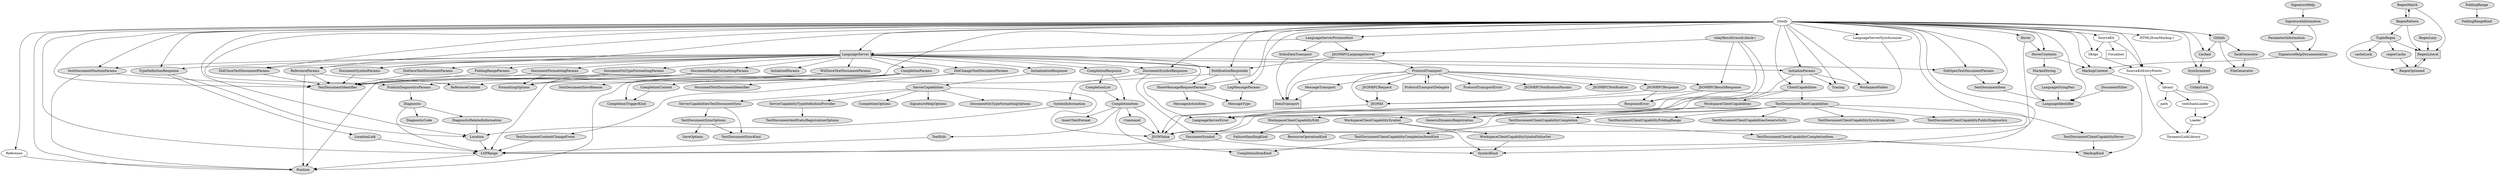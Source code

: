 digraph sweep {
	graph [_draw_="c 9 -#fffffe00 C 7 -#ffffff P 4 0 0 0 756 8838 756 8838 0 ",
		bb="0,0,8838,756",
		xdotversion=1.6
	];
	node [label="\N"];
	0	 [_draw_="c 7 -#000000 C 7 -#ffffff E 7440 594 47.17 18 ",
		_ldraw_="F 14 11 -Times-Roman c 7 -#000000 T 7440 590.3 0 57 9 -SourceKit ",
		fillcolor="#ffffff",
		height=0.5,
		href="SourceKit.swift.html#169_13",
		label=SourceKit,
		pos="7440,594",
		style=filled,
		tooltip="siteify/SourceKit.swift",
		width=1.3117];
	1	 [_draw_="c 7 -#000000 C 7 -#ffffff E 7391 522 35.62 18 ",
		_ldraw_="F 14 11 -Times-Roman c 7 -#000000 T 7391 518.3 0 39 5 -SKApi ",
		fillcolor="#ffffff",
		height=0.5,
		href="SourceKit.swift.html#167_11",
		label=SKApi,
		pos="7391,522",
		style=filled,
		tooltip="siteify/SourceKit.swift",
		width=0.98259];
	0 -> 1	 [_draw_="c 7 -#000000 B 4 7428.39 576.41 7422.41 567.87 7414.99 557.28 7408.35 547.79 ",
		_hdraw_="S 5 -solid c 7 -#000000 C 7 -#000000 P 3 7411.13 545.66 7402.53 539.47 7405.4 549.67 ",
		pos="e,7402.5,539.47 7428.4,576.41 7422.4,567.87 7415,557.28 7408.4,547.79",
		width=73];
	4	 [_draw_="c 7 -#000000 C 7 -#ffffff E 7584 450 90.01 18 ",
		_ldraw_="F 14 11 -Times-Roman c 7 -#000000 T 7584 446.3 0 123 20 -SourceKitEntryPoints ",
		fillcolor="#ffffff",
		height=0.5,
		href="SourceKit.swift.html#98_13",
		label=SourceKitEntryPoints,
		pos="7584,450",
		style=filled,
		tooltip="siteify/SourceKit.swift",
		width=2.5047];
	0 -> 4	 [_draw_="c 7 -#000000 B 7 7468.51 579.54 7486.4 570.16 7509.17 556.41 7526 540 7544.86 521.61 7560.74 496.02 7571.08 477.01 ",
		_hdraw_="S 5 -solid c 7 -#000000 C 7 -#000000 P 3 7574.27 478.47 7575.84 468 7568.08 475.2 ",
		pos="e,7575.8,468 7468.5,579.54 7486.4,570.16 7509.2,556.41 7526,540 7544.9,521.61 7560.7,496.02 7571.1,477.01",
		width=73];
	56	 [_draw_="c 7 -#000000 C 7 -#ffffff P 4 7517.25 540 7444.75 540 7444.75 504 7517.25 504 ",
		_ldraw_="F 14 11 -Times-Roman c 7 -#000000 T 7481 518.3 0 57 10 -Visualiser ",
		fillcolor="#ffffff",
		height=0.5,
		href="SourceKit.swift.html#18_9",
		label=Visualiser,
		pos="7481,522",
		shape=box,
		style=filled,
		tooltip="siteify/SourceKit.swift",
		width=1.0069];
	0 -> 56	 [_draw_="c 7 -#000000 B 4 7449.92 576.05 7454.69 567.92 7460.5 558 7465.81 548.94 ",
		_hdraw_="S 5 -solid c 7 -#000000 C 7 -#000000 P 3 7468.85 550.67 7470.88 540.28 7462.81 547.14 ",
		pos="e,7470.9,540.28 7449.9,576.05 7454.7,567.92 7460.5,558 7465.8,548.94",
		width=4];
	1 -> 4	 [_draw_="c 7 -#000000 B 7 7418.42 510.28 7423.9 508.17 7429.63 505.99 7435 504 7466.89 492.17 7502.81 479.38 7531.39 469.32 ",
		_hdraw_="S 5 -solid c 7 -#000000 C 7 -#000000 P 3 7532.9 472.5 7541.18 465.89 7530.58 465.9 ",
		pos="e,7541.2,465.89 7418.4,510.28 7423.9,508.17 7429.6,505.99 7435,504 7466.9,492.17 7502.8,479.38 7531.4,469.32",
		width=1];
	2	 [_draw_="c 7 -#000000 C 7 -#e0e0e0 E 4901 450 76.54 18 ",
		_ldraw_="F 14 11 -Times-Roman c 7 -#000000 T 4901 446.3 0 102 17 -ProtocolTransport ",
		fillcolor="#e0e0e0",
		height=0.5,
		href="ProtocolTransport.swift.html#23_13",
		label=ProtocolTransport,
		pos="4901,450",
		style=filled,
		tooltip=".build/checkouts/SwiftLSPClient/SwiftLSPClient/JSONRPC/ProtocolTransport.swift",
		width=2.1207];
	3	 [_draw_="c 7 -#000000 C 7 -#e0e0e0 E 4720 306 39.95 18 ",
		_ldraw_="F 14 11 -Times-Roman c 7 -#000000 T 4720 302.3 0 46 6 -JSONId ",
		fillcolor="#e0e0e0",
		height=0.5,
		href="JSONRPC.swift.html#11_12",
		label=JSONId,
		pos="4720,306",
		style=filled,
		tooltip=".build/checkouts/SwiftLSPClient/SwiftLSPClient/JSONRPC/JSONRPC.swift",
		width=1.1152];
	2 -> 3	 [_draw_="c 7 -#000000 B 10 4836 440.55 4760.6 430.09 4644.92 411.72 4632 396 4621.84 383.64 4624.13 373.93 4632 360 4642.07 342.18 4660.79 \
329.69 4678.39 321.33 ",
		_hdraw_="S 5 -solid c 7 -#000000 C 7 -#000000 P 3 4680.25 324.33 4687.99 317.1 4677.42 317.93 ",
		pos="e,4688,317.1 4836,440.55 4760.6,430.09 4644.9,411.72 4632,396 4621.8,383.64 4624.1,373.93 4632,360 4642.1,342.18 4660.8,329.69 4678.4,\
321.33",
		width=4];
	60	 [_draw_="c 7 -#000000 C 7 -#e0e0e0 E 4431 378 77.49 18 ",
		_ldraw_="F 14 11 -Times-Roman c 7 -#000000 T 4431 374.3 0 104 16 -MessageTransport ",
		fillcolor="#e0e0e0",
		height=0.5,
		href="MessageTransport.swift.html#11_13",
		label=MessageTransport,
		pos="4431,378",
		style=filled,
		tooltip=".build/checkouts/SwiftLSPClient/SwiftLSPClient/JSONRPC/MessageTransport.swift",
		width=2.1527];
	2 -> 60	 [_draw_="c 7 -#000000 B 4 4838.1 439.63 4751.55 426.74 4596.04 403.58 4504.32 389.92 ",
		_hdraw_="S 5 -solid c 7 -#000000 C 7 -#000000 P 3 4504.68 386.44 4494.28 388.42 4503.65 393.36 ",
		pos="e,4494.3,388.42 4838.1,439.63 4751.5,426.74 4596,403.58 4504.3,389.92",
		width=4];
	68	 [_draw_="c 7 -#000000 C 7 -#e0e0e0 P 4 4985 396 4817 396 4817 360 4985 360 ",
		_ldraw_="F 14 11 -Times-Roman c 7 -#000000 T 4901 374.3 0 152 25 -ProtocolTransportDelegate ",
		fillcolor="#e0e0e0",
		height=0.5,
		href="ProtocolTransport.swift.html#18_16",
		label=ProtocolTransportDelegate,
		pos="4901,378",
		shape=box,
		style=filled,
		tooltip=".build/checkouts/SwiftLSPClient/SwiftLSPClient/JSONRPC/ProtocolTransport.swift",
		width=2.3333];
	2 -> 68	 [_draw_="c 7 -#000000 B 4 4895.08 431.7 4894.29 423.98 4894.06 414.71 4894.4 406.11 ",
		_hdraw_="S 5 -solid c 7 -#000000 C 7 -#000000 P 3 4897.9 406.32 4895.1 396.1 4890.92 405.84 ",
		pos="e,4895.1,396.1 4895.1,431.7 4894.3,423.98 4894.1,414.71 4894.4,406.11",
		width=3];
	73	 [_draw_="c 7 -#000000 C 7 -#e0e0e0 E 4720 378 78.94 18 ",
		_ldraw_="F 14 11 -Times-Roman c 7 -#000000 T 4720 374.3 0 106 14 -JSONRPCRequest ",
		fillcolor="#e0e0e0",
		height=0.5,
		href="JSONRPC.swift.html#55_14",
		label=JSONRPCRequest,
		pos="4720,378",
		style=filled,
		tooltip=".build/checkouts/SwiftLSPClient/SwiftLSPClient/JSONRPC/JSONRPC.swift",
		width=2.1985];
	2 -> 73	 [_draw_="c 7 -#000000 B 4 4863.06 434.33 4835.28 423.58 4797.38 408.93 4767.58 397.4 ",
		_hdraw_="S 5 -solid c 7 -#000000 C 7 -#000000 P 3 4768.79 394.12 4758.2 393.78 4766.27 400.65 ",
		pos="e,4758.2,393.78 4863.1,434.33 4835.3,423.58 4797.4,408.93 4767.6,397.4",
		width=1];
	75	 [_draw_="c 7 -#000000 C 7 -#e0e0e0 E 5969 378 107.34 18 ",
		_ldraw_="F 14 11 -Times-Roman c 7 -#000000 T 5969 374.3 0 150 21 -JSONRPCResultResponse ",
		fillcolor="#e0e0e0",
		height=0.5,
		href="JSONRPC.swift.html#90_14",
		label=JSONRPCResultResponse,
		pos="5969,378",
		style=filled,
		tooltip=".build/checkouts/SwiftLSPClient/SwiftLSPClient/JSONRPC/JSONRPC.swift",
		width=2.9846];
	2 -> 75	 [_draw_="c 7 -#000000 B 7 4976.38 447.07 5137.46 442.44 5527.04 428.6 5852 396 5862.29 394.97 5873.07 393.68 5883.73 392.29 ",
		_hdraw_="S 5 -solid c 7 -#000000 C 7 -#000000 P 3 5884.47 395.72 5893.91 390.91 5883.53 388.78 ",
		pos="e,5893.9,390.91 4976.4,447.07 5137.5,442.44 5527,428.6 5852,396 5862.3,394.97 5873.1,393.68 5883.7,392.29",
		width=2];
	79	 [_draw_="c 7 -#000000 C 7 -#e0e0e0 E 5759 378 84.24 18 ",
		_ldraw_="F 14 11 -Times-Roman c 7 -#000000 T 5759 374.3 0 114 15 -JSONRPCResponse ",
		fillcolor="#e0e0e0",
		height=0.5,
		href="JSONRPC.swift.html#84_14",
		label=JSONRPCResponse,
		pos="5759,378",
		style=filled,
		tooltip=".build/checkouts/SwiftLSPClient/SwiftLSPClient/JSONRPC/JSONRPC.swift",
		width=2.3402];
	2 -> 79	 [_draw_="c 7 -#000000 B 7 4976.09 446.52 5113.32 441.39 5413.66 427.35 5665 396 5672.96 395.01 5681.26 393.78 5689.49 392.45 ",
		_hdraw_="S 5 -solid c 7 -#000000 C 7 -#000000 P 3 5690.19 395.88 5699.48 390.78 5689.04 388.98 ",
		pos="e,5699.5,390.78 4976.1,446.52 5113.3,441.39 5413.7,427.35 5665,396 5673,395.01 5681.3,393.78 5689.5,392.45",
		width=5];
	85	 [_draw_="c 7 -#000000 C 7 -#e0e0e0 E 5099 378 96.29 18 ",
		_ldraw_="F 14 11 -Times-Roman c 7 -#000000 T 5099 374.3 0 132 22 -ProtocolTransportError ",
		fillcolor="#e0e0e0",
		height=0.5,
		href="ProtocolTransport.swift.html#11_12",
		label=ProtocolTransportError,
		pos="5099,378",
		style=filled,
		tooltip=".build/checkouts/SwiftLSPClient/SwiftLSPClient/JSONRPC/ProtocolTransport.swift",
		width=2.6693];
	2 -> 85	 [_draw_="c 7 -#000000 B 4 4941.55 434.67 4971.92 423.93 5013.74 409.14 5046.65 397.51 ",
		_hdraw_="S 5 -solid c 7 -#000000 C 7 -#000000 P 3 5047.85 400.8 5056.11 394.16 5045.52 394.2 ",
		pos="e,5056.1,394.16 4941.5,434.67 4971.9,423.93 5013.7,409.14 5046.6,397.51",
		width=7];
	108	 [_draw_="c 7 -#000000 C 7 -#e0e0e0 E 5333 378 120.36 18 ",
		_ldraw_="F 14 11 -Times-Roman c 7 -#000000 T 5333 374.3 0 169 25 -JSONRPCNotificationParams ",
		fillcolor="#e0e0e0",
		height=0.5,
		href="JSONRPC.swift.html#123_14",
		label=JSONRPCNotificationParams,
		pos="5333,378",
		style=filled,
		tooltip=".build/checkouts/SwiftLSPClient/SwiftLSPClient/JSONRPC/JSONRPC.swift",
		width=3.3367];
	2 -> 108	 [_draw_="c 7 -#000000 B 4 4961.98 439.12 5035.73 427.17 5160.45 406.96 5244.71 393.31 ",
		_hdraw_="S 5 -solid c 7 -#000000 C 7 -#000000 P 3 5245.47 396.73 5254.78 391.67 5244.35 389.82 ",
		pos="e,5254.8,391.67 4962,439.12 5035.7,427.17 5160.5,406.96 5244.7,393.31",
		width=3];
	110	 [_draw_="c 7 -#000000 C 7 -#e0e0e0 P 4 4407.25 324 4310.75 324 4310.75 288 4407.25 288 ",
		_ldraw_="F 14 11 -Times-Roman c 7 -#000000 T 4359 302.3 0 81 13 -DataTransport ",
		fillcolor="#e0e0e0",
		height=0.5,
		href="DataTransport.swift.html#11_16",
		label=DataTransport,
		pos="4359,306",
		shape=box,
		style=filled,
		tooltip=".build/checkouts/SwiftLSPClient/SwiftLSPClient/JSONRPC/DataTransport.swift",
		width=1.3403];
	2 -> 110	 [_draw_="c 7 -#000000 B 10 4838.1 439.68 4781.17 430.63 4695.28 415.42 4622 396 4574.31 383.36 4563.72 375.84 4517 360 4484.01 348.81 4447.11 \
336.43 4417.27 326.44 ",
		_hdraw_="S 5 -solid c 7 -#000000 C 7 -#000000 P 3 4418.03 323.01 4407.43 323.15 4415.81 329.64 ",
		pos="e,4407.4,323.15 4838.1,439.68 4781.2,430.63 4695.3,415.42 4622,396 4574.3,383.36 4563.7,375.84 4517,360 4484,348.81 4447.1,336.43 \
4417.3,326.44",
		width=1];
	120	 [_draw_="c 7 -#000000 C 7 -#e0e0e0 E 5564 378 92.41 18 ",
		_ldraw_="F 14 11 -Times-Roman c 7 -#000000 T 5564 374.3 0 127 19 -JSONRPCNotification ",
		fillcolor="#e0e0e0",
		height=0.5,
		href="JSONRPC.swift.html#118_14",
		label=JSONRPCNotification,
		pos="5564,378",
		style=filled,
		tooltip=".build/checkouts/SwiftLSPClient/SwiftLSPClient/JSONRPC/JSONRPC.swift",
		width=2.5686];
	2 -> 120	 [_draw_="c 7 -#000000 B 7 4972.91 443.85 5079.83 435.82 5286.9 418.83 5462 396 5470.54 394.89 5479.45 393.59 5488.31 392.23 ",
		_hdraw_="S 5 -solid c 7 -#000000 C 7 -#000000 P 3 5488.93 395.67 5498.26 390.66 5487.84 388.76 ",
		pos="e,5498.3,390.66 4972.9,443.85 5079.8,435.82 5286.9,418.83 5462,396 5470.5,394.89 5479.5,393.59 5488.3,392.23",
		width=3];
	24	 [_draw_="c 7 -#000000 C 7 -#e0e0e0 E 4655 162 53.42 18 ",
		_ldraw_="F 14 11 -Times-Roman c 7 -#000000 T 4655 158.3 0 67 9 -JSONValue ",
		fillcolor="#e0e0e0",
		height=0.5,
		href="JSONValue.swift.html#11_12",
		label=JSONValue,
		pos="4655,162",
		style=filled,
		tooltip=".build/checkouts/SwiftLSPClient/SwiftLSPClient/JSONRPC/JSONValue.swift",
		width=1.4854];
	3 -> 24	 [_draw_="c 7 -#000000 B 7 4696.74 291.15 4683.47 281.88 4667.95 268.38 4660 252 4650.68 232.8 4649.95 208.45 4651.26 190.08 ",
		_hdraw_="S 5 -solid c 7 -#000000 C 7 -#000000 P 3 4654.76 190.32 4652.22 180.03 4647.79 189.66 ",
		pos="e,4652.2,180.03 4696.7,291.15 4683.5,281.88 4667.9,268.38 4660,252 4650.7,232.8 4650,208.45 4651.3,190.08",
		width=1];
	5	 [_draw_="c 7 -#000000 C 7 -#ffffff E 7922 378 35.15 18 ",
		_ldraw_="F 14 11 -Times-Roman c 7 -#000000 T 7922 374.3 0 38 7 -library ",
		fillcolor="#ffffff",
		height=0.5,
		href="SourceKit.swift.html#96_12",
		label=library,
		pos="7922,378",
		style=filled,
		tooltip="siteify/SourceKit.swift",
		width=0.97357];
	4 -> 5	 [_draw_="c 7 -#000000 B 7 7655.63 438.98 7714.52 430 7799.87 415.27 7873 396 7876.86 394.98 7880.85 393.81 7884.81 392.56 ",
		_hdraw_="S 5 -solid c 7 -#000000 C 7 -#000000 P 3 7886.1 395.82 7894.5 389.37 7883.91 389.18 ",
		pos="e,7894.5,389.37 7655.6,438.98 7714.5,430 7799.9,415.27 7873,396 7876.9,394.98 7880.8,393.81 7884.8,392.56",
		width=65];
	22	 [_draw_="c 7 -#000000 C 7 -#ffffff E 7983 162 88.09 18 ",
		_ldraw_="F 14 11 -Times-Roman c 7 -#000000 T 7983 158.3 0 120 18 -DynamicLinkLibrary ",
		fillcolor="#ffffff",
		height=0.5,
		href="SourceKit.swift.html#46_7",
		label=DynamicLinkLibrary,
		pos="7983,162",
		style=filled,
		tooltip="siteify/SourceKit.swift",
		width=2.4499];
	4 -> 22	 [_draw_="c 7 -#000000 B 10 7661.48 440.7 7725.2 432.45 7809.07 417.84 7835 396 7874.52 362.72 7851.49 332.35 7878 288 7900.96 249.59 7935.55 \
211 7958.68 187.07 ",
		_hdraw_="S 5 -solid c 7 -#000000 C 7 -#000000 P 3 7961.27 189.43 7965.76 179.84 7956.26 184.54 ",
		pos="e,7965.8,179.84 7661.5,440.7 7725.2,432.45 7809.1,417.84 7835,396 7874.5,362.72 7851.5,332.35 7878,288 7901,249.59 7935.5,211 7958.7,\
187.07",
		width=65];
	16	 [_draw_="c 7 -#000000 C 7 -#ffffff E 8029 306 70.29 18 ",
		_ldraw_="F 14 11 -Times-Roman c 7 -#000000 T 8029 302.3 0 92 15 -toolchainLoader ",
		fillcolor="#ffffff",
		height=0.5,
		href="SourceKit.swift.html#67_4",
		label=toolchainLoader,
		pos="8029,306",
		style=filled,
		tooltip="siteify/SourceKit.swift",
		width=1.9471];
	5 -> 16	 [_draw_="c 7 -#000000 B 4 7942.88 363.34 7957.9 353.51 7978.47 340.06 7995.74 328.76 ",
		_hdraw_="S 5 -solid c 7 -#000000 C 7 -#000000 P 3 7997.97 331.49 8004.42 323.08 7994.13 325.63 ",
		pos="e,8004.4,323.08 7942.9,363.34 7957.9,353.51 7978.5,340.06 7995.7,328.76",
		width=1];
	17	 [_draw_="c 7 -#000000 C 7 -#ffffff E 8029 234 36.1 18 ",
		_ldraw_="F 14 11 -Times-Roman c 7 -#000000 T 8029 230.3 0 40 6 -Loader ",
		fillcolor="#ffffff",
		height=0.5,
		href="SourceKit.swift.html#73_7",
		label=Loader,
		pos="8029,234",
		style=filled,
		tooltip="siteify/SourceKit.swift",
		width=1.0055];
	5 -> 17	 [_draw_="c 7 -#000000 B 13 7948.81 366.05 7954.44 363.92 7960.38 361.79 7966 360 8028.03 340.23 8068.02 375.38 8108 324 8117.83 311.37 8115.53 \
302.12 8108 288 8099.03 271.19 8082.11 258.77 8066.21 250.19 ",
		_hdraw_="S 5 -solid c 7 -#000000 C 7 -#000000 P 3 8067.55 246.95 8057.04 245.58 8064.41 253.2 ",
		pos="e,8057,245.58 7948.8,366.05 7954.4,363.92 7960.4,361.79 7966,360 8028,340.23 8068,375.38 8108,324 8117.8,311.37 8115.5,302.12 8108,\
288 8099,271.19 8082.1,258.77 8066.2,250.19",
		width=1];
	118	 [_draw_="c 7 -#000000 C 7 -#ffffff E 7914 306 27 18 ",
		_ldraw_="F 14 11 -Times-Roman c 7 -#000000 T 7914 302.3 0 25 4 -path ",
		fillcolor="#ffffff",
		height=0.5,
		href="SourceKit.swift.html#94_16",
		label=path,
		pos="7914,306",
		style=filled,
		tooltip="siteify/SourceKit.swift",
		width=0.75];
	5 -> 118	 [_draw_="c 7 -#000000 B 4 7920.02 359.7 7919.14 351.98 7918.08 342.71 7917.1 334.11 ",
		_hdraw_="S 5 -solid c 7 -#000000 C 7 -#000000 P 3 7920.57 333.64 7915.95 324.1 7913.61 334.44 ",
		pos="e,7916,324.1 7920,359.7 7919.1,351.98 7918.1,342.71 7917.1,334.11",
		width=1];
	6	 [_draw_="c 7 -#000000 C 7 -#e0e0e0 E 3370 450 126.13 18 ",
		_ldraw_="F 14 11 -Times-Roman c 7 -#000000 T 3370 446.3 0 178 26 -WillSaveTextDocumentParams ",
		fillcolor="#e0e0e0",
		height=0.5,
		href="WillSaveTextDocument.swift.html#23_14",
		label=WillSaveTextDocumentParams,
		pos="3370,450",
		style=filled,
		tooltip=".build/checkouts/SwiftLSPClient/SwiftLSPClient/Types/WillSaveTextDocument.swift",
		width=3.5012];
	7	 [_draw_="c 7 -#000000 C 7 -#e0e0e0 E 2008 378 98.19 18 ",
		_ldraw_="F 14 11 -Times-Roman c 7 -#000000 T 2008 374.3 0 136 22 -TextDocumentIdentifier ",
		fillcolor="#e0e0e0",
		height=0.5,
		href="TextDocumentIndentifier.swift.html#11_14",
		label=TextDocumentIdentifier,
		pos="2008,378",
		style=filled,
		tooltip=".build/checkouts/SwiftLSPClient/SwiftLSPClient/Types/TextDocumentIndentifier.swift",
		width=2.7332];
	6 -> 7	 [_draw_="c 7 -#000000 B 10 3283.34 436.88 3267.29 434.98 3250.66 433.24 3235 432 2738.95 392.87 2611.39 442.78 2116 396 2106.29 395.08 2096.13 \
393.85 2086.09 392.46 ",
		_hdraw_="S 5 -solid c 7 -#000000 C 7 -#000000 P 3 2086.5 388.99 2076.11 391.03 2085.51 395.92 ",
		pos="e,2076.1,391.03 3283.3,436.88 3267.3,434.98 3250.7,433.24 3235,432 2739,392.87 2611.4,442.78 2116,396 2106.3,395.08 2096.1,393.85 \
2086.1,392.46",
		width=2];
	128	 [_draw_="c 7 -#000000 C 7 -#e0e0e0 E 2235 378 109.26 18 ",
		_ldraw_="F 14 11 -Times-Roman c 7 -#000000 T 2235 374.3 0 153 22 -TextDocumentSaveReason ",
		fillcolor="#e0e0e0",
		height=0.5,
		href="WillSaveTextDocument.swift.html#11_12",
		label=TextDocumentSaveReason,
		pos="2235,378",
		style=filled,
		tooltip=".build/checkouts/SwiftLSPClient/SwiftLSPClient/Types/WillSaveTextDocument.swift",
		width=3.0394];
	6 -> 128	 [_draw_="c 7 -#000000 B 10 3282.97 436.95 3267.04 435.05 3250.54 433.3 3235 432 2846.68 399.63 2747.13 430.5 2359 396 2347.16 394.95 2334.73 \
393.57 2322.48 392.05 ",
		_hdraw_="S 5 -solid c 7 -#000000 C 7 -#000000 P 3 2322.63 388.54 2312.26 390.75 2321.74 395.49 ",
		pos="e,2312.3,390.75 3283,436.95 3267,435.05 3250.5,433.3 3235,432 2846.7,399.63 2747.1,430.5 2359,396 2347.2,394.95 2334.7,393.57 2322.5,\
392.05",
		width=2];
	8	 [_draw_="c 7 -#000000 C 7 -#e0e0e0 E 243 450 101.09 18 ",
		_ldraw_="F 14 11 -Times-Roman c 7 -#000000 T 243 446.3 0 140 22 -TypeDefinitionResponse ",
		fillcolor="#e0e0e0",
		height=0.5,
		href="TypeDefinition.swift.html#11_12",
		label=TypeDefinitionResponse,
		pos="243,450",
		style=filled,
		tooltip=".build/checkouts/SwiftLSPClient/SwiftLSPClient/Types/Features/TypeDefinition.swift",
		width=2.811];
	9	 [_draw_="c 7 -#000000 C 7 -#e0e0e0 E 474 162 42.35 18 ",
		_ldraw_="F 14 11 -Times-Roman c 7 -#000000 T 474 158.3 0 50 8 -Location ",
		fillcolor="#e0e0e0",
		height=0.5,
		href="Location.swift.html#11_14",
		label=Location,
		pos="474,162",
		style=filled,
		tooltip=".build/checkouts/SwiftLSPClient/SwiftLSPClient/Types/Location.swift",
		width=1.1791];
	8 -> 9	 [_draw_="c 7 -#000000 B 7 249.65 431.8 266.39 390.29 313.87 283.1 382 216 397.18 201.05 417.41 188.79 435.03 179.85 ",
		_hdraw_="S 5 -solid c 7 -#000000 C 7 -#000000 P 3 437.06 182.76 444.51 175.22 433.99 176.46 ",
		pos="e,444.51,175.22 249.65,431.8 266.39,390.29 313.87,283.1 382,216 397.18,201.05 417.41,188.79 435.03,179.85",
		width=2];
	30	 [_draw_="c 7 -#000000 C 7 -#e0e0e0 E 259 162 60.17 18 ",
		_ldraw_="F 14 11 -Times-Roman c 7 -#000000 T 259 158.3 0 77 12 -LocationLink ",
		fillcolor="#e0e0e0",
		height=0.5,
		href="LocationLink.swift.html#11_14",
		label=LocationLink,
		pos="259,162",
		style=filled,
		tooltip=".build/checkouts/SwiftLSPClient/SwiftLSPClient/Types/LocationLink.swift",
		width=1.6728];
	8 -> 30	 [_draw_="c 7 -#000000 B 7 224.41 432.29 182.69 392.72 88.96 291.02 138 216 151.62 195.17 175.42 182.48 198.34 174.77 ",
		_hdraw_="S 5 -solid c 7 -#000000 C 7 -#000000 P 3 199.56 178.05 208.08 171.76 197.49 171.37 ",
		pos="e,208.08,171.76 224.41,432.29 182.69,392.72 88.96,291.02 138,216 151.62,195.17 175.42,182.48 198.34,174.77",
		width=1];
	31	 [_draw_="c 7 -#000000 C 7 -#e0e0e0 E 1365 90 49.09 18 ",
		_ldraw_="F 14 11 -Times-Roman c 7 -#000000 T 1365 86.3 0 60 8 -LSPRange ",
		fillcolor="#e0e0e0",
		height=0.5,
		href="LSPRange.swift.html#11_14",
		label=LSPRange,
		pos="1365,90",
		style=filled,
		tooltip=".build/checkouts/SwiftLSPClient/SwiftLSPClient/Types/LSPRange.swift",
		width=1.3666];
	9 -> 31	 [_draw_="c 7 -#000000 B 4 515.48 157.74 659.84 146.4 1140.51 108.64 1307.36 95.53 ",
		_hdraw_="S 5 -solid c 7 -#000000 C 7 -#000000 P 3 1307.72 99.01 1317.42 94.74 1307.17 92.03 ",
		pos="e,1317.4,94.738 515.48,157.74 659.84,146.4 1140.5,108.64 1307.4,95.529",
		width=1];
	10	 [_draw_="c 7 -#000000 C 7 -#e0e0e0 E 6642 522 65.47 18 ",
		_ldraw_="F 14 11 -Times-Roman c 7 -#000000 T 6642 518.3 0 85 13 -HoverContents ",
		fillcolor="#e0e0e0",
		height=0.5,
		href="Hover.swift.html#11_12",
		label=HoverContents,
		pos="6642,522",
		style=filled,
		tooltip=".build/checkouts/SwiftLSPClient/SwiftLSPClient/Types/Features/Hover.swift",
		width=1.8145];
	11	 [_draw_="c 7 -#000000 C 7 -#e0e0e0 E 6637 450 61.14 18 ",
		_ldraw_="F 14 11 -Times-Roman c 7 -#000000 T 6637 446.3 0 78 12 -MarkedString ",
		fillcolor="#e0e0e0",
		height=0.5,
		href="LanguageFeatures.swift.html#141_12",
		label=MarkedString,
		pos="6637,450",
		style=filled,
		tooltip=".build/checkouts/SwiftLSPClient/SwiftLSPClient/Types/LanguageFeatures.swift",
		width=1.6958];
	10 -> 11	 [_draw_="c 7 -#000000 B 4 6640.76 503.7 6640.21 495.98 6639.55 486.71 6638.94 478.11 ",
		_hdraw_="S 5 -solid c 7 -#000000 C 7 -#000000 P 3 6642.43 477.83 6638.22 468.1 6635.44 478.33 ",
		pos="e,6638.2,468.1 6640.8,503.7 6640.2,495.98 6639.6,486.71 6638.9,478.11",
		width=4];
	52	 [_draw_="c 7 -#000000 C 7 -#e0e0e0 E 7396 450 68.37 18 ",
		_ldraw_="F 14 11 -Times-Roman c 7 -#000000 T 7396 446.3 0 89 13 -MarkupContent ",
		fillcolor="#e0e0e0",
		height=0.5,
		href="Basic.swift.html#146_14",
		label=MarkupContent,
		pos="7396,450",
		style=filled,
		tooltip=".build/checkouts/SwiftLSPClient/SwiftLSPClient/Types/Basic.swift",
		width=1.8923];
	10 -> 52	 [_draw_="c 7 -#000000 B 4 6702.75 515.36 6840.07 502.61 7174 471.61 7322.6 457.81 ",
		_hdraw_="S 5 -solid c 7 -#000000 C 7 -#000000 P 3 7323.34 461.26 7332.97 456.85 7322.69 454.29 ",
		pos="e,7333,456.85 6702.7,515.36 6840.1,502.61 7174,471.61 7322.6,457.81",
		width=2];
	43	 [_draw_="c 7 -#000000 C 7 -#e0e0e0 E 6987 306 79.41 18 ",
		_ldraw_="F 14 11 -Times-Roman c 7 -#000000 T 6987 302.3 0 107 18 -LanguageIdentifier ",
		fillcolor="#e0e0e0",
		height=0.5,
		href="Basic.swift.html#52_12",
		label=LanguageIdentifier,
		pos="6987,306",
		style=filled,
		tooltip=".build/checkouts/SwiftLSPClient/SwiftLSPClient/Types/Basic.swift",
		width=2.2075];
	11 -> 43	 [_draw_="c 7 -#000000 B 7 6646.46 431.86 6658.74 411.32 6682.2 377.48 6712 360 6768.38 326.93 6841.38 313.98 6897.99 309.13 ",
		_hdraw_="S 5 -solid c 7 -#000000 C 7 -#000000 P 3 6898.31 312.62 6908.01 308.34 6897.76 305.64 ",
		pos="e,6908,308.34 6646.5,431.86 6658.7,411.32 6682.2,377.48 6712,360 6768.4,326.93 6841.4,313.98 6898,309.13",
		width=1];
	55	 [_draw_="c 7 -#000000 C 7 -#e0e0e0 E 6804 378 83.29 18 ",
		_ldraw_="F 14 11 -Times-Roman c 7 -#000000 T 6804 374.3 0 112 18 -LanguageStringPair ",
		fillcolor="#e0e0e0",
		height=0.5,
		href="LanguageFeatures.swift.html#133_14",
		label=LanguageStringPair,
		pos="6804,378",
		style=filled,
		tooltip=".build/checkouts/SwiftLSPClient/SwiftLSPClient/Types/LanguageFeatures.swift",
		width=2.3082];
	11 -> 55	 [_draw_="c 7 -#000000 B 4 6670.79 434.83 6695.95 424.29 6730.56 409.79 6758.19 398.2 ",
		_hdraw_="S 5 -solid c 7 -#000000 C 7 -#000000 P 3 6759.78 401.33 6767.65 394.24 6757.08 394.87 ",
		pos="e,6767.7,394.24 6670.8,434.83 6695.9,424.29 6730.6,409.79 6758.2,398.2",
		width=4];
	12	 [_draw_="c 7 -#000000 C 7 -#e0e0e0 E 2672 306 150.18 18 ",
		_ldraw_="F 14 11 -Times-Roman c 7 -#000000 T 2672 302.3 0 216 34 -ServerCapabilitiesTextDocumentSync ",
		fillcolor="#e0e0e0",
		height=0.5,
		href="ServerCapabilities.swift.html#27_12",
		label=ServerCapabilitiesTextDocumentSync,
		pos="2672,306",
		style=filled,
		tooltip=".build/checkouts/SwiftLSPClient/SwiftLSPClient/Types/ServerCapabilities.swift",
		width=4.1776];
	13	 [_draw_="c 7 -#000000 C 7 -#e0e0e0 E 2115 234 112.16 18 ",
		_ldraw_="F 14 11 -Times-Roman c 7 -#000000 T 2115 230.3 0 157 23 -TextDocumentSyncOptions ",
		fillcolor="#e0e0e0",
		height=0.5,
		href="ServerCapabilities.swift.html#15_14",
		label=TextDocumentSyncOptions,
		pos="2115,234",
		style=filled,
		tooltip=".build/checkouts/SwiftLSPClient/SwiftLSPClient/Types/ServerCapabilities.swift",
		width=3.1172];
	12 -> 13	 [_draw_="c 7 -#000000 B 4 2572.42 292.49 2470.01 279.62 2311.64 259.71 2210.68 247.02 ",
		_hdraw_="S 5 -solid c 7 -#000000 C 7 -#000000 P 3 2210.85 243.52 2200.49 245.74 2209.98 250.46 ",
		pos="e,2200.5,245.74 2572.4,292.49 2470,279.62 2311.6,259.71 2210.7,247.02",
		width=9];
	93	 [_draw_="c 7 -#000000 C 7 -#e0e0e0 E 2020 162 101.09 18 ",
		_ldraw_="F 14 11 -Times-Roman c 7 -#000000 T 2020 158.3 0 140 20 -TextDocumentSyncKind ",
		fillcolor="#e0e0e0",
		height=0.5,
		href="Basic.swift.html#46_12",
		label=TextDocumentSyncKind,
		pos="2020,162",
		style=filled,
		tooltip=".build/checkouts/SwiftLSPClient/SwiftLSPClient/Types/Basic.swift",
		width=2.811];
	12 -> 93	 [_draw_="c 7 -#000000 B 10 2566.19 293.21 2548.12 291.35 2529.53 289.54 2512 288 2454.53 282.95 2033.36 294.19 1994 252 1977.91 234.75 1988.76 \
208.08 2000.98 188.43 ",
		_hdraw_="S 5 -solid c 7 -#000000 C 7 -#000000 P 3 2003.99 190.23 2006.6 179.96 1998.16 186.36 ",
		pos="e,2006.6,179.96 2566.2,293.21 2548.1,291.35 2529.5,289.54 2512,288 2454.5,282.95 2033.4,294.19 1994,252 1977.9,234.75 1988.8,208.08 \
2001,188.43",
		width=2];
	13 -> 93	 [_draw_="c 7 -#000000 B 4 2092 216.05 2079.75 207.03 2064.5 195.79 2051.2 185.99 ",
		_hdraw_="S 5 -solid c 7 -#000000 C 7 -#000000 P 3 2052.91 182.9 2042.79 179.79 2048.76 188.54 ",
		pos="e,2042.8,179.79 2092,216.05 2079.8,207.03 2064.5,195.79 2051.2,185.99",
		width=1];
	112	 [_draw_="c 7 -#000000 C 7 -#e0e0e0 E 2197 162 57.29 18 ",
		_ldraw_="F 14 11 -Times-Roman c 7 -#000000 T 2197 158.3 0 72 11 -SaveOptions ",
		fillcolor="#e0e0e0",
		height=0.5,
		href="ServerCapabilities.swift.html#11_14",
		label=SaveOptions,
		pos="2197,162",
		style=filled,
		tooltip=".build/checkouts/SwiftLSPClient/SwiftLSPClient/Types/ServerCapabilities.swift",
		width=1.586];
	13 -> 112	 [_draw_="c 7 -#000000 B 4 2134.85 216.05 2145.56 206.92 2158.91 195.51 2170.5 185.63 ",
		_hdraw_="S 5 -solid c 7 -#000000 C 7 -#000000 P 3 2172.84 188.22 2178.18 179.07 2168.3 182.9 ",
		pos="e,2178.2,179.07 2134.8,216.05 2145.6,206.92 2158.9,195.51 2170.5,185.63",
		width=4];
	14	 [_draw_="c 7 -#000000 C 7 -#e0e0e0 E 5388 234 140.08 18 ",
		_ldraw_="F 14 11 -Times-Roman c 7 -#000000 T 5388 230.3 0 200 31 -WorkspaceClientCapabilitySymbol ",
		fillcolor="#e0e0e0",
		height=0.5,
		href="ClientCapabilities.swift.html#52_14",
		label=WorkspaceClientCapabilitySymbol,
		pos="5388,234",
		style=filled,
		tooltip=".build/checkouts/SwiftLSPClient/SwiftLSPClient/Types/ClientCapabilities.swift",
		width=3.8943];
	15	 [_draw_="c 7 -#000000 C 7 -#e0e0e0 E 5511 162 173.3 18 ",
		_ldraw_="F 14 11 -Times-Roman c 7 -#000000 T 5511 158.3 0 251 39 -WorkspaceClientCapabilitySymbolValueSet ",
		fillcolor="#e0e0e0",
		height=0.5,
		href="ClientCapabilities.swift.html#44_14",
		label=WorkspaceClientCapabilitySymbolValueSet,
		pos="5511,162",
		style=filled,
		tooltip=".build/checkouts/SwiftLSPClient/SwiftLSPClient/Types/ClientCapabilities.swift",
		width=4.813];
	14 -> 15	 [_draw_="c 7 -#000000 B 4 5417.46 216.23 5433.92 206.86 5454.63 195.08 5472.38 184.98 ",
		_hdraw_="S 5 -solid c 7 -#000000 C 7 -#000000 P 3 5474.39 187.86 5481.35 179.87 5470.93 181.78 ",
		pos="e,5481.4,179.87 5417.5,216.23 5433.9,206.86 5454.6,195.08 5472.4,184.98",
		width=3];
	95	 [_draw_="c 7 -#000000 C 7 -#e0e0e0 E 5410 90 57.29 18 ",
		_ldraw_="F 14 11 -Times-Roman c 7 -#000000 T 5410 86.3 0 72 10 -SymbolKind ",
		fillcolor="#e0e0e0",
		height=0.5,
		href="SymbolKind.swift.html#11_12",
		label=SymbolKind,
		pos="5410,90",
		style=filled,
		tooltip=".build/checkouts/SwiftLSPClient/SwiftLSPClient/Types/SymbolKind.swift",
		width=1.586];
	14 -> 95	 [_draw_="c 7 -#000000 B 10 5360.05 216.2 5347.79 207.17 5334.68 194.82 5328 180 5321.42 165.41 5320.35 158.05 5328 144 5336.26 128.84 5350.92 \
117.35 5365.59 109.01 ",
		_hdraw_="S 5 -solid c 7 -#000000 C 7 -#000000 P 3 5367.46 111.98 5374.67 104.22 5364.19 105.79 ",
		pos="e,5374.7,104.22 5360.1,216.2 5347.8,207.17 5334.7,194.82 5328,180 5321.4,165.41 5320.4,158.05 5328,144 5336.3,128.84 5350.9,117.35 \
5365.6,109.01",
		width=1];
	15 -> 95	 [_draw_="c 7 -#000000 B 4 5486.55 144.05 5472.79 134.52 5455.47 122.51 5440.79 112.34 ",
		_hdraw_="S 5 -solid c 7 -#000000 C 7 -#000000 P 3 5442.71 109.41 5432.5 106.59 5438.72 115.17 ",
		pos="e,5432.5,106.59 5486.6,144.05 5472.8,134.52 5455.5,122.51 5440.8,112.34",
		width=2];
	16 -> 17	 [_draw_="c 7 -#000000 B 4 8029 287.7 8029 279.98 8029 270.71 8029 262.11 ",
		_hdraw_="S 5 -solid c 7 -#000000 C 7 -#000000 P 3 8032.5 262.1 8029 252.1 8025.5 262.1 ",
		pos="e,8029,252.1 8029,287.7 8029,279.98 8029,270.71 8029,262.11",
		width=2];
	17 -> 22	 [_draw_="c 7 -#000000 B 4 8018.33 216.76 8012.86 208.44 8006.07 198.1 7999.91 188.73 ",
		_hdraw_="S 5 -solid c 7 -#000000 C 7 -#000000 P 3 8002.67 186.56 7994.25 180.12 7996.82 190.4 ",
		pos="e,7994.3,180.12 8018.3,216.76 8012.9,208.44 8006.1,198.1 7999.9,188.73",
		width=4];
	18	 [_draw_="c 7 -#000000 C 7 -#e0e0e0 E 8560 738 57.29 18 ",
		_ldraw_="F 14 11 -Times-Roman c 7 -#000000 T 8560 734.3 0 72 10 -RegexMatch ",
		fillcolor="#e0e0e0",
		height=0.5,
		href="TupleRegex.swift.html#439_13",
		label=RegexMatch,
		pos="8560,738",
		style=filled,
		tooltip=".build/checkouts/SwiftRegex5/Sources/TupleRegex.swift",
		width=1.586];
	19	 [_draw_="c 7 -#000000 C 7 -#e0e0e0 E 8560 666 59.19 18 ",
		_ldraw_="F 14 11 -Times-Roman c 7 -#000000 T 8560 662.3 0 76 12 -RegexPattern ",
		fillcolor="#e0e0e0",
		height=0.5,
		href="TupleRegex.swift.html#453_14",
		label=RegexPattern,
		pos="8560,666",
		style=filled,
		tooltip=".build/checkouts/SwiftRegex5/Sources/TupleRegex.swift",
		width=1.6499];
	18 -> 19	 [_draw_="c 7 -#000000 B 4 8554.12 720.05 8553.3 712.35 8553.06 703.03 8553.39 694.36 ",
		_hdraw_="S 5 -solid c 7 -#000000 C 7 -#000000 P 3 8556.89 694.49 8554.09 684.28 8549.91 694.01 ",
		pos="e,8554.1,684.28 8554.1,720.05 8553.3,712.35 8553.1,703.03 8553.4,694.36",
		width=4];
	42	 [_draw_="c 7 -#000000 C 7 -#e0e0e0 P 4 8693 540 8603 540 8603 504 8693 504 ",
		_ldraw_="F 14 11 -Times-Roman c 7 -#000000 T 8648 518.3 0 74 12 -RegexLiteral ",
		fillcolor="#e0e0e0",
		height=0.5,
		href="TupleRegex.swift.html#17_16",
		label=RegexLiteral,
		pos="8648,522",
		shape=box,
		style=filled,
		tooltip=".build/checkouts/SwiftRegex5/Sources/TupleRegex.swift",
		width=1.25];
	18 -> 42	 [_draw_="c 7 -#000000 B 7 8588.29 722.13 8602.6 713.08 8618.84 700.14 8628 684 8651.83 642 8652.71 584.05 8650.7 550.34 ",
		_hdraw_="S 5 -solid c 7 -#000000 C 7 -#000000 P 3 8654.18 550.02 8649.96 540.3 8647.2 550.53 ",
		pos="e,8650,540.3 8588.3,722.13 8602.6,713.08 8618.8,700.14 8628,684 8651.8,642 8652.7,584.05 8650.7,550.34",
		width=1];
	19 -> 18	 [_draw_="c 7 -#000000 B 4 8565.91 684.28 8566.71 692.03 8566.94 701.36 8566.59 710.01 ",
		_hdraw_="S 5 -solid c 7 -#000000 C 7 -#000000 P 3 8563.09 709.83 8565.88 720.05 8570.08 710.33 ",
		pos="e,8565.9,720.05 8565.9,684.28 8566.7,692.03 8566.9,701.36 8566.6,710.01",
		width=2];
	28	 [_draw_="c 7 -#000000 C 7 -#e0e0e0 E 8527 594 55.37 18 ",
		_ldraw_="F 14 11 -Times-Roman c 7 -#000000 T 8527 590.3 0 69 10 -TupleRegex ",
		fillcolor="#e0e0e0",
		height=0.5,
		href="TupleRegex.swift.html#245_11",
		label=TupleRegex,
		pos="8527,594",
		style=filled,
		tooltip=".build/checkouts/SwiftRegex5/Sources/TupleRegex.swift",
		width=1.5312];
	19 -> 28	 [_draw_="c 7 -#000000 B 4 8552.01 648.05 8548.26 640.09 8543.69 630.41 8539.5 621.51 ",
		_hdraw_="S 5 -solid c 7 -#000000 C 7 -#000000 P 3 8542.57 619.83 8535.14 612.28 8536.24 622.81 ",
		pos="e,8535.1,612.28 8552,648.05 8548.3,640.09 8543.7,630.41 8539.5,621.51",
		width=1];
	19 -> 42	 [_draw_="c 7 -#000000 B 4 8570.44 648.15 8585.64 623.63 8614 577.87 8631.89 549 ",
		_hdraw_="S 5 -solid c 7 -#000000 C 7 -#000000 P 3 8635.01 550.61 8637.3 540.27 8629.06 546.92 ",
		pos="e,8637.3,540.27 8570.4,648.15 8585.6,623.63 8614,577.87 8631.9,549",
		width=1];
	20	 [_draw_="c 7 -#000000 C 7 -#e0e0e0 E 5956 162 203.15 18 ",
		_ldraw_="F 14 11 -Times-Roman c 7 -#000000 T 5956 158.3 0 297 46 -TextDocumentClientCapabilityCompletionItemKind ",
		fillcolor="#e0e0e0",
		height=0.5,
		href="ClientCapabilities.swift.html#119_14",
		label=TextDocumentClientCapabilityCompletionItemKind,
		pos="5956,162",
		style=filled,
		tooltip=".build/checkouts/SwiftLSPClient/SwiftLSPClient/Types/ClientCapabilities.swift",
		width=5.6449];
	21	 [_draw_="c 7 -#000000 C 7 -#e0e0e0 E 5815 90 88.09 18 ",
		_ldraw_="F 14 11 -Times-Roman c 7 -#000000 T 5815 86.3 0 120 18 -CompletionItemKind ",
		fillcolor="#e0e0e0",
		height=0.5,
		href="Basic.swift.html#18_12",
		label=CompletionItemKind,
		pos="5815,90",
		style=filled,
		tooltip=".build/checkouts/SwiftLSPClient/SwiftLSPClient/Types/Basic.swift",
		width=2.4499];
	20 -> 21	 [_draw_="c 7 -#000000 B 4 5922.23 144.23 5902.36 134.37 5877.08 121.82 5856.06 111.39 ",
		_hdraw_="S 5 -solid c 7 -#000000 C 7 -#000000 P 3 5857.56 108.22 5847.04 106.91 5854.45 114.49 ",
		pos="e,5847,106.91 5922.2,144.23 5902.4,134.37 5877.1,121.82 5856.1,111.39",
		width=3];
	23	 [_draw_="c 7 -#000000 C 7 -#e0e0e0 E 5349 306 64.49 18 ",
		_ldraw_="F 14 11 -Times-Roman c 7 -#000000 T 5349 302.3 0 84 13 -ResponseError ",
		fillcolor="#e0e0e0",
		height=0.5,
		href="JSONRPC.swift.html#74_14",
		label=ResponseError,
		pos="5349,306",
		style=filled,
		tooltip=".build/checkouts/SwiftLSPClient/SwiftLSPClient/JSONRPC/JSONRPC.swift",
		width=1.7916];
	23 -> 24	 [_draw_="c 7 -#000000 B 7 5284.94 303.55 5129.26 299.5 4740.32 286.07 4693 252 4673.03 237.62 4663.47 210.56 4658.95 190.04 ",
		_hdraw_="S 5 -solid c 7 -#000000 C 7 -#000000 P 3 4662.34 189.16 4657.01 180.01 4655.47 190.49 ",
		pos="e,4657,180.01 5284.9,303.55 5129.3,299.5 4740.3,286.07 4693,252 4673,237.62 4663.5,210.56 4658.9,190.04",
		width=1];
	50	 [_draw_="c 7 -#000000 C 7 -#e0e0e0 E 4792 234 89.54 18 ",
		_ldraw_="F 14 11 -Times-Roman c 7 -#000000 T 4792 230.3 0 122 19 -LanguageServerError ",
		fillcolor="#e0e0e0",
		height=0.5,
		href="LanguageServer.swift.html#11_12",
		label=LanguageServerError,
		pos="4792,234",
		style=filled,
		tooltip=".build/checkouts/SwiftLSPClient/SwiftLSPClient/LanguageServer.swift",
		width=2.4818];
	23 -> 50	 [_draw_="c 7 -#000000 B 7 5289.53 298.92 5202.84 289.85 5036.76 271.73 4896 252 4886.95 250.73 4877.48 249.31 4868.09 247.85 ",
		_hdraw_="S 5 -solid c 7 -#000000 C 7 -#000000 P 3 4868.38 244.35 4857.95 246.25 4867.28 251.26 ",
		pos="e,4858,246.25 5289.5,298.92 5202.8,289.85 5036.8,271.73 4896,252 4887,250.73 4877.5,249.31 4868.1,247.85",
		width=3];
	25	 [_draw_="c 7 -#000000 C 7 -#ffffff E 369 90 47.17 18 ",
		_ldraw_="F 14 11 -Times-Roman c 7 -#000000 T 369 86.3 0 57 9 -Reference ",
		fillcolor="#ffffff",
		height=0.5,
		href="Siteify.swift.html#635_7",
		label=Reference,
		pos="369,90",
		style=filled,
		tooltip="siteify/Siteify.swift",
		width=1.3117];
	26	 [_draw_="c 7 -#000000 C 7 -#e0e0e0 E 1365 18 39.95 18 ",
		_ldraw_="F 14 11 -Times-Roman c 7 -#000000 T 1365 14.3 0 46 8 -Position ",
		fillcolor="#e0e0e0",
		height=0.5,
		href="Position.swift.html#11_14",
		label=Position,
		pos="1365,18",
		style=filled,
		tooltip=".build/checkouts/SwiftLSPClient/SwiftLSPClient/Types/Position.swift",
		width=1.1152];
	25 -> 26	 [_draw_="c 7 -#000000 B 4 415.04 85.76 580.49 74.14 1144.14 34.52 1315.31 22.49 ",
		_hdraw_="S 5 -solid c 7 -#000000 C 7 -#000000 P 3 1315.8 25.97 1325.53 21.77 1315.31 18.98 ",
		pos="e,1325.5,21.774 415.04,85.764 580.49,74.136 1144.1,34.522 1315.3,22.493",
		width=1];
	27	 [_draw_="c 7 -#000000 C 7 -#e0e0e0 E 6369 306 130.93 18 ",
		_ldraw_="F 14 11 -Times-Roman c 7 -#000000 T 6369 302.3 0 186 30 -TextDocumentClientCapabilities ",
		fillcolor="#e0e0e0",
		height=0.5,
		href="ClientCapabilities.swift.html#173_14",
		label=TextDocumentClientCapabilities,
		pos="6369,306",
		style=filled,
		tooltip=".build/checkouts/SwiftLSPClient/SwiftLSPClient/Types/ClientCapabilities.swift",
		width=3.6429];
	27 -> 24	 [_draw_="c 7 -#000000 B 13 6241.23 301.78 6105.29 296.73 5900.18 283.93 5829 252 5807.48 242.35 5811.8 225 5790 216 5692.26 175.64 4944.52 \
186.87 4839 180 4797.77 177.32 4751.46 173.03 4715.61 169.43 ",
		_hdraw_="S 5 -solid c 7 -#000000 C 7 -#000000 P 3 4715.62 165.92 4705.31 168.39 4714.91 172.88 ",
		pos="e,4705.3,168.39 6241.2,301.78 6105.3,296.73 5900.2,283.93 5829,252 5807.5,242.35 5811.8,225 5790,216 5692.3,175.64 4944.5,186.87 \
4839,180 4797.8,177.32 4751.5,173.03 4715.6,169.43",
		width=7];
	41	 [_draw_="c 7 -#000000 C 7 -#e0e0e0 E 5664 234 117.46 18 ",
		_ldraw_="F 14 11 -Times-Roman c 7 -#000000 T 5664 230.3 0 165 26 -GenericDynamicRegistration ",
		fillcolor="#e0e0e0",
		height=0.5,
		href="ClientCapabilities.swift.html#11_14",
		label=GenericDynamicRegistration,
		pos="5664,234",
		style=filled,
		tooltip=".build/checkouts/SwiftLSPClient/SwiftLSPClient/Types/ClientCapabilities.swift",
		width=3.2589];
	27 -> 41	 [_draw_="c 7 -#000000 B 7 6259.57 296.05 6144.17 286.34 5957.11 269.82 5796 252 5784.16 250.69 5771.73 249.22 5759.44 247.7 ",
		_hdraw_="S 5 -solid c 7 -#000000 C 7 -#000000 P 3 5759.51 244.19 5749.15 246.42 5758.65 251.13 ",
		pos="e,5749.2,246.42 6259.6,296.05 6144.2,286.34 5957.1,269.82 5796,252 5784.2,250.69 5771.7,249.22 5759.4,247.7",
		width=8];
	57	 [_draw_="c 7 -#000000 C 7 -#e0e0e0 E 6369 234 176.18 18 ",
		_ldraw_="F 14 11 -Times-Roman c 7 -#000000 T 6369 230.3 0 256 40 -TextDocumentClientCapabilityFoldingRange ",
		fillcolor="#e0e0e0",
		height=0.5,
		href="ClientCapabilities.swift.html#161_14",
		label=TextDocumentClientCapabilityFoldingRange,
		pos="6369,234",
		style=filled,
		tooltip=".build/checkouts/SwiftLSPClient/SwiftLSPClient/Types/ClientCapabilities.swift",
		width=4.8998];
	27 -> 57	 [_draw_="c 7 -#000000 B 4 6369 287.7 6369 279.98 6369 270.71 6369 262.11 ",
		_hdraw_="S 5 -solid c 7 -#000000 C 7 -#000000 P 3 6372.5 262.1 6369 252.1 6365.5 262.1 ",
		pos="e,6369,252.1 6369,287.7 6369,279.98 6369,270.71 6369,262.11",
		width=2];
	69	 [_draw_="c 7 -#000000 C 7 -#e0e0e0 E 6006 234 168 18 ",
		_ldraw_="F 14 11 -Times-Roman c 7 -#000000 T 6006 230.3 0 243 38 -TextDocumentClientCapabilityCompletion ",
		fillcolor="#e0e0e0",
		height=0.5,
		href="ClientCapabilities.swift.html#131_14",
		label=TextDocumentClientCapabilityCompletion,
		pos="6006,234",
		style=filled,
		tooltip=".build/checkouts/SwiftLSPClient/SwiftLSPClient/Types/ClientCapabilities.swift",
		width=4.6713];
	27 -> 69	 [_draw_="c 7 -#000000 B 4 6296.41 291 6238.11 279.76 6156 263.93 6093.96 251.96 ",
		_hdraw_="S 5 -solid c 7 -#000000 C 7 -#000000 P 3 6094.28 248.46 6083.8 250 6092.95 255.33 ",
		pos="e,6083.8,250 6296.4,291 6238.1,279.76 6156,263.93 6094,251.96",
		width=2];
	71	 [_draw_="c 7 -#000000 C 7 -#e0e0e0 E 6745 234 181 18 ",
		_ldraw_="F 14 11 -Times-Roman c 7 -#000000 T 6745 230.3 0 263 41 -TextDocumentClientCapabilitiesGenericGoTo ",
		fillcolor="#e0e0e0",
		height=0.5,
		href="TextDocumentClientCapabilitiesGenericGoTo.swift.html#11_14",
		label=TextDocumentClientCapabilitiesGenericGoTo,
		pos="6745,234",
		style=filled,
		tooltip=".build/checkouts/SwiftLSPClient/SwiftLSPClient/Types/Client/TextDocumentClientCapabilitiesGenericGoTo.swift",
		width=5.0324];
	27 -> 71	 [_draw_="c 7 -#000000 B 4 6443.74 291.09 6504.11 279.85 6589.34 263.98 6653.74 251.99 ",
		_hdraw_="S 5 -solid c 7 -#000000 C 7 -#000000 P 3 6654.7 255.37 6663.89 250.1 6653.42 248.49 ",
		pos="e,6663.9,250.1 6443.7,291.09 6504.1,279.85 6589.3,263.98 6653.7,251.99",
		width=8];
	94	 [_draw_="c 7 -#000000 C 7 -#e0e0e0 E 7645 162 148.28 18 ",
		_ldraw_="F 14 11 -Times-Roman c 7 -#000000 T 7645 158.3 0 212 33 -TextDocumentClientCapabilityHover ",
		fillcolor="#e0e0e0",
		height=0.5,
		href="ClientCapabilities.swift.html#143_14",
		label=TextDocumentClientCapabilityHover,
		pos="7645,162",
		style=filled,
		tooltip=".build/checkouts/SwiftLSPClient/SwiftLSPClient/Types/ClientCapabilities.swift",
		width=4.1137];
	27 -> 94	 [_draw_="c 7 -#000000 B 10 6494.48 300.66 6829.45 289 7719.7 257.51 7725 252 7736.09 240.47 7732.57 230.1 7725 216 7718.02 203 7706.29 192.65 \
7693.94 184.68 ",
		_hdraw_="S 5 -solid c 7 -#000000 C 7 -#000000 P 3 7695.72 181.66 7685.34 179.53 7692.13 187.67 ",
		pos="e,7685.3,179.53 6494.5,300.66 6829.4,289 7719.7,257.51 7725,252 7736.1,240.47 7732.6,230.1 7725,216 7718,203 7706.3,192.65 7693.9,\
184.68",
		width=2];
	126	 [_draw_="c 7 -#000000 C 7 -#e0e0e0 E 7130 234 185.35 18 ",
		_ldraw_="F 14 11 -Times-Roman c 7 -#000000 T 7130 230.3 0 269 43 -TextDocumentClientCapabilitySynchronization ",
		fillcolor="#e0e0e0",
		height=0.5,
		href="ClientCapabilities.swift.html#89_14",
		label=TextDocumentClientCapabilitySynchronization,
		pos="7130,234",
		style=filled,
		tooltip=".build/checkouts/SwiftLSPClient/SwiftLSPClient/Types/ClientCapabilities.swift",
		width=5.1421];
	27 -> 126	 [_draw_="c 7 -#000000 B 4 6474.81 295.27 6609.25 282.9 6841.66 261.52 6990.48 247.83 ",
		_hdraw_="S 5 -solid c 7 -#000000 C 7 -#000000 P 3 6990.97 251.3 7000.6 246.9 6990.33 244.33 ",
		pos="e,7000.6,246.9 6474.8,295.27 6609.3,282.9 6841.7,261.52 6990.5,247.83",
		width=2];
	129	 [_draw_="c 7 -#000000 C 7 -#e0e0e0 E 7525 234 191.6 18 ",
		_ldraw_="F 14 11 -Times-Roman c 7 -#000000 T 7525 230.3 0 279 45 -TextDocumentClientCapabilityPublicDiagnostics ",
		fillcolor="#e0e0e0",
		height=0.5,
		href="ClientCapabilities.swift.html#153_14",
		label=TextDocumentClientCapabilityPublicDiagnostics,
		pos="7525,234",
		style=filled,
		tooltip=".build/checkouts/SwiftLSPClient/SwiftLSPClient/Types/ClientCapabilities.swift",
		width=5.3157];
	27 -> 129	 [_draw_="c 7 -#000000 B 7 6491.18 299.35 6672.88 290.7 7025.01 272.94 7324 252 7342.44 250.71 7361.83 249.23 7380.99 247.69 ",
		_hdraw_="S 5 -solid c 7 -#000000 C 7 -#000000 P 3 7381.29 251.17 7390.97 246.88 7380.72 244.2 ",
		pos="e,7391,246.88 6491.2,299.35 6672.9,290.7 7025,272.94 7324,252 7342.4,250.71 7361.8,249.23 7381,247.69",
		width=2];
	29	 [_draw_="c 7 -#000000 C 7 -#e0e0e0 E 8590 450 67.39 18 ",
		_ldraw_="F 14 11 -Times-Roman c 7 -#000000 T 8590 446.3 0 88 13 -RegexOptioned ",
		fillcolor="#e0e0e0",
		height=0.5,
		href="TupleRegex.swift.html#21_14",
		label=RegexOptioned,
		pos="8590,450",
		style=filled,
		tooltip=".build/checkouts/SwiftRegex5/Sources/TupleRegex.swift",
		width=1.8694];
	28 -> 29	 [_draw_="c 7 -#000000 B 7 8476.77 586.5 8411.93 576.05 8311.71 551.66 8350 504 8370.63 478.32 8453.68 464.33 8516.35 457.28 ",
		_hdraw_="S 5 -solid c 7 -#000000 C 7 -#000000 P 3 8517.05 460.73 8526.61 456.17 8516.3 453.77 ",
		pos="e,8526.6,456.17 8476.8,586.5 8411.9,576.05 8311.7,551.66 8350,504 8370.6,478.32 8453.7,464.33 8516.4,457.28",
		width=4];
	28 -> 42	 [_draw_="c 7 -#000000 B 4 8552.96 577.98 8569.43 568.45 8591.04 555.95 8609.49 545.28 ",
		_hdraw_="S 5 -solid c 7 -#000000 C 7 -#000000 P 3 8611.35 548.25 8618.25 540.21 8607.84 542.19 ",
		pos="e,8618.3,540.21 8553,577.98 8569.4,568.45 8591,555.95 8609.5,545.28",
		width=3];
	54	 [_draw_="c 7 -#000000 C 7 -#e0e0e0 E 8409 522 50.07 18 ",
		_ldraw_="F 14 11 -Times-Roman c 7 -#000000 T 8409 518.3 0 61 9 -cacheLock ",
		fillcolor="#e0e0e0",
		height=0.5,
		href="TupleRegex.swift.html#243_12",
		label=cacheLock,
		pos="8409,522",
		style=filled,
		tooltip=".build/checkouts/SwiftRegex5/Sources/TupleRegex.swift",
		width=1.3895];
	28 -> 54	 [_draw_="c 7 -#000000 B 4 8501.69 577.98 8484.46 567.76 8461.47 554.13 8442.7 542.99 ",
		_hdraw_="S 5 -solid c 7 -#000000 C 7 -#000000 P 3 8444.25 539.84 8433.87 537.75 8440.68 545.86 ",
		pos="e,8433.9,537.75 8501.7,577.98 8484.5,567.76 8461.5,554.13 8442.7,542.99",
		width=2];
	82	 [_draw_="c 7 -#000000 C 7 -#e0e0e0 E 8531 522 53.42 18 ",
		_ldraw_="F 14 11 -Times-Roman c 7 -#000000 T 8531 518.3 0 67 10 -regexCache ",
		fillcolor="#e0e0e0",
		height=0.5,
		href="TupleRegex.swift.html#242_12",
		label=regexCache,
		pos="8531,522",
		style=filled,
		tooltip=".build/checkouts/SwiftRegex5/Sources/TupleRegex.swift",
		width=1.4854];
	28 -> 82	 [_draw_="c 7 -#000000 B 4 8527.99 575.7 8528.43 567.98 8528.96 558.71 8529.45 550.11 ",
		_hdraw_="S 5 -solid c 7 -#000000 C 7 -#000000 P 3 8532.95 550.29 8530.02 540.1 8525.96 549.89 ",
		pos="e,8530,540.1 8528,575.7 8528.4,567.98 8529,558.71 8529.5,550.11",
		width=2];
	29 -> 42	 [_draw_="c 7 -#000000 B 4 8609.62 467.62 8617.42 475.95 8626.16 486.22 8633.41 495.51 ",
		_hdraw_="S 5 -solid c 7 -#000000 C 7 -#000000 P 3 8630.76 497.82 8639.58 503.7 8636.35 493.61 ",
		pos="e,8639.6,503.7 8609.6,467.62 8617.4,475.95 8626.2,486.22 8633.4,495.51",
		width=2];
	30 -> 31	 [_draw_="c 7 -#000000 B 7 314.02 154.6 345.58 151.1 385.98 146.89 422 144 756 117.21 1157.63 99.42 1306.11 93.33 ",
		_hdraw_="S 5 -solid c 7 -#000000 C 7 -#000000 P 3 1306.51 96.82 1316.36 92.91 1306.22 89.82 ",
		pos="e,1316.4,92.913 314.02,154.6 345.58,151.1 385.98,146.89 422,144 756,117.21 1157.6,99.42 1306.1,93.331",
		width=3];
	31 -> 26	 [_draw_="c 7 -#000000 B 4 1365 71.7 1365 63.98 1365 54.71 1365 46.11 ",
		_hdraw_="S 5 -solid c 7 -#000000 C 7 -#000000 P 3 1368.5 46.1 1365 36.1 1361.5 46.1 ",
		pos="e,1365,36.104 1365,71.697 1365,63.983 1365,54.712 1365,46.112",
		width=6];
	32	 [_draw_="c 7 -#000000 C 7 -#e0e0e0 E 3223 378 77.49 18 ",
		_ldraw_="F 14 11 -Times-Roman c 7 -#000000 T 3223 374.3 0 104 18 -ServerCapabilities ",
		fillcolor="#e0e0e0",
		height=0.5,
		href="ServerCapabilities.swift.html#110_14",
		label=ServerCapabilities,
		pos="3223,378",
		style=filled,
		tooltip=".build/checkouts/SwiftLSPClient/SwiftLSPClient/Types/ServerCapabilities.swift",
		width=2.1527];
	32 -> 12	 [_draw_="c 7 -#000000 B 7 3166.78 365.47 3156.24 363.5 3145.3 361.58 3135 360 3101.59 354.87 2914.53 333.86 2788.64 319.88 ",
		_hdraw_="S 5 -solid c 7 -#000000 C 7 -#000000 P 3 2788.88 316.38 2778.55 318.76 2788.1 323.34 ",
		pos="e,2778.6,318.76 3166.8,365.47 3156.2,363.5 3145.3,361.58 3135,360 3101.6,354.87 2914.5,333.86 2788.6,319.88",
		width=1];
	32 -> 24	 [_draw_="c 7 -#000000 B 10 3297.23 372.63 3350.85 366.95 3423.62 353.91 3481 324 3542.89 291.74 3530.83 243.45 3595 216 3686.36 176.92 4376.41 \
166.07 4591.31 163.62 ",
		_hdraw_="S 5 -solid c 7 -#000000 C 7 -#000000 P 3 4591.52 167.12 4601.48 163.51 4591.44 160.12 ",
		pos="e,4601.5,163.51 3297.2,372.63 3350.9,366.95 3423.6,353.91 3481,324 3542.9,291.74 3530.8,243.45 3595,216 3686.4,176.92 4376.4,166.07 \
4591.3,163.62",
		width=10];
	33	 [_draw_="c 7 -#000000 C 7 -#e0e0e0 E 2988 306 147.31 18 ",
		_ldraw_="F 14 11 -Times-Roman c 7 -#000000 T 2988 302.3 0 211 31 -DocumentOnTypeFormattingOptions ",
		fillcolor="#e0e0e0",
		height=0.5,
		href="ServerCapabilities.swift.html#105_14",
		label=DocumentOnTypeFormattingOptions,
		pos="2988,306",
		style=filled,
		tooltip=".build/checkouts/SwiftLSPClient/SwiftLSPClient/Types/ServerCapabilities.swift",
		width=4.0908];
	32 -> 33	 [_draw_="c 7 -#000000 B 4 3177.41 363.42 3141.41 352.7 3090.76 337.61 3050.9 325.74 ",
		_hdraw_="S 5 -solid c 7 -#000000 C 7 -#000000 P 3 3051.86 322.37 3041.27 322.87 3049.86 329.08 ",
		pos="e,3041.3,322.87 3177.4,363.42 3141.4,352.7 3090.8,337.61 3050.9,325.74",
		width=1];
	113	 [_draw_="c 7 -#000000 C 7 -#e0e0e0 E 3313 306 159.35 18 ",
		_ldraw_="F 14 11 -Times-Roman c 7 -#000000 T 3313 302.3 0 229 38 -ServerCapabilityTypeDefinitionProvider ",
		fillcolor="#e0e0e0",
		height=0.5,
		href="ServerCapabilities.swift.html#77_12",
		label=ServerCapabilityTypeDefinitionProvider,
		pos="3313,306",
		style=filled,
		tooltip=".build/checkouts/SwiftLSPClient/SwiftLSPClient/Types/ServerCapabilities.swift",
		width=4.4199];
	32 -> 113	 [_draw_="c 7 -#000000 B 4 3244.33 360.41 3255.93 351.39 3270.46 340.09 3283.16 330.21 ",
		_hdraw_="S 5 -solid c 7 -#000000 C 7 -#000000 P 3 3285.45 332.86 3291.2 323.96 3281.16 327.33 ",
		pos="e,3291.2,323.96 3244.3,360.41 3255.9,351.39 3270.5,340.09 3283.2,330.21",
		width=1];
	133	 [_draw_="c 7 -#000000 C 7 -#e0e0e0 E 2218 306 82.31 18 ",
		_ldraw_="F 14 11 -Times-Roman c 7 -#000000 T 2218 302.3 0 111 17 -CompletionOptions ",
		fillcolor="#e0e0e0",
		height=0.5,
		href="ServerCapabilities.swift.html#64_14",
		label=CompletionOptions,
		pos="2218,306",
		style=filled,
		tooltip=".build/checkouts/SwiftLSPClient/SwiftLSPClient/Types/ServerCapabilities.swift",
		width=2.2853];
	32 -> 133	 [_draw_="c 7 -#000000 B 10 3168.27 365.14 3157.3 363.12 3145.82 361.27 3135 360 2770.5 317.08 2674.67 365.44 2310 324 2302.08 323.1 2293.82 \
321.92 2285.64 320.6 ",
		_hdraw_="S 5 -solid c 7 -#000000 C 7 -#000000 P 3 2286.17 317.14 2275.73 318.93 2285.01 324.05 ",
		pos="e,2275.7,318.93 3168.3,365.14 3157.3,363.12 3145.8,361.27 3135,360 2770.5,317.08 2674.7,365.44 2310,324 2302.1,323.1 2293.8,321.92 \
2285.6,320.6",
		width=1];
	136	 [_draw_="c 7 -#000000 C 7 -#e0e0e0 E 2411 306 91.94 18 ",
		_ldraw_="F 14 11 -Times-Roman c 7 -#000000 T 2411 302.3 0 126 20 -SignatureHelpOptions ",
		fillcolor="#e0e0e0",
		height=0.5,
		href="ServerCapabilities.swift.html#69_14",
		label=SignatureHelpOptions,
		pos="2411,306",
		style=filled,
		tooltip=".build/checkouts/SwiftLSPClient/SwiftLSPClient/Types/ServerCapabilities.swift",
		width=2.5596];
	32 -> 136	 [_draw_="c 7 -#000000 B 10 3168.26 365.26 3157.29 363.23 3145.81 361.35 3135 360 2859.79 325.62 2787.61 355.06 2512 324 2503.4 323.03 2494.42 \
321.82 2485.51 320.48 ",
		_hdraw_="S 5 -solid c 7 -#000000 C 7 -#000000 P 3 2485.93 317.01 2475.51 318.93 2484.86 323.92 ",
		pos="e,2475.5,318.93 3168.3,365.26 3157.3,363.23 3145.8,361.35 3135,360 2859.8,325.62 2787.6,355.06 2512,324 2503.4,323.03 2494.4,321.82 \
2485.5,320.48",
		width=1];
	34	 [_draw_="c 7 -#000000 C 7 -#ffffff E 5478 666 35.15 18 ",
		_ldraw_="F 14 11 -Times-Roman c 7 -#000000 T 5478 662.3 0 38 7 -Siteify ",
		fillcolor="#ffffff",
		height=0.5,
		href="Siteify.swift.html#24_13",
		label=Siteify,
		pos="5478,666",
		style=filled,
		tooltip="siteify/Siteify.swift",
		width=0.97357];
	34 -> 0	 [_draw_="c 7 -#000000 B 7 5513.16 665.19 5739.96 666.23 6999.28 669.32 7379 612 7384.37 611.19 7389.93 610.06 7395.42 608.76 ",
		_hdraw_="S 5 -solid c 7 -#000000 C 7 -#000000 P 3 7396.33 612.14 7405.16 606.28 7394.6 605.36 ",
		pos="e,7405.2,606.28 5513.2,665.19 5740,666.23 6999.3,669.32 7379,612 7384.4,611.19 7389.9,610.06 7395.4,608.76",
		width=10];
	34 -> 1	 [_draw_="c 7 -#000000 B 7 5513.1 664.98 5762.56 664.72 7259.79 661.09 7341 612 7363.55 598.37 7376.77 570.55 7383.89 549.63 ",
		_hdraw_="S 5 -solid c 7 -#000000 C 7 -#000000 P 3 7387.26 550.59 7386.92 540 7380.58 548.49 ",
		pos="e,7386.9,540 5513.1,664.98 5762.6,664.72 7259.8,661.09 7341,612 7363.5,598.37 7376.8,570.55 7383.9,549.63",
		width=6];
	34 -> 4	 [_draw_="c 7 -#000000 B 10 5513.39 664.91 5775.18 664.17 7403.58 657.73 7496 612 7514.41 602.89 7544.12 558.01 7554 540 7564.8 520.31 7572.66 \
496.04 7577.62 477.83 ",
		_hdraw_="S 5 -solid c 7 -#000000 C 7 -#000000 P 3 7581.01 478.7 7580.14 468.14 7574.24 476.93 ",
		pos="e,7580.1,468.14 5513.4,664.91 5775.2,664.17 7403.6,657.73 7496,612 7514.4,602.89 7544.1,558.01 7554,540 7564.8,520.31 7572.7,496.04 \
7577.6,477.83",
		width=6];
	34 -> 7	 [_draw_="c 7 -#000000 B 19 5442.91 664.89 5123.05 663.8 2708.15 654.23 1985 612 1669.69 593.59 1591.95 574.6 1278 540 1007.97 510.24 851.43 \
671.1 671 468 660.37 456.04 659.87 443.49 671 432 714.46 387.12 1732.62 399.49 1795 396 1833.26 393.86 1875.32 390.68 1911.88 387.65 ",
		_hdraw_="S 5 -solid c 7 -#000000 C 7 -#000000 P 3 1912.37 391.12 1922.04 386.8 1911.79 384.14 ",
		pos="e,1922,386.8 5442.9,664.89 5123.1,663.8 2708.1,654.23 1985,612 1669.7,593.59 1591.9,574.6 1278,540 1008,510.24 851.43,671.1 671,\
468 660.37,456.04 659.87,443.49 671,432 714.46,387.12 1732.6,399.49 1795,396 1833.3,393.86 1875.3,390.68 1911.9,387.65",
		width=2];
	34 -> 8	 [_draw_="c 7 -#000000 B 7 5442.81 664.85 5007.36 663.01 675.07 643.86 549 612 439.84 584.41 326.38 510.83 273.51 473.45 ",
		_hdraw_="S 5 -solid c 7 -#000000 C 7 -#000000 P 3 275.43 470.52 265.26 467.56 271.37 476.22 ",
		pos="e,265.26,467.56 5442.8,664.85 5007.4,663.01 675.07,643.86 549,612 439.84,584.41 326.38,510.83 273.51,473.45",
		width=1];
	34 -> 9	 [_draw_="c 7 -#000000 B 10 5442.76 665.05 5008.81 665.59 708.93 669.48 450 612 298.93 578.46 216.79 598.09 133 468 43.96 329.75 321.97 215.63 \
431.58 177.03 ",
		_hdraw_="S 5 -solid c 7 -#000000 C 7 -#000000 P 3 433.04 180.23 441.33 173.64 430.74 173.62 ",
		pos="e,441.33,173.64 5442.8,665.05 5008.8,665.59 708.93,669.48 450,612 298.93,578.46 216.79,598.09 133,468 43.956,329.75 321.97,215.63 \
431.58,177.03",
		width=4];
	34 -> 10	 [_draw_="c 7 -#000000 B 7 5513.15 664.88 5688.66 664.07 6465.48 657.88 6562 612 6590.4 598.5 6613.19 569.85 6627.07 548.68 ",
		_hdraw_="S 5 -solid c 7 -#000000 C 7 -#000000 P 3 6630.08 550.46 6632.46 540.13 6624.16 546.72 ",
		pos="e,6632.5,540.13 5513.2,664.88 5688.7,664.07 6465.5,657.88 6562,612 6590.4,598.5 6613.2,569.85 6627.1,548.68",
		width=1];
	34 -> 25	 [_draw_="c 7 -#000000 B 13 5442.97 664.89 4983.38 663.41 155.05 647 93 612 52.5 589.16 38 569.5 38 523 38 523 38 523 38 233 38 115.35 216.79 \
93.93 311.56 90.84 ",
		_hdraw_="S 5 -solid c 7 -#000000 C 7 -#000000 P 3 311.67 94.34 321.58 90.58 311.49 87.35 ",
		pos="e,321.58,90.576 5443,664.89 4983.4,663.41 155.05,647 93,612 52.499,589.16 38,569.5 38,523 38,523 38,523 38,233 38,115.35 216.79,\
93.934 311.56,90.844",
		width=8];
	34 -> 26	 [_draw_="c 7 -#000000 B 13 5442.66 664.91 4979.04 663.63 108.35 649.39 47 612 8.8 588.72 0 567.73 0 523 0 523 0 523 0 161 0 26.09 1068.5 \
18.75 1314.79 18.85 ",
		_hdraw_="S 5 -solid c 7 -#000000 C 7 -#000000 P 3 1314.88 22.35 1324.89 18.86 1314.89 15.35 ",
		pos="e,1324.9,18.856 5442.7,664.91 4979,663.63 108.35,649.39 47,612 8.8026,588.72 0,567.73 0,523 0,523 0,523 0,161 0,26.088 1068.5,18.748 \
1314.8,18.848",
		width=12];
	34 -> 31	 [_draw_="c 7 -#000000 B 16 5442.82 665.08 5000.49 666.02 531.3 674.03 263 612 173.32 591.27 76 615.04 76 523 76 523 76 523 76 233 76 168.72 \
129.71 166.28 190 144 294.94 105.22 1081.26 94 1305.48 91.57 ",
		_hdraw_="S 5 -solid c 7 -#000000 C 7 -#000000 P 3 1305.77 95.07 1315.73 91.46 1305.69 88.07 ",
		pos="e,1315.7,91.459 5442.8,665.08 5000.5,666.02 531.3,674.03 263,612 173.32,591.27 76,615.04 76,523 76,523 76,523 76,233 76,168.72 129.71,\
166.28 190,144 294.94,105.22 1081.3,93.996 1305.5,91.568",
		width=6];
	35	 [_draw_="c 7 -#000000 C 7 -#e0e0e0 E 2923 162 76.54 18 ",
		_ldraw_="F 14 11 -Times-Roman c 7 -#000000 T 2923 158.3 0 102 14 -DocumentSymbol ",
		fillcolor="#e0e0e0",
		height=0.5,
		href="DocumentSymbol.swift.html#56_14",
		label=DocumentSymbol,
		pos="2923,162",
		style=filled,
		tooltip=".build/checkouts/SwiftLSPClient/SwiftLSPClient/Types/DocumentSymbol.swift",
		width=2.1207];
	34 -> 35	 [_draw_="c 7 -#000000 B 16 5442.84 664.56 5273.29 662.23 4544.4 650.1 4451 612 4339.04 566.33 4358.18 479.54 4247 432 4160.46 395 3899.52 \
453.49 3825 396 3757.78 344.13 3828.79 267.12 3761 216 3731.3 193.6 3215.91 173.22 3008.46 165.88 ",
		_hdraw_="S 5 -solid c 7 -#000000 C 7 -#000000 P 3 3008.34 162.38 2998.22 165.52 3008.1 169.37 ",
		pos="e,2998.2,165.52 5442.8,664.56 5273.3,662.23 4544.4,650.1 4451,612 4339,566.33 4358.2,479.54 4247,432 4160.5,395 3899.5,453.49 3825,\
396 3757.8,344.13 3828.8,267.12 3761,216 3731.3,193.6 3215.9,173.22 3008.5,165.88",
		width=25];
	36	 [_draw_="c 7 -#000000 C 7 -#e0e0e0 E 7821 522 37.54 18 ",
		_ldraw_="F 14 11 -Times-Roman c 7 -#000000 T 7821 518.3 0 42 6 -Cached ",
		fillcolor="#e0e0e0",
		height=0.5,
		href="Parallel.swift.html#74_13",
		label=Cached,
		pos="7821,522",
		style=filled,
		tooltip=".build/checkouts/Parallel/Sources/Parallel.swift",
		width=1.0375];
	34 -> 36	 [_draw_="c 7 -#000000 B 7 5513.19 665.16 5794.34 666.32 7667.57 671.78 7769 612 7791.92 598.49 7805.76 570.66 7813.33 549.69 ",
		_hdraw_="S 5 -solid c 7 -#000000 C 7 -#000000 P 3 7816.7 550.64 7816.56 540.04 7810.07 548.42 ",
		pos="e,7816.6,540.04 5513.2,665.16 5794.3,666.32 7667.6,671.78 7769,612 7791.9,598.49 7805.8,570.66 7813.3,549.69",
		width=7];
	37	 [_draw_="c 7 -#000000 C 7 -#e0e0e0 P 4 3315 540 3207 540 3207 504 3315 504 ",
		_ldraw_="F 14 11 -Times-Roman c 7 -#000000 T 3261 518.3 0 92 14 -LanguageServer ",
		fillcolor="#e0e0e0",
		height=0.5,
		href="LanguageServer.swift.html#49_16",
		label=LanguageServer,
		pos="3261,522",
		shape=box,
		style=filled,
		tooltip=".build/checkouts/SwiftLSPClient/SwiftLSPClient/LanguageServer.swift",
		width=1.5];
	34 -> 37	 [_draw_="c 7 -#000000 B 7 5442.96 664.56 5285.21 662.41 4625.07 651.39 4085 612 3801.14 591.3 3464.01 549.45 3325.39 531.5 ",
		_hdraw_="S 5 -solid c 7 -#000000 C 7 -#000000 P 3 3325.73 528.01 3315.36 530.2 3324.82 534.95 ",
		pos="e,3315.4,530.2 5443,664.56 5285.2,662.41 4625.1,651.39 4085,612 3801.1,591.3 3464,549.45 3325.4,531.5",
		width=16];
	38	 [_draw_="c 7 -#000000 C 7 -#e0e0e0 E 7880 594 37.54 18 ",
		_ldraw_="F 14 11 -Times-Roman c 7 -#000000 T 7880 590.3 0 42 7 -GitInfo ",
		fillcolor="#e0e0e0",
		height=0.5,
		href="GitInfo.swift.html#17_13",
		label=GitInfo,
		pos="7880,594",
		style=filled,
		tooltip=".build/checkouts/GitInfo/Sources/GitInfo.swift",
		width=1.0375];
	34 -> 38	 [_draw_="c 7 -#000000 B 7 5513.01 664.75 5787.02 662.75 7583.32 648.31 7821 612 7827.36 611.03 7834 609.57 7840.44 607.91 ",
		_hdraw_="S 5 -solid c 7 -#000000 C 7 -#000000 P 3 7841.62 611.21 7850.32 605.17 7839.75 604.47 ",
		pos="e,7850.3,605.17 5513,664.75 5787,662.75 7583.3,648.31 7821,612 7827.4,611.03 7834,609.57 7840.4,607.91",
		width=7];
	39	 [_draw_="c 7 -#000000 C 7 -#e0e0e0 E 3954 378 119.38 18 ",
		_ldraw_="F 14 11 -Times-Roman c 7 -#000000 T 3954 374.3 0 168 24 -ShowMessageRequestParams ",
		fillcolor="#e0e0e0",
		height=0.5,
		href="ShowMessageRequest.swift.html#11_14",
		label=ShowMessageRequestParams,
		pos="3954,378",
		style=filled,
		tooltip=".build/checkouts/SwiftLSPClient/SwiftLSPClient/Types/Window/ShowMessageRequest.swift",
		width=3.3137];
	34 -> 39	 [_draw_="c 7 -#000000 B 13 5442.95 664.8 5287.13 663.65 4661.58 656.28 4587 612 4507.75 564.94 4560.91 482.79 4484 432 4409.16 382.57 4171.14 \
405.91 4082 396 4071.25 394.81 4060.01 393.46 4048.84 392.06 ",
		_hdraw_="S 5 -solid c 7 -#000000 C 7 -#000000 P 3 4048.99 388.55 4038.63 390.76 4048.1 395.49 ",
		pos="e,4038.6,390.76 5443,664.8 5287.1,663.65 4661.6,656.28 4587,612 4507.7,564.94 4560.9,482.79 4484,432 4409.2,382.57 4171.1,405.91 \
4082,396 4071.3,394.81 4060,393.46 4048.8,392.06",
		width=1];
	34 -> 43	 [_draw_="c 7 -#000000 B 13 5513.04 665.09 5692.22 665.31 6507.23 663.42 6754 612 6923.07 576.77 7012.9 556.36 7077 396 7082.94 381.14 7084.94 \
373.89 7077 360 7068.5 345.14 7054.04 334.03 7039.15 325.93 ",
		_hdraw_="S 5 -solid c 7 -#000000 C 7 -#000000 P 3 7040.39 322.63 7029.88 321.27 7037.24 328.89 ",
		pos="e,7029.9,321.27 5513,665.09 5692.2,665.31 6507.2,663.42 6754,612 6923.1,576.77 7012.9,556.36 7077,396 7082.9,381.14 7084.9,373.89 \
7077,360 7068.5,345.14 7054,334.03 7039.2,325.93",
		width=1];
	44	 [_draw_="c 7 -#000000 C 7 -#e0e0e0 E 4774 594 115.06 18 ",
		_ldraw_="F 14 11 -Times-Roman c 7 -#000000 T 4774 590.3 0 161 25 -LanguageServerProcessHost ",
		fillcolor="#e0e0e0",
		height=0.5,
		href="LanguageServerProcessHost.swift.html#20_13",
		label=LanguageServerProcessHost,
		pos="4774,594",
		style=filled,
		tooltip=".build/checkouts/SwiftLSPClient/SwiftLSPClient/LanguageServerProcessHost.swift",
		width=3.195];
	34 -> 44	 [_draw_="c 7 -#000000 B 4 5443.57 661.58 5341.93 651.47 5040.25 621.47 4878.77 605.42 ",
		_hdraw_="S 5 -solid c 7 -#000000 C 7 -#000000 P 3 4878.64 601.89 4868.34 604.38 4877.95 608.85 ",
		pos="e,4868.3,604.38 5443.6,661.58 5341.9,651.47 5040.3,621.47 4878.8,605.42",
		width=2];
	45	 [_draw_="c 7 -#000000 C 7 -#e0e0e0 E 6286 378 76.54 18 ",
		_ldraw_="F 14 11 -Times-Roman c 7 -#000000 T 6286 374.3 0 102 18 -ClientCapabilities ",
		fillcolor="#e0e0e0",
		height=0.5,
		href="ClientCapabilities.swift.html#222_14",
		label=ClientCapabilities,
		pos="6286,378",
		style=filled,
		tooltip=".build/checkouts/SwiftLSPClient/SwiftLSPClient/Types/ClientCapabilities.swift",
		width=2.1207];
	34 -> 45	 [_draw_="c 7 -#000000 B 13 5512.95 664.1 5639.71 660.59 6070.43 646.2 6121 612 6150.63 591.96 6142.37 572.65 6157 540 6178.13 492.85 6166.77 \
471.56 6200 432 6211.3 418.54 6226.93 407.5 6241.77 399.05 ",
		_hdraw_="S 5 -solid c 7 -#000000 C 7 -#000000 P 3 6243.74 401.96 6250.86 394.12 6240.4 395.81 ",
		pos="e,6250.9,394.12 5513,664.1 5639.7,660.59 6070.4,646.2 6121,612 6150.6,591.96 6142.4,572.65 6157,540 6178.1,492.85 6166.8,471.56 \
6200,432 6211.3,418.54 6226.9,407.5 6241.8,399.05",
		width=1];
	47	 [_draw_="c 7 -#000000 C 7 -#e0e0e0 E 6279 450 69.32 18 ",
		_ldraw_="F 14 11 -Times-Roman c 7 -#000000 T 6279 446.3 0 91 16 -InitializeParams ",
		fillcolor="#e0e0e0",
		height=0.5,
		href="Initialization.swift.html#17_14",
		label=InitializeParams,
		pos="6279,450",
		style=filled,
		tooltip=".build/checkouts/SwiftLSPClient/SwiftLSPClient/Types/Initialization.swift",
		width=1.9242];
	34 -> 47	 [_draw_="c 7 -#000000 B 7 5513.15 664.39 5649.35 661.75 6137.65 649.73 6195 612 6241.87 581.17 6264.16 515.42 6273.4 478.18 ",
		_hdraw_="S 5 -solid c 7 -#000000 C 7 -#000000 P 3 6276.91 478.58 6275.77 468.05 6270.09 476.99 ",
		pos="e,6275.8,468.05 5513.1,664.39 5649.3,661.75 6137.6,649.73 6195,612 6241.9,581.17 6264.2,515.42 6273.4,478.18",
		width=1];
	48	 [_draw_="c 7 -#000000 C 7 -#e0e0e0 E 6420 378 38.49 18 ",
		_ldraw_="F 14 11 -Times-Roman c 7 -#000000 T 6420 374.3 0 44 7 -Tracing ",
		fillcolor="#e0e0e0",
		height=0.5,
		href="Initialization.swift.html#11_12",
		label=Tracing,
		pos="6420,378",
		style=filled,
		tooltip=".build/checkouts/SwiftLSPClient/SwiftLSPClient/Types/Initialization.swift",
		width=1.0694];
	34 -> 48	 [_draw_="c 7 -#000000 B 7 5513.01 664.06 5652.26 660.09 6162.33 643.52 6227 612 6319.04 567.14 6382.82 455.49 6408.01 404.79 ",
		_hdraw_="S 5 -solid c 7 -#000000 C 7 -#000000 P 3 6411.16 406.3 6412.39 395.78 6404.87 403.24 ",
		pos="e,6412.4,395.78 5513,664.06 5652.3,660.09 6162.3,643.52 6227,612 6319,567.14 6382.8,455.49 6408,404.79",
		width=2];
	51	 [_draw_="c 7 -#000000 C 7 -#e0e0e0 E 802 450 122.28 18 ",
		_ldraw_="F 14 11 -Times-Roman c 7 -#000000 T 802 446.3 0 172 26 -TextDocumentPositionParams ",
		fillcolor="#e0e0e0",
		height=0.5,
		href="Basic.swift.html#122_14",
		label=TextDocumentPositionParams,
		pos="802,450",
		style=filled,
		tooltip=".build/checkouts/SwiftLSPClient/SwiftLSPClient/Types/Basic.swift",
		width=3.3915];
	34 -> 51	 [_draw_="c 7 -#000000 B 10 5442.72 664.71 5151.58 662.29 3141.91 644.56 2537 612 1822.28 573.53 1644.49 546.07 933 468 921.89 466.78 910.27 \
465.41 898.72 463.99 ",
		_hdraw_="S 5 -solid c 7 -#000000 C 7 -#000000 P 3 898.97 460.49 888.61 462.73 898.11 467.44 ",
		pos="e,888.61,462.73 5442.7,664.71 5151.6,662.29 3141.9,644.56 2537,612 1822.3,573.53 1644.5,546.07 933,468 921.89,466.78 910.27,465.41 \
898.72,463.99",
		width=1];
	34 -> 52	 [_draw_="c 7 -#000000 B 10 5513.33 665.1 5761.21 665.64 7231.61 666.57 7307 612 7348.34 582.07 7319.26 547.47 7346 504 7352.46 493.5 7361.25 \
483.31 7369.65 474.72 ",
		_hdraw_="S 5 -solid c 7 -#000000 C 7 -#000000 P 3 7372.2 477.13 7376.87 467.62 7367.29 472.14 ",
		pos="e,7376.9,467.62 5513.3,665.1 5761.2,665.64 7231.6,666.57 7307,612 7348.3,582.07 7319.3,547.47 7346,504 7352.5,493.5 7361.2,483.31 \
7369.7,474.72",
		width=1];
	59	 [_draw_="c 7 -#000000 C 7 -#ffffff E 7180 594 118.41 18 ",
		_ldraw_="F 14 11 -Times-Roman c 7 -#000000 T 7180 590.3 0 167 26 -LanguageServerSynchronizer ",
		fillcolor="#ffffff",
		height=0.5,
		href="Synchronizer.swift.html#16_7",
		label=LanguageServerSynchronizer,
		pos="7180,594",
		style=filled,
		tooltip="siteify/Synchronizer.swift",
		width=3.2908];
	34 -> 59	 [_draw_="c 7 -#000000 B 7 5513.14 665.03 5682.79 664.9 6434.05 661.42 7047 612 7059.85 610.96 7073.37 609.58 7086.66 608.05 ",
		_hdraw_="S 5 -solid c 7 -#000000 C 7 -#000000 P 3 7087.24 611.5 7096.76 606.85 7086.42 604.55 ",
		pos="e,7096.8,606.85 5513.1,665.03 5682.8,664.9 6434,661.42 7047,612 7059.9,610.96 7073.4,609.58 7086.7,608.05",
		width=2];
	61	 [_draw_="c 7 -#000000 C 7 -#e0e0e0 P 4 4475.25 468 4332.75 468 4332.75 432 4475.25 432 ",
		_ldraw_="F 14 11 -Times-Roman c 7 -#000000 T 4404 446.3 0 127 21 -NotificationResponder ",
		fillcolor="#e0e0e0",
		height=0.5,
		href="LanguageServer.swift.html#78_16",
		label=NotificationResponder,
		pos="4404,450",
		shape=box,
		style=filled,
		tooltip=".build/checkouts/SwiftLSPClient/SwiftLSPClient/LanguageServer.swift",
		width=1.9792];
	34 -> 61	 [_draw_="c 7 -#000000 B 7 5442.75 665.14 5276.07 665.51 4571.69 664 4490 612 4442.43 581.72 4419.44 515.75 4409.84 478.34 ",
		_hdraw_="S 5 -solid c 7 -#000000 C 7 -#000000 P 3 4413.13 477.05 4407.38 468.15 4406.33 478.69 ",
		pos="e,4407.4,468.15 5442.7,665.14 5276.1,665.51 4571.7,664 4490,612 4442.4,581.72 4419.4,515.75 4409.8,478.34",
		width=1];
	62	 [_draw_="c 7 -#000000 C 7 -#e0e0e0 E 6476 594 33.22 18 ",
		_ldraw_="F 14 11 -Times-Roman c 7 -#000000 T 6476 590.3 0 35 5 -Hover ",
		fillcolor="#e0e0e0",
		height=0.5,
		href="Hover.swift.html#46_14",
		label=Hover,
		pos="6476,594",
		style=filled,
		tooltip=".build/checkouts/SwiftLSPClient/SwiftLSPClient/Types/Features/Hover.swift",
		width=0.91871];
	34 -> 62	 [_draw_="c 7 -#000000 B 7 5513.08 664.41 5662.78 661.68 6248.65 648.82 6429 612 6432.91 611.2 6436.92 610.14 6440.89 608.94 ",
		_hdraw_="S 5 -solid c 7 -#000000 C 7 -#000000 P 3 6442.15 612.21 6450.53 605.74 6439.94 605.57 ",
		pos="e,6450.5,605.74 5513.1,664.41 5662.8,661.68 6248.7,648.82 6429,612 6432.9,611.2 6436.9,610.14 6440.9,608.94",
		width=1];
	65	 [_draw_="c 7 -#000000 C 7 -#e0e0e0 E 6552 378 75.09 18 ",
		_ldraw_="F 14 11 -Times-Roman c 7 -#000000 T 6552 374.3 0 100 15 -WorkspaceFolder ",
		fillcolor="#e0e0e0",
		height=0.5,
		href="WorkspaceFolder.swift.html#11_14",
		label=WorkspaceFolder,
		pos="6552,378",
		style=filled,
		tooltip=".build/checkouts/SwiftLSPClient/SwiftLSPClient/Types/WorkspaceFolder.swift",
		width=2.0888];
	34 -> 65	 [_draw_="c 7 -#000000 B 7 5513.04 665.46 5647.22 666.8 6127.73 667.54 6268 612 6384.27 565.96 6489.04 453.75 6531.72 403.75 ",
		_hdraw_="S 5 -solid c 7 -#000000 C 7 -#000000 P 3 6534.48 405.9 6538.26 396 6529.14 401.38 ",
		pos="e,6538.3,396 5513,665.46 5647.2,666.8 6127.7,667.54 6268,612 6384.3,565.96 6489,453.75 6531.7,403.75",
		width=1];
	66	 [_draw_="c 7 -#000000 C 7 -#e0e0e0 E 1958 450 126.61 18 ",
		_ldraw_="F 14 11 -Times-Roman c 7 -#000000 T 1958 446.3 0 179 26 -DidCloseTextDocumentParams ",
		fillcolor="#e0e0e0",
		height=0.5,
		href="TextSynchronization.swift.html#78_14",
		label=DidCloseTextDocumentParams,
		pos="1958,450",
		style=filled,
		tooltip=".build/checkouts/SwiftLSPClient/SwiftLSPClient/Types/TextSynchronization.swift",
		width=3.5103];
	34 -> 66	 [_draw_="c 7 -#000000 B 7 5442.66 665.14 5165.43 666.12 3336.18 670.3 2787 612 2501.36 581.68 2167.37 503.47 2026.34 468.43 ",
		_hdraw_="S 5 -solid c 7 -#000000 C 7 -#000000 P 3 2027.08 465 2016.53 465.98 2025.38 471.8 ",
		pos="e,2016.5,465.98 5442.7,665.14 5165.4,666.12 3336.2,670.3 2787,612 2501.4,581.68 2167.4,503.47 2026.3,468.43",
		width=1];
	67	 [_draw_="c 7 -#000000 C 7 -#e0e0e0 E 6987 378 81.34 18 ",
		_ldraw_="F 14 11 -Times-Roman c 7 -#000000 T 6987 374.3 0 110 16 -TextDocumentItem ",
		fillcolor="#e0e0e0",
		height=0.5,
		href="Basic.swift.html#90_14",
		label=TextDocumentItem,
		pos="6987,378",
		style=filled,
		tooltip=".build/checkouts/SwiftLSPClient/SwiftLSPClient/Types/Basic.swift",
		width=2.2624];
	34 -> 67	 [_draw_="c 7 -#000000 B 10 5513.06 665.17 5683.62 665.71 6427.48 664.96 6652 612 6805.37 575.82 6882.17 594.6 6976 468 6989 450.46 6991.06 \
425.42 6990.26 406.37 ",
		_hdraw_="S 5 -solid c 7 -#000000 C 7 -#000000 P 3 6993.74 405.95 6989.55 396.22 6986.76 406.44 ",
		pos="e,6989.5,396.22 5513.1,665.17 5683.6,665.71 6427.5,664.96 6652,612 6805.4,575.82 6882.2,594.6 6976,468 6989,450.46 6991.1,425.42 \
6990.3,406.37",
		width=3];
	72	 [_draw_="c 7 -#000000 C 7 -#e0e0e0 E 1501 378 107.34 18 ",
		_ldraw_="F 14 11 -Times-Roman c 7 -#000000 T 1501 374.3 0 150 24 -PublishDiagnosticsParams ",
		fillcolor="#e0e0e0",
		height=0.5,
		href="Diagnostics.swift.html#52_14",
		label=PublishDiagnosticsParams,
		pos="1501,378",
		style=filled,
		tooltip=".build/checkouts/SwiftLSPClient/SwiftLSPClient/Types/Diagnostics.swift",
		width=2.9846];
	34 -> 72	 [_draw_="c 7 -#000000 B 13 5442.75 665.04 5019.65 665.39 926.72 665.54 709 540 663.18 513.58 622.59 470.37 659 432 685.27 404.32 1306.96 \
399.07 1345 396 1364.75 394.41 1385.86 392.35 1405.97 390.22 ",
		_hdraw_="S 5 -solid c 7 -#000000 C 7 -#000000 P 3 1406.5 393.68 1416.07 389.13 1405.75 386.72 ",
		pos="e,1416.1,389.13 5442.7,665.04 5019.6,665.39 926.72,665.54 709,540 663.18,513.58 622.59,470.37 659,432 685.27,404.32 1307,399.07 \
1345,396 1364.7,394.41 1385.9,392.35 1406,390.22",
		width=2];
	87	 [_draw_="c 7 -#000000 C 7 -#e0e0e0 E 7821 450 60.17 18 ",
		_ldraw_="F 14 11 -Times-Roman c 7 -#000000 T 7821 446.3 0 77 12 -Synchronized ",
		fillcolor="#e0e0e0",
		height=0.5,
		href="Parallel.swift.html#57_13",
		label=Synchronized,
		pos="7821,450",
		style=filled,
		tooltip=".build/checkouts/Parallel/Sources/Parallel.swift",
		width=1.6728];
	34 -> 87	 [_draw_="c 7 -#000000 B 10 5513.12 664.72 5795.59 662.44 7687.9 645.9 7735 612 7776.42 582.19 7747.94 547.88 7774 504 7780.16 493.64 7788.49 \
483.44 7796.42 474.8 ",
		_hdraw_="S 5 -solid c 7 -#000000 C 7 -#000000 P 3 7799.16 477 7803.53 467.35 7794.1 472.17 ",
		pos="e,7803.5,467.35 5513.1,664.72 5795.6,662.44 7687.9,645.9 7735,612 7776.4,582.19 7747.9,547.88 7774,504 7780.2,493.64 7788.5,483.44 \
7796.4,474.8",
		width=11];
	90	 [_draw_="c 7 -#000000 C 7 -#e0e0e0 E 3970 450 74.14 18 ",
		_ldraw_="F 14 11 -Times-Roman c 7 -#000000 T 3970 446.3 0 98 15 -ReferenceParams ",
		fillcolor="#e0e0e0",
		height=0.5,
		href="Reference.swift.html#19_14",
		label=ReferenceParams,
		pos="3970,450",
		style=filled,
		tooltip=".build/checkouts/SwiftLSPClient/SwiftLSPClient/Types/Features/Reference.swift",
		width=2.0569];
	34 -> 90	 [_draw_="c 7 -#000000 B 7 5442.95 664.47 5254.84 661.49 4368.99 645.77 4252 612 4151.08 582.87 4047.69 510.87 3998.88 473.82 ",
		_hdraw_="S 5 -solid c 7 -#000000 C 7 -#000000 P 3 4000.75 470.85 3990.69 467.54 3996.5 476.4 ",
		pos="e,3990.7,467.54 5443,664.47 5254.8,661.49 4369,645.77 4252,612 4151.1,582.87 4047.7,510.87 3998.9,473.82",
		width=1];
	91	 [_draw_="c 7 -#000000 C 7 -#e0e0e0 E 6842 450 125.16 18 ",
		_ldraw_="F 14 11 -Times-Roman c 7 -#000000 T 6842 446.3 0 177 25 -DidOpenTextDocumentParams ",
		fillcolor="#e0e0e0",
		height=0.5,
		href="TextSynchronization.swift.html#11_14",
		label=DidOpenTextDocumentParams,
		pos="6842,450",
		style=filled,
		tooltip=".build/checkouts/SwiftLSPClient/SwiftLSPClient/Types/TextSynchronization.swift",
		width=3.4783];
	34 -> 91	 [_draw_="c 7 -#000000 B 7 5512.91 664.38 5690.81 661.07 6492.21 644.44 6598 612 6687.8 584.46 6775.28 512.59 6816.87 474.89 ",
		_hdraw_="S 5 -solid c 7 -#000000 C 7 -#000000 P 3 6819.32 477.38 6824.32 468.04 6814.59 472.23 ",
		pos="e,6824.3,468.04 5512.9,664.38 5690.8,661.07 6492.2,644.44 6598,612 6687.8,584.46 6775.3,512.59 6816.9,474.89",
		width=1];
	92	 [_draw_="c 7 -#000000 C 7 -#e0e0e0 E 3050 378 76.54 18 ",
		_ldraw_="F 14 11 -Times-Roman c 7 -#000000 T 3050 374.3 0 102 16 -ReferenceContext ",
		fillcolor="#e0e0e0",
		height=0.5,
		href="Reference.swift.html#11_14",
		label=ReferenceContext,
		pos="3050,378",
		style=filled,
		tooltip=".build/checkouts/SwiftLSPClient/SwiftLSPClient/Types/Features/Reference.swift",
		width=2.1207];
	34 -> 92	 [_draw_="c 7 -#000000 B 13 5443.05 664.5 5225.48 661.32 4054.3 642.99 3697 612 3473.76 592.64 3410.26 611.8 3198 540 3135.8 518.96 3108 520.82 \
3069 468 3055.84 450.17 3051.39 425.17 3050.07 406.2 ",
		_hdraw_="S 5 -solid c 7 -#000000 C 7 -#000000 P 3 3053.56 405.93 3049.61 396.1 3046.57 406.24 ",
		pos="e,3049.6,396.1 5443.1,664.5 5225.5,661.32 4054.3,642.99 3697,612 3473.8,592.64 3410.3,611.8 3198,540 3135.8,518.96 3108,520.82 3069,\
468 3055.8,450.17 3051.4,425.17 3050.1,406.2",
		width=1];
	34 -> 95	 [_draw_="c 7 -#000000 B 28 5513.18 664.36 5690.36 660.98 6478.02 644.19 6518 612 6582.58 560 6515.01 496.58 6567 432 6588.69 405.06 6608.57 \
417.07 6636 396 6653.21 382.78 6650.69 371.65 6669 360 6759.01 302.72 6792.92 306.48 6898 288 6943.29 280.04 7693.2 285.22 7725 \
252 7736.06 240.44 7736.01 227.61 7725 216 7720.2 210.93 5724.97 108.38 5718 108 5634.42 103.44 5538.09 98.11 5475.73 94.65 ",
		_hdraw_="S 5 -solid c 7 -#000000 C 7 -#000000 P 3 5475.82 91.15 5465.64 94.09 5475.43 98.14 ",
		pos="e,5465.6,94.094 5513.2,664.36 5690.4,660.98 6478,644.19 6518,612 6582.6,560 6515,496.58 6567,432 6588.7,405.06 6608.6,417.07 6636,\
396 6653.2,382.78 6650.7,371.65 6669,360 6759,302.72 6792.9,306.48 6898,288 6943.3,280.04 7693.2,285.22 7725,252 7736.1,240.44 7736,\
227.61 7725,216 7720.2,210.93 5725,108.38 5718,108 5634.4,103.44 5538.1,98.115 5475.7,94.654",
		width=2];
	96	 [_draw_="c 7 -#000000 C 7 -#e0e0e0 E 2207 450 103.49 18 ",
		_ldraw_="F 14 11 -Times-Roman c 7 -#000000 T 2207 446.3 0 144 20 -DocumentSymbolParams ",
		fillcolor="#e0e0e0",
		height=0.5,
		href="DocumentSymbol.swift.html#11_14",
		label=DocumentSymbolParams,
		pos="2207,450",
		style=filled,
		tooltip=".build/checkouts/SwiftLSPClient/SwiftLSPClient/Types/DocumentSymbol.swift",
		width=2.8749];
	34 -> 96	 [_draw_="c 7 -#000000 B 7 5442.66 665.06 5180.32 665.37 3532.22 665.18 3036 612 2748.72 581.21 2412.48 502.42 2272.9 467.77 ",
		_hdraw_="S 5 -solid c 7 -#000000 C 7 -#000000 P 3 2273.34 464.28 2262.79 465.26 2271.65 471.07 ",
		pos="e,2262.8,465.26 5442.7,665.06 5180.3,665.37 3532.2,665.18 3036,612 2748.7,581.21 2412.5,502.42 2272.9,467.77",
		width=1];
	111	 [_draw_="c 7 -#000000 C 7 -#e0e0e0 E 474 450 111.19 18 ",
		_ldraw_="F 14 11 -Times-Roman c 7 -#000000 T 474 446.3 0 156 22 -DocumentSymbolResponse ",
		fillcolor="#e0e0e0",
		height=0.5,
		href="DocumentSymbol.swift.html#25_12",
		label=DocumentSymbolResponse,
		pos="474,450",
		style=filled,
		tooltip=".build/checkouts/SwiftLSPClient/SwiftLSPClient/Types/DocumentSymbol.swift",
		width=3.0943];
	34 -> 111	 [_draw_="c 7 -#000000 B 7 5442.77 665.04 5009.08 665.54 715.35 668.98 600 612 542.6 583.65 503.53 515.32 485.46 477.42 ",
		_hdraw_="S 5 -solid c 7 -#000000 C 7 -#000000 P 3 488.5 475.65 481.12 468.04 482.14 478.59 ",
		pos="e,481.12,468.04 5442.8,665.04 5009.1,665.54 715.35,668.98 600,612 542.6,583.65 503.53,515.32 485.46,477.42",
		width=1];
	119	 [_draw_="c 7 -#000000 C 7 -#e0e0e0 E 4175 378 83.26 18 ",
		_ldraw_="F 14 11 -Times-Roman c 7 -#000000 T 4175 374.3 0 113 16 -LogMessageParams ",
		fillcolor="#e0e0e0",
		height=0.5,
		href="LogMessageParams.swift.html#11_14",
		label=LogMessageParams,
		pos="4175,378",
		style=filled,
		tooltip=".build/checkouts/SwiftLSPClient/SwiftLSPClient/Types/Window/LogMessageParams.swift",
		width=2.3173];
	34 -> 119	 [_draw_="c 7 -#000000 B 13 5443.01 664.01 5295.01 659.66 4724.64 641.13 4650 612 4602.6 593.5 4591.17 580.97 4561 540 4530.36 498.4 4558.41 \
464.19 4518 432 4512.81 427.87 4352.28 404.32 4252.7 390.03 ",
		_hdraw_="S 5 -solid c 7 -#000000 C 7 -#000000 P 3 4253.06 386.55 4242.66 388.6 4252.06 393.48 ",
		pos="e,4242.7,388.6 5443,664.01 5295,659.66 4724.6,641.13 4650,612 4602.6,593.5 4591.2,580.97 4561,540 4530.4,498.4 4558.4,464.19 4518,\
432 4512.8,427.87 4352.3,404.32 4252.7,390.03",
		width=2];
	135	 [_draw_="c 7 -#000000 C 7 -#ffffff E 7635 594 91.46 18 ",
		_ldraw_="F 14 11 -Times-Roman c 7 -#000000 T 7635 590.3 0 125 17 -HTML(fromMarkup:) ",
		fillcolor="#ffffff",
		height=0.5,
		href="Siteify.swift.html#676_5",
		label="HTML(fromMarkup:)",
		pos="7635,594",
		style=filled,
		tooltip="siteify/Siteify.swift",
		width=2.5367];
	34 -> 135	 [_draw_="c 7 -#000000 B 7 5513.15 664.73 5749.9 662.84 7114.92 650.38 7529 612 7539.2 611.05 7549.9 609.73 7560.42 608.24 ",
		_hdraw_="S 5 -solid c 7 -#000000 C 7 -#000000 P 3 7561.05 611.68 7570.43 606.76 7560.02 604.76 ",
		pos="e,7570.4,606.76 5513.1,664.73 5749.9,662.84 7114.9,650.38 7529,612 7539.2,611.05 7549.9,609.73 7560.4,608.24",
		width=1];
	35 -> 31	 [_draw_="c 7 -#000000 B 7 2849.48 156.91 2784.22 153.33 2686.27 148.08 2601 144 2147.97 122.33 1601.33 100.35 1423.76 93.31 ",
		_hdraw_="S 5 -solid c 7 -#000000 C 7 -#000000 P 3 1423.72 89.81 1413.59 92.91 1423.45 96.8 ",
		pos="e,1413.6,92.911 2849.5,156.91 2784.2,153.33 2686.3,148.08 2601,144 2148,122.33 1601.3,100.35 1423.8,93.313",
		width=2];
	35 -> 95	 [_draw_="c 7 -#000000 B 4 2998.45 158.88 3369.01 148.45 4992.48 102.75 5343.09 92.88 ",
		_hdraw_="S 5 -solid c 7 -#000000 C 7 -#000000 P 3 5343.44 96.37 5353.34 92.59 5343.24 89.38 ",
		pos="e,5353.3,92.595 2998.4,158.88 3369,148.45 4992.5,102.75 5343.1,92.883",
		width=1];
	36 -> 87	 [_draw_="c 7 -#000000 B 4 7821 503.7 7821 495.98 7821 486.71 7821 478.11 ",
		_hdraw_="S 5 -solid c 7 -#000000 C 7 -#000000 P 3 7824.5 478.1 7821 468.1 7817.5 478.1 ",
		pos="e,7821,468.1 7821,503.7 7821,495.98 7821,486.71 7821,478.11",
		width=2];
	37 -> 6	 [_draw_="c 7 -#000000 B 4 3287.66 503.88 3301.99 494.67 3319.84 483.22 3335.24 473.32 ",
		_hdraw_="S 5 -solid c 7 -#000000 C 7 -#000000 P 3 3337.46 476.05 3343.99 467.71 3333.68 470.16 ",
		pos="e,3344,467.71 3287.7,503.88 3302,494.67 3319.8,483.22 3335.2,473.32",
		width=2];
	37 -> 8	 [_draw_="c 7 -#000000 B 7 3206.77 521.01 2858.99 520.95 937.84 518.29 353 468 343.11 467.15 332.76 465.96 322.53 464.59 ",
		_hdraw_="S 5 -solid c 7 -#000000 C 7 -#000000 P 3 322.75 461.09 312.36 463.17 321.78 468.02 ",
		pos="e,312.36,463.17 3206.8,521.01 2859,520.95 937.84,518.29 353,468 343.11,467.15 332.76,465.96 322.53,464.59",
		width=1];
	46	 [_draw_="c 7 -#000000 C 7 -#e0e0e0 E 2445 450 115.53 18 ",
		_ldraw_="F 14 11 -Times-Roman c 7 -#000000 T 2445 446.3 0 162 24 -DocumentFormattingParams ",
		fillcolor="#e0e0e0",
		height=0.5,
		href="Formatting.swift.html#21_14",
		label=DocumentFormattingParams,
		pos="2445,450",
		style=filled,
		tooltip=".build/checkouts/SwiftLSPClient/SwiftLSPClient/Types/Formatting.swift",
		width=3.204];
	37 -> 46	 [_draw_="c 7 -#000000 B 7 3206.7 517.92 3089.99 511.07 2806.6 493.14 2570 468 2559.25 466.86 2547.99 465.52 2536.82 464.11 ",
		_hdraw_="S 5 -solid c 7 -#000000 C 7 -#000000 P 3 2536.98 460.6 2526.61 462.8 2536.08 467.55 ",
		pos="e,2526.6,462.8 3206.7,517.92 3090,511.07 2806.6,493.14 2570,468 2559.2,466.86 2548,465.52 2536.8,464.11",
		width=1];
	37 -> 47	 [_draw_="c 7 -#000000 B 4 3315.31 519.74 3679.58 511.29 5766.14 462.9 6199.99 452.83 ",
		_hdraw_="S 5 -solid c 7 -#000000 C 7 -#000000 P 3 6200.32 456.33 6210.24 452.59 6200.16 449.33 ",
		pos="e,6210.2,452.59 3315.3,519.74 3679.6,511.29 5766.1,462.9 6200,452.83",
		width=1];
	37 -> 50	 [_draw_="c 7 -#000000 B 19 3315.16 520.13 3516.89 516.62 4214.74 502.04 4247 468 4258.01 456.39 4257.82 443.78 4247 432 4183.34 362.68 3888.66 \
465.32 3825 396 3795.99 364.41 3851.28 294.38 3861 288 3922.97 247.35 4453.02 256.37 4527 252 4583.94 248.63 4647.74 244.55 4698.47 \
241.23 ",
		_hdraw_="S 5 -solid c 7 -#000000 C 7 -#000000 P 3 4699.01 244.7 4708.76 240.56 4698.56 237.72 ",
		pos="e,4708.8,240.56 3315.2,520.13 3516.9,516.62 4214.7,502.04 4247,468 4258,456.39 4257.8,443.78 4247,432 4183.3,362.68 3888.7,465.32 \
3825,396 3796,364.41 3851.3,294.38 3861,288 3923,247.35 4453,256.37 4527,252 4583.9,248.63 4647.7,244.55 4698.5,241.23",
		width=6];
	37 -> 51	 [_draw_="c 7 -#000000 B 7 3206.7 520.55 2901.38 517.89 1395.82 503.2 933 468 920.82 467.07 908.04 465.8 895.43 464.36 ",
		_hdraw_="S 5 -solid c 7 -#000000 C 7 -#000000 P 3 895.71 460.86 885.37 463.17 894.89 467.82 ",
		pos="e,885.37,463.17 3206.7,520.55 2901.4,517.89 1395.8,503.2 933,468 920.82,467.07 908.04,465.8 895.43,464.36",
		width=6];
	58	 [_draw_="c 7 -#000000 C 7 -#e0e0e0 E 1365 450 139.13 18 ",
		_ldraw_="F 14 11 -Times-Roman c 7 -#000000 T 1365 446.3 0 198 29 -DocumentRangeFormattingParams ",
		fillcolor="#e0e0e0",
		height=0.5,
		href="Formatting.swift.html#31_14",
		label=DocumentRangeFormattingParams,
		pos="1365,450",
		style=filled,
		tooltip=".build/checkouts/SwiftLSPClient/SwiftLSPClient/Types/Formatting.swift",
		width=3.8623];
	37 -> 58	 [_draw_="c 7 -#000000 B 7 3206.91 521.01 2992.23 520.72 2179.58 516.3 1513 468 1499.3 467.01 1484.91 465.69 1470.72 464.24 ",
		_hdraw_="S 5 -solid c 7 -#000000 C 7 -#000000 P 3 1470.74 460.72 1460.43 463.15 1470 467.68 ",
		pos="e,1460.4,463.15 3206.9,521.01 2992.2,520.72 2179.6,516.3 1513,468 1499.3,467.01 1484.9,465.69 1470.7,464.24",
		width=1];
	37 -> 61	 [_draw_="c 7 -#000000 B 7 3315.21 521.04 3470.64 520.5 3930.38 514.66 4309 468 4313.37 467.46 4317.84 466.83 4322.36 466.13 ",
		_hdraw_="S 5 -solid c 7 -#000000 C 7 -#000000 P 3 4323 469.57 4332.3 464.5 4321.86 462.66 ",
		pos="e,4332.3,464.5 3315.2,521.04 3470.6,520.5 3930.4,514.66 4309,468 4313.4,467.46 4317.8,466.83 4322.4,466.13",
		width=1];
	37 -> 66	 [_draw_="c 7 -#000000 B 7 3206.81 520.06 3040.36 516.85 2521.91 504.4 2094 468 2081.65 466.95 2068.7 465.62 2055.9 464.18 ",
		_hdraw_="S 5 -solid c 7 -#000000 C 7 -#000000 P 3 2056.02 460.67 2045.68 462.99 2055.21 467.62 ",
		pos="e,2045.7,462.99 3206.8,520.06 3040.4,516.85 2521.9,504.4 2094,468 2081.7,466.95 2068.7,465.62 2055.9,464.18",
		width=1];
	80	 [_draw_="c 7 -#000000 C 7 -#e0e0e0 E 1668 450 145.38 18 ",
		_ldraw_="F 14 11 -Times-Roman c 7 -#000000 T 1668 446.3 0 208 30 -DocumentOnTypeFormattingParams ",
		fillcolor="#e0e0e0",
		height=0.5,
		href="Formatting.swift.html#43_14",
		label=DocumentOnTypeFormattingParams,
		pos="1668,450",
		style=filled,
		tooltip=".build/checkouts/SwiftLSPClient/SwiftLSPClient/Types/Formatting.swift",
		width=4.0359];
	37 -> 80	 [_draw_="c 7 -#000000 B 7 3206.69 520.43 3016.25 518.13 2361.16 507.63 1822 468 1807.83 466.96 1792.96 465.62 1778.27 464.16 ",
		_hdraw_="S 5 -solid c 7 -#000000 C 7 -#000000 P 3 1778.44 460.66 1768.14 463.13 1777.73 467.62 ",
		pos="e,1768.1,463.13 3206.7,520.43 3016.3,518.13 2361.2,507.63 1822,468 1807.8,466.96 1793,465.62 1778.3,464.16",
		width=1];
	84	 [_draw_="c 7 -#000000 C 7 -#e0e0e0 E 2702 450 123.23 18 ",
		_ldraw_="F 14 11 -Times-Roman c 7 -#000000 T 2702 446.3 0 174 25 -DidSaveTextDocumentParams ",
		fillcolor="#e0e0e0",
		height=0.5,
		href="TextSynchronization.swift.html#56_14",
		label=DidSaveTextDocumentParams,
		pos="2702,450",
		style=filled,
		tooltip=".build/checkouts/SwiftLSPClient/SwiftLSPClient/Types/TextSynchronization.swift",
		width=3.4235];
	37 -> 84	 [_draw_="c 7 -#000000 B 7 3206.86 514.32 3125.94 504.33 2968.65 484.86 2835 468 2824.1 466.63 2812.71 465.18 2801.36 463.74 ",
		_hdraw_="S 5 -solid c 7 -#000000 C 7 -#000000 P 3 2801.78 460.26 2791.42 462.47 2800.9 467.21 ",
		pos="e,2791.4,462.47 3206.9,514.32 3125.9,504.33 2968.7,484.86 2835,468 2824.1,466.63 2812.7,465.18 2801.4,463.74",
		width=1];
	37 -> 90	 [_draw_="c 7 -#000000 B 7 3315.25 518.56 3424.11 513.18 3676.76 498.32 3887 468 3893.65 467.04 3900.57 465.88 3907.45 464.63 ",
		_hdraw_="S 5 -solid c 7 -#000000 C 7 -#000000 P 3 3908.3 468.03 3917.47 462.73 3907 461.15 ",
		pos="e,3917.5,462.73 3315.3,518.56 3424.1,513.18 3676.8,498.32 3887,468 3893.7,467.04 3900.6,465.88 3907.5,464.63",
		width=1];
	37 -> 91	 [_draw_="c 7 -#000000 B 7 3315.03 520.25 3746.48 514.26 6618.68 474.22 6707 468 6719.77 467.1 6733.18 465.82 6746.39 464.36 ",
		_hdraw_="S 5 -solid c 7 -#000000 C 7 -#000000 P 3 6746.9 467.83 6756.44 463.21 6746.11 460.87 ",
		pos="e,6756.4,463.21 3315,520.25 3746.5,514.26 6618.7,474.22 6707,468 6719.8,467.1 6733.2,465.82 6746.4,464.36",
		width=1];
	37 -> 96	 [_draw_="c 7 -#000000 B 7 3206.76 519.71 3062.26 515.89 2656.11 502.67 2320 468 2310.16 466.98 2299.86 465.72 2289.66 464.34 ",
		_hdraw_="S 5 -solid c 7 -#000000 C 7 -#000000 P 3 2289.9 460.84 2279.51 462.93 2288.94 467.77 ",
		pos="e,2279.5,462.93 3206.8,519.71 3062.3,515.89 2656.1,502.67 2320,468 2310.2,466.98 2299.9,465.72 2289.7,464.34",
		width=1];
	97	 [_draw_="c 7 -#000000 C 7 -#e0e0e0 E 4150 450 88.09 18 ",
		_ldraw_="F 14 11 -Times-Roman c 7 -#000000 T 4150 446.3 0 120 18 -CompletionResponse ",
		fillcolor="#e0e0e0",
		height=0.5,
		href="LanguageFeatures.swift.html#80_12",
		label=CompletionResponse,
		pos="4150,450",
		style=filled,
		tooltip=".build/checkouts/SwiftLSPClient/SwiftLSPClient/Types/LanguageFeatures.swift",
		width=2.4499];
	37 -> 97	 [_draw_="c 7 -#000000 B 7 3315.44 519.36 3444.12 515.04 3776.98 501.33 4053 468 4061.17 467.01 4069.7 465.8 4078.17 464.47 ",
		_hdraw_="S 5 -solid c 7 -#000000 C 7 -#000000 P 3 4078.74 467.92 4088.05 462.87 4077.62 461.01 ",
		pos="e,4088.1,462.87 3315.4,519.36 3444.1,515.04 3777,501.33 4053,468 4061.2,467.01 4069.7,465.8 4078.2,464.47",
		width=1];
	100	 [_draw_="c 7 -#000000 C 7 -#e0e0e0 E 3786 450 91.94 18 ",
		_ldraw_="F 14 11 -Times-Roman c 7 -#000000 T 3786 446.3 0 126 22 -InitializationResponse ",
		fillcolor="#e0e0e0",
		height=0.5,
		href="Initialization.swift.html#37_14",
		label=InitializationResponse,
		pos="3786,450",
		style=filled,
		tooltip=".build/checkouts/SwiftLSPClient/SwiftLSPClient/Types/Initialization.swift",
		width=2.5596];
	37 -> 100	 [_draw_="c 7 -#000000 B 7 3315.18 514.92 3395.74 505.73 3551.81 487.29 3684 468 3692.24 466.8 3700.83 465.47 3709.39 464.11 ",
		_hdraw_="S 5 -solid c 7 -#000000 C 7 -#000000 P 3 3710.08 467.55 3719.4 462.5 3708.97 460.64 ",
		pos="e,3719.4,462.5 3315.2,514.92 3395.7,505.73 3551.8,487.29 3684,468 3692.2,466.8 3700.8,465.47 3709.4,464.11",
		width=1];
	104	 [_draw_="c 7 -#000000 C 7 -#e0e0e0 E 2933 450 89.06 18 ",
		_ldraw_="F 14 11 -Times-Roman c 7 -#000000 T 2933 446.3 0 121 18 -FoldingRangeParams ",
		fillcolor="#e0e0e0",
		height=0.5,
		href="FoldingRange.swift.html#11_14",
		label=FoldingRangeParams,
		pos="2933,450",
		style=filled,
		tooltip=".build/checkouts/SwiftLSPClient/SwiftLSPClient/Types/Features/FoldingRange.swift",
		width=2.4728];
	37 -> 104	 [_draw_="c 7 -#000000 B 4 3206.84 509.44 3150.73 497.47 3062.89 478.72 3001.89 465.7 ",
		_hdraw_="S 5 -solid c 7 -#000000 C 7 -#000000 P 3 3002.47 462.25 2991.96 463.58 3001.01 469.09 ",
		pos="e,2992,463.58 3206.8,509.44 3150.7,497.47 3062.9,478.72 3001.9,465.7",
		width=1];
	107	 [_draw_="c 7 -#000000 C 7 -#e0e0e0 E 3595 450 80.39 18 ",
		_ldraw_="F 14 11 -Times-Roman c 7 -#000000 T 3595 446.3 0 108 16 -CompletionParams ",
		fillcolor="#e0e0e0",
		height=0.5,
		href="LanguageFeatures.swift.html#28_14",
		label=CompletionParams,
		pos="3595,450",
		style=filled,
		tooltip=".build/checkouts/SwiftLSPClient/SwiftLSPClient/Types/LanguageFeatures.swift",
		width=2.2305];
	37 -> 107	 [_draw_="c 7 -#000000 B 4 3315.03 509.68 3373.19 497.49 3465.74 478.09 3528.36 464.97 ",
		_hdraw_="S 5 -solid c 7 -#000000 C 7 -#000000 P 3 3529.46 468.31 3538.53 462.83 3528.03 461.46 ",
		pos="e,3538.5,462.83 3315,509.68 3373.2,497.49 3465.7,478.09 3528.4,464.97",
		width=1];
	37 -> 111	 [_draw_="c 7 -#000000 B 7 3206.72 521.21 2934.29 521.99 1688.79 522.27 671 468 640.2 466.36 606.76 463.77 576.32 461.11 ",
		_hdraw_="S 5 -solid c 7 -#000000 C 7 -#000000 P 3 576.39 457.61 566.12 460.21 575.77 464.58 ",
		pos="e,566.12,460.21 3206.7,521.21 2934.3,521.99 1688.8,522.27 671,468 640.2,466.36 606.76,463.77 576.32,461.11",
		width=1];
	116	 [_draw_="c 7 -#000000 C 7 -#e0e0e0 E 1075 450 133.36 18 ",
		_ldraw_="F 14 11 -Times-Roman c 7 -#000000 T 1075 446.3 0 189 27 -DidChangeTextDocumentParams ",
		fillcolor="#e0e0e0",
		height=0.5,
		href="TextSynchronization.swift.html#31_14",
		label=DidChangeTextDocumentParams,
		pos="1075,450",
		style=filled,
		tooltip=".build/checkouts/SwiftLSPClient/SwiftLSPClient/Types/TextSynchronization.swift",
		width=3.6978];
	37 -> 116	 [_draw_="c 7 -#000000 B 7 3206.55 520.28 2923.75 516.41 1620.17 497.3 1217 468 1203.75 467.04 1189.83 465.73 1176.11 464.27 ",
		_hdraw_="S 5 -solid c 7 -#000000 C 7 -#000000 P 3 1176.48 460.8 1166.16 463.19 1175.72 467.75 ",
		pos="e,1166.2,463.19 3206.6,520.28 2923.8,516.41 1620.2,497.3 1217,468 1203.7,467.04 1189.8,465.73 1176.1,464.27",
		width=1];
	134	 [_draw_="c 7 -#000000 C 7 -#e0e0e0 E 3152 450 74.14 18 ",
		_ldraw_="F 14 11 -Times-Roman c 7 -#000000 T 3152 446.3 0 98 17 -InitializedParams ",
		fillcolor="#e0e0e0",
		height=0.5,
		href="Initialized.swift.html#11_14",
		label=InitializedParams,
		pos="3152,450",
		style=filled,
		tooltip=".build/checkouts/SwiftLSPClient/SwiftLSPClient/Types/General/Initialized.swift",
		width=2.0569];
	37 -> 134	 [_draw_="c 7 -#000000 B 4 3234.34 503.88 3219.69 494.47 3201.38 482.71 3185.74 472.67 ",
		_hdraw_="S 5 -solid c 7 -#000000 C 7 -#000000 P 3 3187.2 469.45 3176.89 466.99 3183.42 475.34 ",
		pos="e,3176.9,466.99 3234.3,503.88 3219.7,494.47 3201.4,482.71 3185.7,472.67",
		width=1];
	38 -> 36	 [_draw_="c 7 -#000000 B 4 7866.61 577.12 7858.99 568.08 7849.31 556.58 7840.82 546.52 ",
		_hdraw_="S 5 -solid c 7 -#000000 C 7 -#000000 P 3 7843.46 544.21 7834.34 538.82 7838.1 548.72 ",
		pos="e,7834.3,538.82 7866.6,577.12 7859,568.08 7849.3,556.58 7840.8,546.52",
		width=2];
	49	 [_draw_="c 7 -#000000 C 7 -#e0e0e0 E 7970 450 61.14 18 ",
		_ldraw_="F 14 11 -Times-Roman c 7 -#000000 T 7970 446.3 0 78 13 -FileGenerator ",
		fillcolor="#e0e0e0",
		height=0.5,
		href="LineGenerators.swift.html#51_6",
		label=FileGenerator,
		pos="7970,450",
		style=filled,
		tooltip=".build/checkouts/GitInfo/Sources/LineGenerators.swift",
		width=1.6958];
	38 -> 49	 [_draw_="c 7 -#000000 B 7 7881.94 576.01 7884.74 557.12 7891.32 526.33 7906 504 7913.9 491.99 7925.34 481.31 7936.37 472.73 ",
		_hdraw_="S 5 -solid c 7 -#000000 C 7 -#000000 P 3 7938.7 475.36 7944.66 466.6 7934.54 469.73 ",
		pos="e,7944.7,466.6 7881.9,576.01 7884.7,557.12 7891.3,526.33 7906,504 7913.9,491.99 7925.3,481.31 7936.4,472.73",
		width=3];
	78	 [_draw_="c 7 -#000000 C 7 -#e0e0e0 E 7980 522 64.49 18 ",
		_ldraw_="F 14 11 -Times-Roman c 7 -#000000 T 7980 518.3 0 84 13 -TaskGenerator ",
		fillcolor="#e0e0e0",
		height=0.5,
		href="LineGenerators.swift.html#15_6",
		label=TaskGenerator,
		pos="7980,522",
		style=filled,
		tooltip=".build/checkouts/GitInfo/Sources/LineGenerators.swift",
		width=1.7916];
	38 -> 78	 [_draw_="c 7 -#000000 B 4 7900.24 578.83 7914.2 569.06 7933.04 555.88 7948.9 544.77 ",
		_hdraw_="S 5 -solid c 7 -#000000 C 7 -#000000 P 3 7951.17 547.46 7957.35 538.85 7947.15 541.72 ",
		pos="e,7957.4,538.85 7900.2,578.83 7914.2,569.06 7933,555.88 7948.9,544.77",
		width=5];
	101	 [_draw_="c 7 -#000000 C 7 -#e0e0e0 E 3954 306 83.26 18 ",
		_ldraw_="F 14 11 -Times-Roman c 7 -#000000 T 3954 302.3 0 113 17 -MessageActionItem ",
		fillcolor="#e0e0e0",
		height=0.5,
		href="MessageActionItem.swift.html#11_14",
		label=MessageActionItem,
		pos="3954,306",
		style=filled,
		tooltip=".build/checkouts/SwiftLSPClient/SwiftLSPClient/Types/Window/MessageActionItem.swift",
		width=2.3173];
	39 -> 101	 [_draw_="c 7 -#000000 B 4 3954 359.7 3954 351.98 3954 342.71 3954 334.11 ",
		_hdraw_="S 5 -solid c 7 -#000000 C 7 -#000000 P 3 3957.5 334.1 3954 324.1 3950.5 334.1 ",
		pos="e,3954,324.1 3954,359.7 3954,351.98 3954,342.71 3954,334.11",
		width=1];
	115	 [_draw_="c 7 -#000000 C 7 -#e0e0e0 E 4146 306 61.14 18 ",
		_ldraw_="F 14 11 -Times-Roman c 7 -#000000 T 4146 302.3 0 78 11 -MessageType ",
		fillcolor="#e0e0e0",
		height=0.5,
		href="MessageType.swift.html#11_12",
		label=MessageType,
		pos="4146,306",
		style=filled,
		tooltip=".build/checkouts/SwiftLSPClient/SwiftLSPClient/Types/Window/MessageType.swift",
		width=1.6958];
	39 -> 115	 [_draw_="c 7 -#000000 B 4 3997.57 361.12 4027.92 350.05 4068.35 335.31 4099.36 324.01 ",
		_hdraw_="S 5 -solid c 7 -#000000 C 7 -#000000 P 3 4100.87 327.18 4109.07 320.47 4098.47 320.6 ",
		pos="e,4109.1,320.47 3997.6,361.12 4027.9,350.05 4068.4,335.31 4099.4,324.01",
		width=1];
	40	 [_draw_="c 7 -#000000 C 7 -#e0e0e0 E 5664 306 117.46 18 ",
		_ldraw_="F 14 11 -Times-Roman c 7 -#000000 T 5664 302.3 0 165 27 -WorkspaceClientCapabilities ",
		fillcolor="#e0e0e0",
		height=0.5,
		href="ClientCapabilities.swift.html#67_14",
		label=WorkspaceClientCapabilities,
		pos="5664,306",
		style=filled,
		tooltip=".build/checkouts/SwiftLSPClient/SwiftLSPClient/Types/ClientCapabilities.swift",
		width=3.2589];
	40 -> 14	 [_draw_="c 7 -#000000 B 4 5606.14 290.33 5562.99 279.38 5503.85 264.38 5458.03 252.76 ",
		_hdraw_="S 5 -solid c 7 -#000000 C 7 -#000000 P 3 5458.72 249.33 5448.17 250.26 5457 256.11 ",
		pos="e,5448.2,250.26 5606.1,290.33 5563,279.38 5503.8,264.38 5458,252.76",
		width=2];
	40 -> 41	 [_draw_="c 7 -#000000 B 4 5664 287.7 5664 279.98 5664 270.71 5664 262.11 ",
		_hdraw_="S 5 -solid c 7 -#000000 C 7 -#000000 P 3 5667.5 262.1 5664 252.1 5660.5 262.1 ",
		pos="e,5664,252.1 5664,287.7 5664,279.98 5664,270.71 5664,262.11",
		width=6];
	76	 [_draw_="c 7 -#000000 C 7 -#e0e0e0 E 5103 234 126.61 18 ",
		_ldraw_="F 14 11 -Times-Roman c 7 -#000000 T 5103 230.3 0 179 29 -WorkspaceClientCapabilityEdit ",
		fillcolor="#e0e0e0",
		height=0.5,
		href="ClientCapabilities.swift.html#32_14",
		label=WorkspaceClientCapabilityEdit,
		pos="5103,234",
		style=filled,
		tooltip=".build/checkouts/SwiftLSPClient/SwiftLSPClient/Types/ClientCapabilities.swift",
		width=3.5103];
	40 -> 76	 [_draw_="c 7 -#000000 B 10 5577.38 293.77 5562.26 291.83 5546.67 289.85 5532 288 5401.82 271.62 5369.21 268.14 5239 252 5227.86 250.62 5216.21 \
249.17 5204.61 247.72 ",
		_hdraw_="S 5 -solid c 7 -#000000 C 7 -#000000 P 3 5204.8 244.22 5194.44 246.46 5203.93 251.17 ",
		pos="e,5194.4,246.46 5577.4,293.77 5562.3,291.83 5546.7,289.85 5532,288 5401.8,271.62 5369.2,268.14 5239,252 5227.9,250.62 5216.2,249.17 \
5204.6,247.72",
		width=2];
	42 -> 29	 [_draw_="c 7 -#000000 B 4 8627.75 503.7 8620.01 495.39 8611.43 485.28 8604.32 476.14 ",
		_hdraw_="S 5 -solid c 7 -#000000 C 7 -#000000 P 3 8607.09 473.99 8598.28 468.1 8601.49 478.2 ",
		pos="e,8598.3,468.1 8627.7,503.7 8620,495.39 8611.4,485.28 8604.3,476.14",
		width=1];
	44 -> 37	 [_draw_="c 7 -#000000 B 4 4665.49 587.98 4370.33 574.32 3559.32 536.8 3325.11 525.97 ",
		_hdraw_="S 5 -solid c 7 -#000000 C 7 -#000000 P 3 3325.2 522.47 3315.05 525.5 3324.88 529.46 ",
		pos="e,3315.1,525.5 4665.5,587.98 4370.3,574.32 3559.3,536.8 3325.1,525.97",
		width=3];
	121	 [_draw_="c 7 -#000000 C 7 -#e0e0e0 E 4653 522 82.31 18 ",
		_ldraw_="F 14 11 -Times-Roman c 7 -#000000 T 4653 518.3 0 111 18 -StdioDataTransport ",
		fillcolor="#e0e0e0",
		height=0.5,
		href="StdioDataTransport.swift.html#11_13",
		label=StdioDataTransport,
		pos="4653,522",
		style=filled,
		tooltip=".build/checkouts/SwiftLSPClient/SwiftLSPClient/JSONRPC/StdioDataTransport.swift",
		width=2.2853];
	44 -> 121	 [_draw_="c 7 -#000000 B 4 4745.32 576.41 4728.66 566.77 4707.5 554.53 4689.63 544.19 ",
		_hdraw_="S 5 -solid c 7 -#000000 C 7 -#000000 P 3 4691.05 540.97 4680.64 538.99 4687.54 547.03 ",
		pos="e,4680.6,538.99 4745.3,576.41 4728.7,566.77 4707.5,554.53 4689.6,544.19",
		width=6];
	127	 [_draw_="c 7 -#000000 C 7 -#e0e0e0 E 4863 522 109.29 18 ",
		_ldraw_="F 14 11 -Times-Roman c 7 -#000000 T 4863 518.3 0 152 21 -JSONRPCLanguageServer ",
		fillcolor="#e0e0e0",
		height=0.5,
		href="JSONRPCLanguageServer.swift.html#11_13",
		label=JSONRPCLanguageServer,
		pos="4863,522",
		style=filled,
		tooltip=".build/checkouts/SwiftLSPClient/SwiftLSPClient/JSONRPCLanguageServer.swift",
		width=3.0304];
	44 -> 127	 [_draw_="c 7 -#000000 B 4 4795.54 576.05 4807.02 567.03 4821.31 555.79 4833.77 545.99 ",
		_hdraw_="S 5 -solid c 7 -#000000 C 7 -#000000 P 3 4835.96 548.72 4841.65 539.79 4831.63 543.22 ",
		pos="e,4841.7,539.79 4795.5,576.05 4807,567.03 4821.3,555.79 4833.8,545.99",
		width=1];
	45 -> 24	 [_draw_="c 7 -#000000 B 19 6230.84 365.51 6219.05 363.38 6206.65 361.4 6195 360 6049.61 342.52 5673.22 377.75 5537 324 5513.82 314.85 5517.12 \
297.31 5494 288 5276.21 200.35 5184.79 339.65 4967 252 4943.88 242.69 4946.49 226.75 4924 216 4857.9 184.41 4774.04 171.65 4717.67 \
166.49 ",
		_hdraw_="S 5 -solid c 7 -#000000 C 7 -#000000 P 3 4717.74 162.99 4707.48 165.62 4717.14 169.96 ",
		pos="e,4707.5,165.62 6230.8,365.51 6219.1,363.38 6206.6,361.4 6195,360 6049.6,342.52 5673.2,377.75 5537,324 5513.8,314.85 5517.1,297.31 \
5494,288 5276.2,200.35 5184.8,339.65 4967,252 4943.9,242.69 4946.5,226.75 4924,216 4857.9,184.41 4774,171.65 4717.7,166.49",
		width=2];
	45 -> 27	 [_draw_="c 7 -#000000 B 4 6305.67 360.41 6316.26 351.48 6329.51 340.3 6341.15 330.49 ",
		_hdraw_="S 5 -solid c 7 -#000000 C 7 -#000000 P 3 6343.51 333.08 6348.89 323.96 6338.99 327.73 ",
		pos="e,6348.9,323.96 6305.7,360.41 6316.3,351.48 6329.5,340.3 6341.1,330.49",
		width=2];
	45 -> 40	 [_draw_="c 7 -#000000 B 7 6229.81 365.73 6218.33 363.64 6206.3 361.62 6195 360 6051.51 339.47 5885.08 324.24 5777.34 315.5 ",
		_hdraw_="S 5 -solid c 7 -#000000 C 7 -#000000 P 3 5777.35 311.99 5767.1 314.67 5776.79 318.97 ",
		pos="e,5767.1,314.67 6229.8,365.73 6218.3,363.64 6206.3,361.62 6195,360 6051.5,339.47 5885.1,324.24 5777.3,315.5",
		width=2];
	46 -> 7	 [_draw_="c 7 -#000000 B 4 2367.63 436.61 2289.46 424.09 2169.17 404.82 2089.54 392.06 ",
		_hdraw_="S 5 -solid c 7 -#000000 C 7 -#000000 P 3 2089.98 388.59 2079.56 390.46 2088.88 395.5 ",
		pos="e,2079.6,390.46 2367.6,436.61 2289.5,424.09 2169.2,404.82 2089.5,392.06",
		width=2];
	81	 [_draw_="c 7 -#000000 C 7 -#e0e0e0 E 1707 378 79.41 18 ",
		_ldraw_="F 14 11 -Times-Roman c 7 -#000000 T 1707 374.3 0 107 17 -FormattingOptions ",
		fillcolor="#e0e0e0",
		height=0.5,
		href="Formatting.swift.html#11_14",
		label=FormattingOptions,
		pos="1707,378",
		style=filled,
		tooltip=".build/checkouts/SwiftLSPClient/SwiftLSPClient/Types/Formatting.swift",
		width=2.2075];
	46 -> 81	 [_draw_="c 7 -#000000 B 10 2362.72 437.32 2348.17 435.42 2333.15 433.56 2319 432 2133.22 411.5 2086.2 412.2 1900 396 1864.01 392.87 1824.26 \
389.37 1790.22 386.37 ",
		_hdraw_="S 5 -solid c 7 -#000000 C 7 -#000000 P 3 1790.13 382.85 1779.86 385.45 1789.51 389.82 ",
		pos="e,1779.9,385.45 2362.7,437.32 2348.2,435.42 2333.2,433.56 2319,432 2133.2,411.5 2086.2,412.2 1900,396 1864,392.87 1824.3,389.37 \
1790.2,386.37",
		width=2];
	47 -> 24	 [_draw_="c 7 -#000000 B 22 6253.98 433.19 6238.2 422.98 6217.57 409.19 6200 396 6180.07 381.04 6180.19 369.14 6157 360 6019.74 305.87 5629.54 \
382.32 5494 324 5472.63 314.81 5477.31 297.34 5456 288 5238.94 192.89 5138.34 353.11 4924 252 4904.1 242.61 4909.12 226.89 4890 \
216 4836.57 185.56 4766.99 172.6 4717.44 167.09 ",
		_hdraw_="S 5 -solid c 7 -#000000 C 7 -#000000 P 3 4717.49 163.57 4707.18 166.02 4716.76 170.53 ",
		pos="e,4707.2,166.02 6254,433.19 6238.2,422.98 6217.6,409.19 6200,396 6180.1,381.04 6180.2,369.14 6157,360 6019.7,305.87 5629.5,382.32 \
5494,324 5472.6,314.81 5477.3,297.34 5456,288 5238.9,192.89 5138.3,353.11 4924,252 4904.1,242.61 4909.1,226.89 4890,216 4836.6,185.56 \
4767,172.6 4717.4,167.09",
		width=2];
	47 -> 45	 [_draw_="c 7 -#000000 B 4 6280.73 431.7 6281.5 423.98 6282.43 414.71 6283.29 406.11 ",
		_hdraw_="S 5 -solid c 7 -#000000 C 7 -#000000 P 3 6286.78 406.4 6284.29 396.1 6279.81 405.71 ",
		pos="e,6284.3,396.1 6280.7,431.7 6281.5,423.98 6282.4,414.71 6283.3,406.11",
		width=2];
	47 -> 48	 [_draw_="c 7 -#000000 B 4 6309.59 433.81 6331.95 422.71 6362.28 407.66 6385.5 396.13 ",
		_hdraw_="S 5 -solid c 7 -#000000 C 7 -#000000 P 3 6387.25 399.17 6394.65 391.59 6384.13 392.9 ",
		pos="e,6394.6,391.59 6309.6,433.81 6331.9,422.71 6362.3,407.66 6385.5,396.13",
		width=2];
	47 -> 65	 [_draw_="c 7 -#000000 B 4 6326.55 436.81 6372.72 424.97 6442.92 406.97 6492.71 394.2 ",
		_hdraw_="S 5 -solid c 7 -#000000 C 7 -#000000 P 3 6493.87 397.52 6502.69 391.64 6492.13 390.74 ",
		pos="e,6502.7,391.64 6326.6,436.81 6372.7,424.97 6442.9,406.97 6492.7,394.2",
		width=2];
	51 -> 7	 [_draw_="c 7 -#000000 B 10 886.45 436.94 901.91 435.05 917.92 433.29 933 432 1315.05 399.3 1412.26 419.26 1795 396 1833.08 393.69 1874.93 \
390.49 1911.39 387.49 ",
		_hdraw_="S 5 -solid c 7 -#000000 C 7 -#000000 P 3 1911.84 390.96 1921.52 386.65 1911.26 383.99 ",
		pos="e,1921.5,386.65 886.45,436.94 901.91,435.05 917.92,433.29 933,432 1315,399.3 1412.3,419.26 1795,396 1833.1,393.69 1874.9,390.49 \
1911.4,387.49",
		width=3];
	51 -> 26	 [_draw_="c 7 -#000000 B 10 788.22 431.79 769.14 406.18 737 355.8 737 307 737 307 737 307 737 161 737 42.83 1165.35 22.99 1314.51 19.67 ",
		_hdraw_="S 5 -solid c 7 -#000000 C 7 -#000000 P 3 1314.84 23.16 1324.76 19.46 1314.69 16.16 ",
		pos="e,1324.8,19.456 788.22,431.79 769.14,406.18 737,355.8 737,307 737,307 737,307 737,161 737,42.834 1165.3,22.995 1314.5,19.669",
		width=3];
	53	 [_draw_="c 7 -#000000 C 7 -#e0e0e0 E 7645 90 57.27 18 ",
		_ldraw_="F 14 11 -Times-Roman c 7 -#000000 T 7645 86.3 0 73 10 -MarkupKind ",
		fillcolor="#e0e0e0",
		height=0.5,
		href="Basic.swift.html#13_12",
		label=MarkupKind,
		pos="7645,90",
		style=filled,
		tooltip=".build/checkouts/SwiftLSPClient/SwiftLSPClient/Types/Basic.swift",
		width=1.5951];
	52 -> 53	 [_draw_="c 7 -#000000 B 13 7446 437.66 7558.35 411.5 7821 346.14 7821 307 7821 307 7821 307 7821 233 7821 192.55 7828.91 174.2 7802 144 7778.6 \
117.74 7741.74 104.47 7709.61 97.78 ",
		_hdraw_="S 5 -solid c 7 -#000000 C 7 -#000000 P 3 7709.85 94.26 7699.37 95.83 7708.54 101.14 ",
		pos="e,7699.4,95.828 7446,437.66 7558.3,411.5 7821,346.14 7821,307 7821,307 7821,307 7821,233 7821,192.55 7828.9,174.2 7802,144 7778.6,\
117.74 7741.7,104.47 7709.6,97.778",
		width=1];
	55 -> 43	 [_draw_="c 7 -#000000 B 4 6843.26 361.98 6871.31 351.25 6909.21 336.76 6939.05 325.34 ",
		_hdraw_="S 5 -solid c 7 -#000000 C 7 -#000000 P 3 6940.35 328.59 6948.43 321.75 6937.84 322.06 ",
		pos="e,6948.4,321.75 6843.3,361.98 6871.3,351.25 6909.2,336.76 6939.1,325.34",
		width=1];
	58 -> 7	 [_draw_="c 7 -#000000 B 7 1464.9 437.42 1480.98 435.59 1497.45 433.73 1513 432 1652.94 416.47 1815.22 399.24 1914.75 388.77 ",
		_hdraw_="S 5 -solid c 7 -#000000 C 7 -#000000 P 3 1915.2 392.24 1924.78 387.71 1914.46 385.28 ",
		pos="e,1924.8,387.71 1464.9,437.42 1481,435.59 1497.4,433.73 1513,432 1652.9,416.47 1815.2,399.24 1914.7,388.77",
		width=2];
	58 -> 31	 [_draw_="c 7 -#000000 B 10 1365 431.95 1365 405.29 1365 352.11 1365 307 1365 307 1365 307 1365 233 1365 193 1365 146.65 1365 118.08 ",
		_hdraw_="S 5 -solid c 7 -#000000 C 7 -#000000 P 3 1368.5 118.05 1365 108.05 1361.5 118.05 ",
		pos="e,1365,108.05 1365,431.95 1365,405.29 1365,352.11 1365,307 1365,307 1365,307 1365,233 1365,193 1365,146.65 1365,118.08",
		width=2];
	58 -> 81	 [_draw_="c 7 -#000000 B 4 1435.86 434.5 1495.88 422.21 1581.31 404.73 1640.15 392.68 ",
		_hdraw_="S 5 -solid c 7 -#000000 C 7 -#000000 P 3 1640.99 396.08 1650.09 390.65 1639.59 389.22 ",
		pos="e,1650.1,390.65 1435.9,434.5 1495.9,422.21 1581.3,404.73 1640.2,392.68",
		width=2];
	59 -> 50	 [_draw_="c 7 -#000000 B 16 7205.01 576.29 7237.19 552.57 7289 505.85 7289 451 7289 451 7289 451 7289 377 7289 316.43 7572.27 381.26 7075 \
288 6844.76 244.82 5200.88 265.34 4967 252 4937.96 250.34 4906.29 247.57 4877.97 244.73 ",
		_hdraw_="S 5 -solid c 7 -#000000 C 7 -#000000 P 3 4878 241.21 4867.7 243.68 4877.29 248.18 ",
		pos="e,4867.7,243.68 7205,576.29 7237.2,552.57 7289,505.85 7289,451 7289,451 7289,451 7289,377 7289,316.43 7572.3,381.26 7075,288 6844.8,\
244.82 5200.9,265.34 4967,252 4938,250.34 4906.3,247.57 4878,244.73",
		width=2];
	60 -> 110	 [_draw_="c 7 -#000000 B 4 4413.94 360.41 4404.99 351.71 4393.86 340.89 4383.96 331.27 ",
		_hdraw_="S 5 -solid c 7 -#000000 C 7 -#000000 P 3 4386.3 328.66 4376.69 324.2 4381.42 333.68 ",
		pos="e,4376.7,324.2 4413.9,360.41 4405,351.71 4393.9,340.89 4384,331.27",
		width=5];
	61 -> 37	 [_draw_="c 7 -#000000 B 7 4332.49 467.28 4330.64 467.54 4328.81 467.78 4327 468 3949.67 514.51 3491.77 520.46 3325.3 521.03 ",
		_hdraw_="S 5 -solid c 7 -#000000 C 7 -#000000 P 3 3325.22 517.53 3315.23 521.06 3325.24 524.53 ",
		pos="e,3315.2,521.06 4332.5,467.28 4330.6,467.54 4328.8,467.78 4327,468 3949.7,514.51 3491.8,520.46 3325.3,521.03",
		width=5];
	61 -> 39	 [_draw_="c 7 -#000000 B 7 4332.72 434.62 4327.74 433.71 4322.8 432.82 4318 432 4227.83 416.53 4124.59 401.78 4051.14 391.78 ",
		_hdraw_="S 5 -solid c 7 -#000000 C 7 -#000000 P 3 4051.36 388.28 4040.98 390.41 4050.42 395.22 ",
		pos="e,4041,390.41 4332.7,434.62 4327.7,433.71 4322.8,432.82 4318,432 4227.8,416.53 4124.6,401.78 4051.1,391.78",
		width=1];
	61 -> 72	 [_draw_="c 7 -#000000 B 10 4332.61 439.83 4305.81 436.77 4275.05 433.71 4247 432 3080.6 361.02 2782.91 488.21 1618 396 1607.19 395.14 1595.86 \
393.92 1584.68 392.51 ",
		_hdraw_="S 5 -solid c 7 -#000000 C 7 -#000000 P 3 1584.85 389 1574.48 391.17 1583.94 395.94 ",
		pos="e,1574.5,391.17 4332.6,439.83 4305.8,436.77 4275,433.71 4247,432 3080.6,361.02 2782.9,488.21 1618,396 1607.2,395.14 1595.9,393.92 \
1584.7,392.51",
		width=1];
	61 -> 119	 [_draw_="c 7 -#000000 B 4 4348.27 431.97 4312.57 421.05 4266.42 406.94 4230.72 396.03 ",
		_hdraw_="S 5 -solid c 7 -#000000 C 7 -#000000 P 3 4231.53 392.62 4220.95 393.04 4229.49 399.31 ",
		pos="e,4220.9,393.04 4348.3,431.97 4312.6,421.05 4266.4,406.94 4230.7,396.03",
		width=1];
	62 -> 10	 [_draw_="c 7 -#000000 B 4 6501.57 582.22 6527.37 571.34 6567.69 554.34 6598.51 541.34 ",
		_hdraw_="S 5 -solid c 7 -#000000 C 7 -#000000 P 3 6599.9 544.55 6607.75 537.44 6597.18 538.1 ",
		pos="e,6607.8,537.44 6501.6,582.22 6527.4,571.34 6567.7,554.34 6598.5,541.34",
		width=2];
	62 -> 31	 [_draw_="c 7 -#000000 B 16 6443.23 591.09 6224.51 578.28 4979.8 504.18 4815 468 4725.58 448.37 4705.6 433.33 4622 396 4527.61 353.85 4514.8 \
318.41 4416 288 3814.79 102.94 3635.83 183.03 3008 144 2389.34 105.54 1637.81 94.19 1424.17 91.63 ",
		_hdraw_="S 5 -solid c 7 -#000000 C 7 -#000000 P 3 1424.15 88.13 1414.11 91.51 1424.07 95.13 ",
		pos="e,1414.1,91.514 6443.2,591.09 6224.5,578.28 4979.8,504.18 4815,468 4725.6,448.37 4705.6,433.33 4622,396 4527.6,353.85 4514.8,318.41 \
4416,288 3814.8,102.94 3635.8,183.03 3008,144 2389.3,105.54 1637.8,94.19 1424.2,91.633",
		width=2];
	63	 [_draw_="c 7 -#000000 C 7 -#e0e0e0 E 8184 666 89.06 18 ",
		_ldraw_="F 14 11 -Times-Roman c 7 -#000000 T 8184 662.3 0 121 20 -SignatureInformation ",
		fillcolor="#e0e0e0",
		height=0.5,
		href="SignatureHelp.swift.html#79_14",
		label=SignatureInformation,
		pos="8184,666",
		style=filled,
		tooltip=".build/checkouts/SwiftLSPClient/SwiftLSPClient/Types/Features/SignatureHelp.swift",
		width=2.4728];
	64	 [_draw_="c 7 -#000000 C 7 -#e0e0e0 E 8124 594 90.49 18 ",
		_ldraw_="F 14 11 -Times-Roman c 7 -#000000 T 8124 590.3 0 124 20 -ParameterInformation ",
		fillcolor="#e0e0e0",
		height=0.5,
		href="SignatureHelp.swift.html#74_14",
		label=ParameterInformation,
		pos="8124,594",
		style=filled,
		tooltip=".build/checkouts/SwiftLSPClient/SwiftLSPClient/Types/Features/SignatureHelp.swift",
		width=2.5138];
	63 -> 64	 [_draw_="c 7 -#000000 B 4 8169.48 648.05 8162.11 639.46 8153.02 628.86 8144.91 619.4 ",
		_hdraw_="S 5 -solid c 7 -#000000 C 7 -#000000 P 3 8147.56 617.1 8138.39 611.79 8142.24 621.66 ",
		pos="e,8138.4,611.79 8169.5,648.05 8162.1,639.46 8153,628.86 8144.9,619.4",
		width=1];
	70	 [_draw_="c 7 -#000000 C 7 -#e0e0e0 E 8183 522 119.38 18 ",
		_ldraw_="F 14 11 -Times-Roman c 7 -#000000 T 8183 518.3 0 168 26 -SignatureHelpDocumentation ",
		fillcolor="#e0e0e0",
		height=0.5,
		href="SignatureHelp.swift.html#47_12",
		label=SignatureHelpDocumentation,
		pos="8183,522",
		style=filled,
		tooltip=".build/checkouts/SwiftLSPClient/SwiftLSPClient/Types/Features/SignatureHelp.swift",
		width=3.3137];
	63 -> 70	 [_draw_="c 7 -#000000 B 10 8200.89 647.99 8209.29 638.31 8218.58 625.46 8223 612 8227.99 596.8 8228.08 591.17 8223 576 8219.59 565.83 8213.38 \
556.06 8206.86 547.73 ",
		_hdraw_="S 5 -solid c 7 -#000000 C 7 -#000000 P 3 8209.42 545.35 8200.32 539.93 8204.06 549.84 ",
		pos="e,8200.3,539.93 8200.9,647.99 8209.3,638.31 8218.6,625.46 8223,612 8228,596.8 8228.1,591.17 8223,576 8219.6,565.83 8213.4,556.06 \
8206.9,547.73",
		width=1];
	64 -> 70	 [_draw_="c 7 -#000000 B 4 8138.28 576.05 8145.35 567.67 8154.03 557.38 8161.85 548.1 ",
		_hdraw_="S 5 -solid c 7 -#000000 C 7 -#000000 P 3 8164.67 550.18 8168.44 540.28 8159.32 545.67 ",
		pos="e,8168.4,540.28 8138.3,576.05 8145.4,567.67 8154,557.38 8161.8,548.1",
		width=1];
	66 -> 7	 [_draw_="c 7 -#000000 B 4 1970.1 432.05 1975.97 423.84 1983.15 413.79 1989.67 404.66 ",
		_hdraw_="S 5 -solid c 7 -#000000 C 7 -#000000 P 3 1992.7 406.45 1995.66 396.28 1987 402.38 ",
		pos="e,1995.7,396.28 1970.1,432.05 1976,423.84 1983.1,413.79 1989.7,404.66",
		width=3];
	67 -> 43	 [_draw_="c 7 -#000000 B 4 6987 359.7 6987 351.98 6987 342.71 6987 334.11 ",
		_hdraw_="S 5 -solid c 7 -#000000 C 7 -#000000 P 3 6990.5 334.1 6987 324.1 6983.5 334.1 ",
		pos="e,6987,324.1 6987,359.7 6987,351.98 6987,342.71 6987,334.11",
		width=3];
	68 -> 2	 [_draw_="c 7 -#000000 B 4 4906.9 396.1 4907.7 403.79 4907.94 413.05 4907.6 421.67 ",
		_hdraw_="S 5 -solid c 7 -#000000 C 7 -#000000 P 3 4904.11 421.48 4906.92 431.7 4911.09 421.96 ",
		pos="e,4906.9,431.7 4906.9,396.1 4907.7,403.79 4907.9,413.05 4907.6,421.67",
		width=2];
	69 -> 20	 [_draw_="c 7 -#000000 B 4 5993.64 215.7 5987.77 207.47 5980.63 197.48 5974.16 188.42 ",
		_hdraw_="S 5 -solid c 7 -#000000 C 7 -#000000 P 3 5976.88 186.21 5968.22 180.1 5971.18 190.28 ",
		pos="e,5968.2,180.1 5993.6,215.7 5987.8,207.47 5980.6,197.48 5974.2,188.42",
		width=2];
	86	 [_draw_="c 7 -#000000 C 7 -#e0e0e0 E 7294 162 185.35 18 ",
		_ldraw_="F 14 11 -Times-Roman c 7 -#000000 T 7294 158.3 0 269 42 -TextDocumentClientCapabilityCompletionItem ",
		fillcolor="#e0e0e0",
		height=0.5,
		href="ClientCapabilities.swift.html#103_14",
		label=TextDocumentClientCapabilityCompletionItem,
		pos="7294,162",
		style=filled,
		tooltip=".build/checkouts/SwiftLSPClient/SwiftLSPClient/Types/ClientCapabilities.swift",
		width=5.1421];
	69 -> 86	 [_draw_="c 7 -#000000 B 7 6122.56 221 6142.7 219.16 6163.45 217.4 6183 216 6509.74 192.53 6891.31 176.89 7111.56 169.01 ",
		_hdraw_="S 5 -solid c 7 -#000000 C 7 -#000000 P 3 7111.73 172.51 7121.6 168.65 7111.49 165.51 ",
		pos="e,7121.6,168.65 6122.6,221 6142.7,219.16 6163.4,217.4 6183,216 6509.7,192.53 6891.3,176.89 7111.6,169.01",
		width=2];
	70 -> 52	 [_draw_="c 7 -#000000 B 10 8098.83 509.16 8083.6 507.25 8067.84 505.44 8053 504 7801.23 479.59 7735.95 499.79 7485 468 7475.95 466.85 7466.42 \
465.35 7457.11 463.72 ",
		_hdraw_="S 5 -solid c 7 -#000000 C 7 -#000000 P 3 7457.59 460.25 7447.12 461.9 7456.34 467.13 ",
		pos="e,7447.1,461.9 8098.8,509.16 8083.6,507.25 8067.8,505.44 8053,504 7801.2,479.59 7735.9,499.79 7485,468 7475.9,466.85 7466.4,465.35 \
7457.1,463.72",
		width=2];
	102	 [_draw_="c 7 -#000000 C 7 -#e0e0e0 E 1472 306 50.07 18 ",
		_ldraw_="F 14 11 -Times-Roman c 7 -#000000 T 1472 302.3 0 61 10 -Diagnostic ",
		fillcolor="#e0e0e0",
		height=0.5,
		href="Diagnostics.swift.html#43_14",
		label=Diagnostic,
		pos="1472,306",
		style=filled,
		tooltip=".build/checkouts/SwiftLSPClient/SwiftLSPClient/Types/Diagnostics.swift",
		width=1.3895];
	72 -> 102	 [_draw_="c 7 -#000000 B 4 1493.83 359.7 1490.57 351.81 1486.63 342.3 1483 333.55 ",
		_hdraw_="S 5 -solid c 7 -#000000 C 7 -#000000 P 3 1486.15 332 1479.09 324.1 1479.68 334.68 ",
		pos="e,1479.1,324.1 1493.8,359.7 1490.6,351.81 1486.6,342.3 1483,333.55",
		width=1];
	73 -> 3	 [_draw_="c 7 -#000000 B 4 4720 359.7 4720 351.98 4720 342.71 4720 334.11 ",
		_hdraw_="S 5 -solid c 7 -#000000 C 7 -#000000 P 3 4723.5 334.1 4720 324.1 4716.5 334.1 ",
		pos="e,4720,324.1 4720,359.7 4720,351.98 4720,342.71 4720,334.11",
		width=4];
	74	 [_draw_="c 7 -#000000 C 7 -#e0e0e0 E 6009 594 103.49 18 ",
		_ldraw_="F 14 11 -Times-Roman c 7 -#000000 T 6009 590.3 0 144 26 -relayResult(result:block:) ",
		fillcolor="#e0e0e0",
		height=0.5,
		href="JSONRPCLanguageServer.swift.html#83_13",
		label="relayResult(result:block:)",
		pos="6009,594",
		style=filled,
		tooltip=".build/checkouts/SwiftLSPClient/SwiftLSPClient/JSONRPCLanguageServer.swift",
		width=2.8749];
	74 -> 23	 [_draw_="c 7 -#000000 B 10 6024.25 576.18 6060.57 534.11 6144.82 423.19 6085 360 6034.74 306.91 5500.46 333.72 5428 324 5420.83 323.04 5413.34 \
321.77 5405.96 320.37 ",
		_hdraw_="S 5 -solid c 7 -#000000 C 7 -#000000 P 3 5406.48 316.9 5395.99 318.38 5405.11 323.77 ",
		pos="e,5396,318.38 6024.3,576.18 6060.6,534.11 6144.8,423.19 6085,360 6034.7,306.91 5500.5,333.72 5428,324 5420.8,323.04 5413.3,321.77 \
5406,320.37",
		width=1];
	74 -> 50	 [_draw_="c 7 -#000000 B 19 6036.76 576.45 6050.75 567.08 6067.2 554.37 6079 540 6130.48 477.33 6166.76 416.94 6109 360 6057.25 308.99 5521.91 \
354.59 5456 324 5436.04 314.74 5441.91 297.38 5422 288 5314.02 237.1 5004.48 266.65 4886 252 4878.62 251.09 4870.94 249.97 4863.29 \
248.76 ",
		_hdraw_="S 5 -solid c 7 -#000000 C 7 -#000000 P 3 4863.72 245.28 4853.28 247.1 4862.58 252.19 ",
		pos="e,4853.3,247.1 6036.8,576.45 6050.7,567.08 6067.2,554.37 6079,540 6130.5,477.33 6166.8,416.94 6109,360 6057.3,308.99 5521.9,354.59 \
5456,324 5436,314.74 5441.9,297.38 5422,288 5314,237.1 5004.5,266.65 4886,252 4878.6,251.09 4870.9,249.97 4863.3,248.76",
		width=2];
	74 -> 75	 [_draw_="c 7 -#000000 B 4 6005.79 575.85 5998.86 538.75 5982.42 450.81 5974.07 406.1 ",
		_hdraw_="S 5 -solid c 7 -#000000 C 7 -#000000 P 3 5977.5 405.42 5972.22 396.23 5970.62 406.71 ",
		pos="e,5972.2,396.23 6005.8,575.85 5998.9,538.75 5982.4,450.81 5974.1,406.1",
		width=2];
	74 -> 127	 [_draw_="c 7 -#000000 B 4 5913.26 587.15 5702.14 574.26 5197.57 543.44 4973.48 529.75 ",
		_hdraw_="S 5 -solid c 7 -#000000 C 7 -#000000 P 3 4973.54 526.25 4963.35 529.13 4973.12 533.23 ",
		pos="e,4963.3,529.13 5913.3,587.15 5702.1,574.26 5197.6,543.44 4973.5,529.75",
		width=1];
	75 -> 3	 [_draw_="c 7 -#000000 B 7 5894.23 365.03 5880.23 363.1 5865.69 361.31 5852 360 5637.32 339.43 4960.16 315.22 4770.06 308.69 ",
		_hdraw_="S 5 -solid c 7 -#000000 C 7 -#000000 P 3 4769.93 305.19 4759.81 308.34 4769.69 312.18 ",
		pos="e,4759.8,308.34 5894.2,365.03 5880.2,363.1 5865.7,361.31 5852,360 5637.3,339.43 4960.2,315.22 4770.1,308.69",
		width=5];
	75 -> 23	 [_draw_="c 7 -#000000 B 10 5892.93 365.28 5879.32 363.37 5865.25 361.52 5852 360 5664.12 338.39 5615.05 351.95 5428 324 5420.94 322.95 5413.57 \
321.64 5406.28 320.22 ",
		_hdraw_="S 5 -solid c 7 -#000000 C 7 -#000000 P 3 5406.94 316.78 5396.44 318.23 5405.55 323.64 ",
		pos="e,5396.4,318.23 5892.9,365.28 5879.3,363.37 5865.3,361.52 5852,360 5664.1,338.39 5615,351.95 5428,324 5420.9,322.95 5413.6,321.64 \
5406.3,320.22",
		width=2];
	77	 [_draw_="c 7 -#000000 C 7 -#e0e0e0 E 5142 162 99.16 18 ",
		_ldraw_="F 14 11 -Times-Roman c 7 -#000000 T 5142 158.3 0 137 21 -ResourceOperationKind ",
		fillcolor="#e0e0e0",
		height=0.5,
		href="ClientCapabilities.swift.html#19_12",
		label=ResourceOperationKind,
		pos="5142,162",
		style=filled,
		tooltip=".build/checkouts/SwiftLSPClient/SwiftLSPClient/Types/ClientCapabilities.swift",
		width=2.7561];
	76 -> 77	 [_draw_="c 7 -#000000 B 4 5112.64 215.7 5117.13 207.64 5122.56 197.89 5127.52 188.98 ",
		_hdraw_="S 5 -solid c 7 -#000000 C 7 -#000000 P 3 5130.66 190.54 5132.47 180.1 5124.55 187.14 ",
		pos="e,5132.5,180.1 5112.6,215.7 5117.1,207.64 5122.6,197.89 5127.5,188.98",
		width=2];
	105	 [_draw_="c 7 -#000000 C 7 -#e0e0e0 E 4936 162 88.09 18 ",
		_ldraw_="F 14 11 -Times-Roman c 7 -#000000 T 4936 158.3 0 120 19 -FailureHandlingKind ",
		fillcolor="#e0e0e0",
		height=0.5,
		href="ClientCapabilities.swift.html#25_12",
		label=FailureHandlingKind,
		pos="4936,162",
		style=filled,
		tooltip=".build/checkouts/SwiftLSPClient/SwiftLSPClient/Types/ClientCapabilities.swift",
		width=2.4499];
	76 -> 105	 [_draw_="c 7 -#000000 B 4 5064.27 216.76 5039.83 206.52 5008.13 193.24 4982.36 182.43 ",
		_hdraw_="S 5 -solid c 7 -#000000 C 7 -#000000 P 3 4983.38 179.06 4972.8 178.43 4980.67 185.52 ",
		pos="e,4972.8,178.43 5064.3,216.76 5039.8,206.52 5008.1,193.24 4982.4,182.43",
		width=2];
	78 -> 49	 [_draw_="c 7 -#000000 B 4 7977.53 503.7 7976.43 495.98 7975.1 486.71 7973.87 478.11 ",
		_hdraw_="S 5 -solid c 7 -#000000 C 7 -#000000 P 3 7977.32 477.51 7972.44 468.1 7970.39 478.5 ",
		pos="e,7972.4,468.1 7977.5,503.7 7976.4,495.98 7975.1,486.71 7973.9,478.11",
		width=1];
	79 -> 3	 [_draw_="c 7 -#000000 B 7 5699.75 365.14 5688.26 363.17 5676.28 361.33 5665 360 5324.7 319.84 4911.76 309.94 4770.32 307.65 ",
		_hdraw_="S 5 -solid c 7 -#000000 C 7 -#000000 P 3 4770.27 304.15 4760.22 307.49 4770.16 311.15 ",
		pos="e,4760.2,307.49 5699.7,365.14 5688.3,363.17 5676.3,361.33 5665,360 5324.7,319.84 4911.8,309.94 4770.3,307.65",
		width=1];
	79 -> 23	 [_draw_="c 7 -#000000 B 10 5697.61 365.64 5686.75 363.71 5675.55 361.76 5665 360 5559.9 342.52 5532.79 343.22 5428 324 5421.42 322.79 5414.54 \
321.45 5407.72 320.05 ",
		_hdraw_="S 5 -solid c 7 -#000000 C 7 -#000000 P 3 5408.29 316.6 5397.79 317.99 5406.87 323.45 ",
		pos="e,5397.8,317.99 5697.6,365.64 5686.8,363.71 5675.6,361.76 5665,360 5559.9,342.52 5532.8,343.22 5428,324 5421.4,322.79 5414.5,321.45 \
5407.7,320.05",
		width=1];
	80 -> 7	 [_draw_="c 7 -#000000 B 4 1739.69 434.24 1797.13 422.42 1877.37 405.89 1935.12 394 ",
		_hdraw_="S 5 -solid c 7 -#000000 C 7 -#000000 P 3 1936.18 397.36 1945.27 391.92 1934.77 390.5 ",
		pos="e,1945.3,391.92 1739.7,434.24 1797.1,422.42 1877.4,405.89 1935.1,394",
		width=2];
	80 -> 26	 [_draw_="c 7 -#000000 B 13 1735.88 433.97 1757.58 426.03 1779.87 414.03 1795 396 1821.06 364.95 1815 347.54 1815 307 1815 307 1815 307 1815 \
161 1815 77.6 1530.35 37.04 1413.83 23.93 ",
		_hdraw_="S 5 -solid c 7 -#000000 C 7 -#000000 P 3 1414.08 20.44 1403.76 22.82 1413.31 27.39 ",
		pos="e,1403.8,22.817 1735.9,433.97 1757.6,426.03 1779.9,414.03 1795,396 1821.1,364.95 1815,347.54 1815,307 1815,307 1815,307 1815,161 \
1815,77.601 1530.4,37.039 1413.8,23.929",
		width=2];
	80 -> 81	 [_draw_="c 7 -#000000 B 4 1677.64 431.7 1682.13 423.64 1687.56 413.89 1692.52 404.98 ",
		_hdraw_="S 5 -solid c 7 -#000000 C 7 -#000000 P 3 1695.66 406.54 1697.47 396.1 1689.55 403.14 ",
		pos="e,1697.5,396.1 1677.6,431.7 1682.1,423.64 1687.6,413.89 1692.5,404.98",
		width=2];
	82 -> 29	 [_draw_="c 7 -#000000 B 4 8544.98 504.41 8552.22 495.82 8561.21 485.16 8569.24 475.63 ",
		_hdraw_="S 5 -solid c 7 -#000000 C 7 -#000000 P 3 8571.94 477.86 8575.71 467.96 8566.59 473.35 ",
		pos="e,8575.7,467.96 8545,504.41 8552.2,495.82 8561.2,485.16 8569.2,475.63",
		width=1];
	83	 [_draw_="c 7 -#000000 C 7 -#e0e0e0 E 887 234 121.31 18 ",
		_ldraw_="F 14 11 -Times-Roman c 7 -#000000 T 887 230.3 0 171 28 -DiagnosticRelatedInformation ",
		fillcolor="#e0e0e0",
		height=0.5,
		href="Diagnostics.swift.html#11_14",
		label=DiagnosticRelatedInformation,
		pos="887,234",
		style=filled,
		tooltip=".build/checkouts/SwiftLSPClient/SwiftLSPClient/Types/Diagnostics.swift",
		width=3.3686];
	83 -> 9	 [_draw_="c 7 -#000000 B 4 810.29 220 726.13 205.73 593.61 183.27 522.67 171.25 ",
		_hdraw_="S 5 -solid c 7 -#000000 C 7 -#000000 P 3 523.1 167.77 512.66 169.55 521.93 174.67 ",
		pos="e,512.66,169.55 810.29,220 726.13,205.73 593.61,183.27 522.67,171.25",
		width=1];
	84 -> 7	 [_draw_="c 7 -#000000 B 10 2614.79 437.25 2599.54 435.36 2583.82 433.53 2569 432 2368.11 411.19 2316.57 419.72 2116 396 2106.77 394.91 2097.11 \
393.61 2087.54 392.23 ",
		_hdraw_="S 5 -solid c 7 -#000000 C 7 -#000000 P 3 2088.01 388.76 2077.61 390.76 2086.99 395.69 ",
		pos="e,2077.6,390.76 2614.8,437.25 2599.5,435.36 2583.8,433.53 2569,432 2368.1,411.19 2316.6,419.72 2116,396 2106.8,394.91 2097.1,393.61 \
2087.5,392.23",
		width=3];
	86 -> 53	 [_draw_="c 7 -#000000 B 4 7371.46 145.55 7436.92 132.5 7529.18 114.1 7588.03 102.36 ",
		_hdraw_="S 5 -solid c 7 -#000000 C 7 -#000000 P 3 7588.78 105.78 7597.9 100.39 7587.41 98.92 ",
		pos="e,7597.9,100.39 7371.5,145.55 7436.9,132.5 7529.2,114.1 7588,102.36",
		width=2];
	130	 [_draw_="c 7 -#000000 C 7 -#e0e0e0 E 8028 378 52.94 18 ",
		_ldraw_="F 14 11 -Times-Roman c 7 -#000000 T 8028 374.3 0 66 10 -UnfairLock ",
		fillcolor="#e0e0e0",
		height=0.5,
		href="Parallel.swift.html#15_13",
		label=UnfairLock,
		pos="8028,378",
		style=filled,
		tooltip=".build/checkouts/Parallel/Sources/Parallel.swift",
		width=1.4763];
	87 -> 130	 [_draw_="c 7 -#000000 B 4 7859.45 436 7894.22 424.24 7945.47 406.91 7982.32 394.45 ",
		_hdraw_="S 5 -solid c 7 -#000000 C 7 -#000000 P 3 7983.48 397.75 7991.84 391.23 7981.24 391.12 ",
		pos="e,7991.8,391.23 7859.4,436 7894.2,424.24 7945.5,406.91 7982.3,394.45",
		width=2];
	88	 [_draw_="c 7 -#000000 C 7 -#e0e0e0 E 2773 378 82.31 18 ",
		_ldraw_="F 14 11 -Times-Roman c 7 -#000000 T 2773 374.3 0 111 17 -CompletionContext ",
		fillcolor="#e0e0e0",
		height=0.5,
		href="LanguageFeatures.swift.html#18_14",
		label=CompletionContext,
		pos="2773,378",
		style=filled,
		tooltip=".build/checkouts/SwiftLSPClient/SwiftLSPClient/Types/LanguageFeatures.swift",
		width=2.2853];
	89	 [_draw_="c 7 -#000000 C 7 -#e0e0e0 E 2018 306 99.16 18 ",
		_ldraw_="F 14 11 -Times-Roman c 7 -#000000 T 2018 302.3 0 137 21 -CompletionTriggerKind ",
		fillcolor="#e0e0e0",
		height=0.5,
		href="LanguageFeatures.swift.html#12_12",
		label=CompletionTriggerKind,
		pos="2018,306",
		style=filled,
		tooltip=".build/checkouts/SwiftLSPClient/SwiftLSPClient/Types/LanguageFeatures.swift",
		width=2.7561];
	88 -> 89	 [_draw_="c 7 -#000000 B 7 2694.63 372.47 2572.75 364.99 2330.51 348.44 2126 324 2116.93 322.92 2107.46 321.64 2098.06 320.28 ",
		_hdraw_="S 5 -solid c 7 -#000000 C 7 -#000000 P 3 2098.3 316.78 2087.9 318.78 2097.28 323.71 ",
		pos="e,2087.9,318.78 2694.6,372.47 2572.7,364.99 2330.5,348.44 2126,324 2116.9,322.92 2107.5,321.64 2098.1,320.28",
		width=2];
	90 -> 7	 [_draw_="c 7 -#000000 B 10 3918.43 436.93 3908.08 434.93 3897.23 433.14 3887 432 3104.59 344.66 2900.21 465.37 2116 396 2106.22 395.13 2095.97 \
393.92 2085.86 392.54 ",
		_hdraw_="S 5 -solid c 7 -#000000 C 7 -#000000 P 3 2086.2 389.06 2075.81 391.11 2085.22 395.99 ",
		pos="e,2075.8,391.11 3918.4,436.93 3908.1,434.93 3897.2,433.14 3887,432 3104.6,344.66 2900.2,465.37 2116,396 2106.2,395.13 2096,393.92 \
2085.9,392.54",
		width=3];
	90 -> 26	 [_draw_="c 7 -#000000 B 16 3916.54 437.37 3906.74 435.43 3896.58 433.55 3887 432 3820.28 421.21 3640.71 434.26 3585 396 3548.13 370.68 3538 \
351.73 3538 307 3538 307 3538 307 3538 161 3538 50.96 1740.29 23.62 1415.11 19.57 ",
		_hdraw_="S 5 -solid c 7 -#000000 C 7 -#000000 P 3 1415.08 16.07 1405.04 19.45 1415 23.07 ",
		pos="e,1405,19.451 3916.5,437.37 3906.7,435.43 3896.6,433.55 3887,432 3820.3,421.21 3640.7,434.26 3585,396 3548.1,370.68 3538,351.73 \
3538,307 3538,307 3538,307 3538,161 3538,50.962 1740.3,23.62 1415.1,19.574",
		width=3];
	90 -> 92	 [_draw_="c 7 -#000000 B 10 3917.96 437.06 3907.74 435.08 3897.07 433.26 3887 432 3555.44 390.35 3467.7 436.51 3136 396 3128.83 395.12 3121.37 \
393.99 3113.97 392.72 ",
		_hdraw_="S 5 -solid c 7 -#000000 C 7 -#000000 P 3 3114.4 389.24 3103.94 390.92 3113.16 396.13 ",
		pos="e,3103.9,390.92 3918,437.06 3907.7,435.08 3897.1,433.26 3887,432 3555.4,390.35 3467.7,436.51 3136,396 3128.8,395.12 3121.4,393.99 \
3114,392.72",
		width=3];
	91 -> 67	 [_draw_="c 7 -#000000 B 4 6876 432.59 6896.8 422.55 6923.56 409.63 6945.59 398.99 ",
		_hdraw_="S 5 -solid c 7 -#000000 C 7 -#000000 P 3 6947.23 402.09 6954.71 394.59 6944.18 395.78 ",
		pos="e,6954.7,394.59 6876,432.59 6896.8,422.55 6923.6,409.63 6945.6,398.99",
		width=2];
	94 -> 53	 [_draw_="c 7 -#000000 B 4 7645 143.7 7645 135.98 7645 126.71 7645 118.11 ",
		_hdraw_="S 5 -solid c 7 -#000000 C 7 -#000000 P 3 7648.5 118.1 7645 108.1 7641.5 118.1 ",
		pos="e,7645,108.1 7645,143.7 7645,135.98 7645,126.71 7645,118.11",
		width=2];
	96 -> 7	 [_draw_="c 7 -#000000 B 4 2163.33 433.64 2133.16 423.02 2092.86 408.85 2060.87 397.6 ",
		_hdraw_="S 5 -solid c 7 -#000000 C 7 -#000000 P 3 2061.82 394.22 2051.23 394.21 2059.5 400.83 ",
		pos="e,2051.2,394.21 2163.3,433.64 2133.2,423.02 2092.9,408.85 2060.9,397.6",
		width=2];
	98	 [_draw_="c 7 -#000000 C 7 -#e0e0e0 E 3671 306 70.29 18 ",
		_ldraw_="F 14 11 -Times-Roman c 7 -#000000 T 3671 302.3 0 92 14 -CompletionItem ",
		fillcolor="#e0e0e0",
		height=0.5,
		href="LanguageFeatures.swift.html#52_14",
		label=CompletionItem,
		pos="3671,306",
		style=filled,
		tooltip=".build/checkouts/SwiftLSPClient/SwiftLSPClient/Types/LanguageFeatures.swift",
		width=1.9471];
	97 -> 98	 [_draw_="c 7 -#000000 B 13 4087.78 437.19 4076.24 435.26 4064.28 433.43 4053 432 4002.36 425.59 3629.65 433.48 3595 396 3584.14 384.25 3587.6 \
374.19 3595 360 3602.19 346.21 3614.8 335.28 3627.69 327.01 ",
		_hdraw_="S 5 -solid c 7 -#000000 C 7 -#000000 P 3 3629.8 329.83 3636.61 321.71 3626.22 323.81 ",
		pos="e,3636.6,321.71 4087.8,437.19 4076.2,435.26 4064.3,433.43 4053,432 4002.4,425.59 3629.7,433.48 3595,396 3584.1,384.25 3587.6,374.19 \
3595,360 3602.2,346.21 3614.8,335.28 3627.7,327.01",
		width=3];
	109	 [_draw_="c 7 -#000000 C 7 -#e0e0e0 E 3672 378 67.39 18 ",
		_ldraw_="F 14 11 -Times-Roman c 7 -#000000 T 3672 374.3 0 88 14 -CompletionList ",
		fillcolor="#e0e0e0",
		height=0.5,
		href="LanguageFeatures.swift.html#70_14",
		label=CompletionList,
		pos="3672,378",
		style=filled,
		tooltip=".build/checkouts/SwiftLSPClient/SwiftLSPClient/Types/LanguageFeatures.swift",
		width=1.8694];
	97 -> 109	 [_draw_="c 7 -#000000 B 10 4086.68 437.4 4075.48 435.49 4063.91 433.61 4053 432 3920.59 412.44 3886.09 417.6 3754 396 3746.9 394.84 3739.48 \
393.49 3732.12 392.07 ",
		_hdraw_="S 5 -solid c 7 -#000000 C 7 -#000000 P 3 3732.67 388.61 3722.18 390.1 3731.31 395.48 ",
		pos="e,3722.2,390.1 4086.7,437.4 4075.5,435.49 4063.9,433.61 4053,432 3920.6,412.44 3886.1,417.6 3754,396 3746.9,394.84 3739.5,393.49 \
3732.1,392.07",
		width=4];
	98 -> 21	 [_draw_="c 7 -#000000 B 10 3722.09 293.61 3860.98 263.19 4257.51 179.89 4592 144 4982.97 102.05 5083.19 125.85 5476 108 5558.59 104.25 5652.47 \
99.5 5720.46 95.98 ",
		_hdraw_="S 5 -solid c 7 -#000000 C 7 -#000000 P 3 5720.92 99.46 5730.73 95.45 5720.56 92.47 ",
		pos="e,5730.7,95.447 3722.1,293.61 3861,263.19 4257.5,179.89 4592,144 4983,102.05 5083.2,125.85 5476,108 5558.6,104.25 5652.5,99.502 \
5720.5,95.979",
		width=1];
	98 -> 24	 [_draw_="c 7 -#000000 B 10 3729.21 295.86 3749.37 292.97 3772.14 290.01 3793 288 3942.52 273.62 4322.41 288.98 4468 252 4525.34 237.43 4586.23 \
204.82 4622.42 183.38 ",
		_hdraw_="S 5 -solid c 7 -#000000 C 7 -#000000 P 3 4624.29 186.34 4631.06 178.19 4620.69 180.33 ",
		pos="e,4631.1,178.19 3729.2,295.86 3749.4,292.97 3772.1,290.01 3793,288 3942.5,273.62 4322.4,288.98 4468,252 4525.3,237.43 4586.2,204.82 \
4622.4,183.38",
		width=2];
	106	 [_draw_="c 7 -#000000 C 7 -#e0e0e0 E 2550 162 42.37 18 ",
		_ldraw_="F 14 11 -Times-Roman c 7 -#000000 T 2550 158.3 0 49 8 -TextEdit ",
		fillcolor="#e0e0e0",
		height=0.5,
		href="Basic.swift.html#154_14",
		label=TextEdit,
		pos="2550,162",
		style=filled,
		tooltip=".build/checkouts/SwiftLSPClient/SwiftLSPClient/Types/Basic.swift",
		width=1.1701];
	98 -> 106	 [_draw_="c 7 -#000000 B 10 3645.3 289.13 3609.69 268.07 3542.63 231.72 3480 216 3341.2 181.15 2979.88 188.23 2837 180 2754.67 175.26 2659.07 \
169.56 2601.62 166.11 ",
		_hdraw_="S 5 -solid c 7 -#000000 C 7 -#000000 P 3 2601.54 162.6 2591.35 165.49 2601.12 169.58 ",
		pos="e,2591.3,165.49 3645.3,289.13 3609.7,268.07 3542.6,231.72 3480,216 3341.2,181.15 2979.9,188.23 2837,180 2754.7,175.26 2659.1,169.56 \
2601.6,166.11",
		width=2];
	122	 [_draw_="c 7 -#000000 C 7 -#e0e0e0 E 3678 234 74.14 18 ",
		_ldraw_="F 14 11 -Times-Roman c 7 -#000000 T 3678 230.3 0 98 16 -InsertTextFormat ",
		fillcolor="#e0e0e0",
		height=0.5,
		href="LanguageFeatures.swift.html#47_12",
		label=InsertTextFormat,
		pos="3678,234",
		style=filled,
		tooltip=".build/checkouts/SwiftLSPClient/SwiftLSPClient/Types/LanguageFeatures.swift",
		width=2.0569];
	98 -> 122	 [_draw_="c 7 -#000000 B 4 3672.73 287.7 3673.5 279.98 3674.43 270.71 3675.29 262.11 ",
		_hdraw_="S 5 -solid c 7 -#000000 C 7 -#000000 P 3 3678.78 262.4 3676.29 252.1 3671.81 261.71 ",
		pos="e,3676.3,252.1 3672.7,287.7 3673.5,279.98 3674.4,270.71 3675.3,262.11",
		width=1];
	131	 [_draw_="c 7 -#000000 C 7 -#e0e0e0 E 4411 234 48.62 18 ",
		_ldraw_="F 14 11 -Times-Roman c 7 -#000000 T 4411 230.3 0 59 7 -Command ",
		fillcolor="#e0e0e0",
		height=0.5,
		href="Basic.swift.html#164_14",
		label=Command,
		pos="4411,234",
		style=filled,
		tooltip=".build/checkouts/SwiftLSPClient/SwiftLSPClient/Types/Basic.swift",
		width=1.3437];
	98 -> 131	 [_draw_="c 7 -#000000 B 7 3729.87 296.16 3749.88 293.32 3772.39 290.32 3793 288 3847.87 281.83 4211.56 251.52 4353.96 239.72 ",
		_hdraw_="S 5 -solid c 7 -#000000 C 7 -#000000 P 3 4354.55 243.18 4364.23 238.87 4353.98 236.2 ",
		pos="e,4364.2,238.87 3729.9,296.16 3749.9,293.32 3772.4,290.32 3793,288 3847.9,281.83 4211.6,251.52 4354,239.72",
		width=1];
	99	 [_draw_="c 7 -#000000 C 7 -#e0e0e0 E 1116 162 142.48 18 ",
		_ldraw_="F 14 11 -Times-Roman c 7 -#000000 T 1116 158.3 0 204 30 -TextDocumentContentChangeEvent ",
		fillcolor="#e0e0e0",
		height=0.5,
		href="TextSynchronization.swift.html#19_14",
		label=TextDocumentContentChangeEvent,
		pos="1116,162",
		style=filled,
		tooltip=".build/checkouts/SwiftLSPClient/SwiftLSPClient/Types/TextSynchronization.swift",
		width=3.9582];
	99 -> 31	 [_draw_="c 7 -#000000 B 4 1171.57 145.38 1215.27 133.09 1275.51 116.16 1317.09 104.47 ",
		_hdraw_="S 5 -solid c 7 -#000000 C 7 -#000000 P 3 1318.3 107.76 1326.98 101.69 1316.41 101.02 ",
		pos="e,1327,101.69 1171.6,145.38 1215.3,133.09 1275.5,116.16 1317.1,104.47",
		width=2];
	100 -> 32	 [_draw_="c 7 -#000000 B 7 3719.69 437.45 3707.82 435.52 3695.56 433.63 3684 432 3550.59 413.23 3394.76 396.36 3302.73 386.93 ",
		_hdraw_="S 5 -solid c 7 -#000000 C 7 -#000000 P 3 3302.95 383.43 3292.65 385.9 3302.24 390.4 ",
		pos="e,3292.6,385.9 3719.7,437.45 3707.8,435.52 3695.6,433.63 3684,432 3550.6,413.23 3394.8,396.36 3302.7,386.93",
		width=1];
	102 -> 31	 [_draw_="c 7 -#000000 B 7 1453.33 288.86 1442.94 279.07 1430.44 265.82 1422 252 1407.92 228.94 1385.01 157.14 1372.97 117.67 ",
		_hdraw_="S 5 -solid c 7 -#000000 C 7 -#000000 P 3 1376.26 116.47 1370.01 107.92 1369.56 118.5 ",
		pos="e,1370,107.92 1453.3,288.86 1442.9,279.07 1430.4,265.82 1422,252 1407.9,228.94 1385,157.14 1373,117.67",
		width=1];
	102 -> 83	 [_draw_="c 7 -#000000 B 4 1425.12 299.39 1330.81 288.11 1116.28 262.44 988.41 247.13 ",
		_hdraw_="S 5 -solid c 7 -#000000 C 7 -#000000 P 3 988.56 243.63 978.21 245.91 987.73 250.58 ",
		pos="e,978.21,245.91 1425.1,299.39 1330.8,288.11 1116.3,262.44 988.41,247.13",
		width=1];
	103	 [_draw_="c 7 -#000000 C 7 -#e0e0e0 E 1501 234 69.32 18 ",
		_ldraw_="F 14 11 -Times-Roman c 7 -#000000 T 1501 230.3 0 91 14 -DiagnosticCode ",
		fillcolor="#e0e0e0",
		height=0.5,
		href="Diagnostics.swift.html#16_12",
		label=DiagnosticCode,
		pos="1501,234",
		style=filled,
		tooltip=".build/checkouts/SwiftLSPClient/SwiftLSPClient/Types/Diagnostics.swift",
		width=1.9242];
	102 -> 103	 [_draw_="c 7 -#000000 B 4 1479.02 288.05 1482.28 280.18 1486.24 270.62 1489.9 261.79 ",
		_hdraw_="S 5 -solid c 7 -#000000 C 7 -#000000 P 3 1493.25 262.85 1493.84 252.28 1486.78 260.17 ",
		pos="e,1493.8,252.28 1479,288.05 1482.3,280.18 1486.2,270.62 1489.9,261.79",
		width=1];
	104 -> 7	 [_draw_="c 7 -#000000 B 10 2870.58 437.11 2858.48 435.14 2845.87 433.31 2834 432 2516.42 396.9 2433.81 428.89 2116 396 2106.54 395.02 2096.65 \
393.77 2086.85 392.4 ",
		_hdraw_="S 5 -solid c 7 -#000000 C 7 -#000000 P 3 2087.1 388.9 2076.71 390.93 2086.1 395.83 ",
		pos="e,2076.7,390.93 2870.6,437.11 2858.5,435.14 2845.9,433.31 2834,432 2516.4,396.9 2433.8,428.89 2116,396 2106.5,395.02 2096.6,393.77 \
2086.9,392.4",
		width=2];
	106 -> 31	 [_draw_="c 7 -#000000 B 7 2508.65 158.55 2452.88 155.24 2350.45 149.17 2263 144 1946.26 125.27 1566.68 102.89 1423.49 94.45 ",
		_hdraw_="S 5 -solid c 7 -#000000 C 7 -#000000 P 3 1423.37 90.93 1413.19 93.84 1422.96 97.92 ",
		pos="e,1413.2,93.84 2508.7,158.55 2452.9,155.24 2350.4,149.17 2263,144 1946.3,125.27 1566.7,102.89 1423.5,94.448",
		width=2];
	107 -> 7	 [_draw_="c 7 -#000000 B 10 3539.04 436.99 3527.81 434.99 3516.07 433.18 3505 432 2890.95 366.48 2730.98 452.13 2116 396 2106.22 395.11 2095.98 \
393.88 2085.86 392.49 ",
		_hdraw_="S 5 -solid c 7 -#000000 C 7 -#000000 P 3 2086.21 389.01 2075.81 391.06 2085.22 395.94 ",
		pos="e,2075.8,391.06 3539,436.99 3527.8,434.99 3516.1,433.18 3505,432 2890.9,366.48 2731,452.13 2116,396 2106.2,395.11 2096,393.88 2085.9,\
392.49",
		width=3];
	107 -> 26	 [_draw_="c 7 -#000000 B 22 3539.03 437.05 3527.81 435.04 3516.06 433.22 3505 432 3382.89 418.56 2515.68 437.33 2400 396 2375.22 387.15 2377.56 \
369.45 2353 360 2260.82 324.53 1984.2 389.18 1910 324 1879.61 297.31 1891 275.45 1891 235 1891 235 1891 235 1891 161 1891 62.92 \
1545.81 30.56 1414.71 21.81 ",
		_hdraw_="S 5 -solid c 7 -#000000 C 7 -#000000 P 3 1414.74 18.3 1404.54 21.15 1414.29 25.29 ",
		pos="e,1404.5,21.147 3539,437.05 3527.8,435.04 3516.1,433.22 3505,432 3382.9,418.56 2515.7,437.33 2400,396 2375.2,387.15 2377.6,369.45 \
2353,360 2260.8,324.53 1984.2,389.18 1910,324 1879.6,297.31 1891,275.45 1891,235 1891,235 1891,235 1891,161 1891,62.919 1545.8,30.56 \
1414.7,21.807",
		width=3];
	107 -> 88	 [_draw_="c 7 -#000000 B 10 3538.03 437.17 3527.1 435.2 3515.73 433.36 3505 432 3265.95 401.58 3204.25 414.68 2964 396 2928.96 393.27 2890.33 \
389.91 2857.04 386.89 ",
		_hdraw_="S 5 -solid c 7 -#000000 C 7 -#000000 P 3 2857.17 383.39 2846.89 385.96 2856.53 390.36 ",
		pos="e,2846.9,385.96 3538,437.17 3527.1,435.2 3515.7,433.36 3505,432 3266,401.58 3204.3,414.68 2964,396 2929,393.27 2890.3,389.91 2857,\
386.89",
		width=3];
	107 -> 89	 [_draw_="c 7 -#000000 B 13 3538.54 437.06 3527.46 435.08 3515.9 433.26 3505 432 3140.86 389.87 3046.21 427.61 2681 396 2619.05 390.64 2187.55 \
332.84 2126 324 2117.4 322.77 2108.42 321.43 2099.48 320.07 ",
		_hdraw_="S 5 -solid c 7 -#000000 C 7 -#000000 P 3 2099.83 316.58 2089.41 318.52 2098.77 323.5 ",
		pos="e,2089.4,318.52 3538.5,437.06 3527.5,435.08 3515.9,433.26 3505,432 3140.9,389.87 3046.2,427.61 2681,396 2619,390.64 2187.6,332.84 \
2126,324 2117.4,322.77 2108.4,321.43 2099.5,320.07",
		width=1];
	109 -> 98	 [_draw_="c 7 -#000000 B 4 3671.75 359.7 3671.64 351.98 3671.51 342.71 3671.39 334.11 ",
		_hdraw_="S 5 -solid c 7 -#000000 C 7 -#000000 P 3 3674.89 334.05 3671.24 324.1 3667.89 334.15 ",
		pos="e,3671.2,324.1 3671.8,359.7 3671.6,351.98 3671.5,342.71 3671.4,334.11",
		width=2];
	111 -> 35	 [_draw_="c 7 -#000000 B 13 545.9 436.2 655.58 417.09 871.42 381.08 1056 360 1266.35 335.98 1320.12 342.76 1531 324 1687.86 310.05 2079.56 \
270.12 2236 252 2459.33 226.13 2722.83 190.59 2848.74 173.29 ",
		_hdraw_="S 5 -solid c 7 -#000000 C 7 -#000000 P 3 2849.24 176.75 2858.67 171.93 2848.28 169.82 ",
		pos="e,2858.7,171.93 545.9,436.2 655.58,417.09 871.42,381.08 1056,360 1266.3,335.98 1320.1,342.76 1531,324 1687.9,310.05 2079.6,270.12 \
2236,252 2459.3,226.13 2722.8,190.59 2848.7,173.29",
		width=2];
	123	 [_draw_="c 7 -#000000 C 7 -#e0e0e0 E 474 234 82.31 18 ",
		_ldraw_="F 14 11 -Times-Roman c 7 -#000000 T 474 230.3 0 111 17 -SymbolInformation ",
		fillcolor="#e0e0e0",
		height=0.5,
		href="DocumentSymbol.swift.html#69_14",
		label=SymbolInformation,
		pos="474,234",
		style=filled,
		tooltip=".build/checkouts/SwiftLSPClient/SwiftLSPClient/Types/DocumentSymbol.swift",
		width=2.2853];
	111 -> 123	 [_draw_="c 7 -#000000 B 4 474 431.85 474 394.83 474 307.18 474 262.39 ",
		_hdraw_="S 5 -solid c 7 -#000000 C 7 -#000000 P 3 477.5 262.23 474 252.23 470.5 262.23 ",
		pos="e,474,252.23 474,431.85 474,394.83 474,307.18 474,262.39",
		width=2];
	114	 [_draw_="c 7 -#000000 C 7 -#e0e0e0 E 3297 234 174.25 18 ",
		_ldraw_="F 14 11 -Times-Roman c 7 -#000000 T 3297 230.3 0 253 40 -TextDocumentAndStaticRegistrationOptions ",
		fillcolor="#e0e0e0",
		height=0.5,
		href="Client.swift.html#23_14",
		label=TextDocumentAndStaticRegistrationOptions,
		pos="3297,234",
		style=filled,
		tooltip=".build/checkouts/SwiftLSPClient/SwiftLSPClient/Types/Client.swift",
		width=4.8449];
	113 -> 114	 [_draw_="c 7 -#000000 B 4 3309.04 287.7 3307.28 279.98 3305.16 270.71 3303.2 262.11 ",
		_hdraw_="S 5 -solid c 7 -#000000 C 7 -#000000 P 3 3306.55 261.07 3300.91 252.1 3299.73 262.63 ",
		pos="e,3300.9,252.1 3309,287.7 3307.3,279.98 3305.2,270.71 3303.2,262.11",
		width=2];
	116 -> 99	 [_draw_="c 7 -#000000 B 10 1067.11 431.75 1062.89 421.58 1058.14 408.33 1056 396 1053.26 380.24 1053.64 375.83 1056 360 1065.34 297.29 1090.53 \
226.93 1105.13 189.61 ",
		_hdraw_="S 5 -solid c 7 -#000000 C 7 -#000000 P 3 1108.51 190.58 1108.94 180 1102 188 ",
		pos="e,1108.9,180 1067.1,431.75 1062.9,421.58 1058.1,408.33 1056,396 1053.3,380.24 1053.6,375.83 1056,360 1065.3,297.29 1090.5,226.93 \
1105.1,189.61",
		width=4];
	117	 [_draw_="c 7 -#000000 C 7 -#e0e0e0 E 1201 378 135.26 18 ",
		_ldraw_="F 14 11 -Times-Roman c 7 -#000000 T 1201 374.3 0 193 31 -VersionedTextDocumentIdentifier ",
		fillcolor="#e0e0e0",
		height=0.5,
		href="Basic.swift.html#112_14",
		label=VersionedTextDocumentIdentifier,
		pos="1201,378",
		style=filled,
		tooltip=".build/checkouts/SwiftLSPClient/SwiftLSPClient/Types/Basic.swift",
		width=3.7616];
	116 -> 117	 [_draw_="c 7 -#000000 B 4 1104.86 432.41 1122 422.89 1143.7 410.83 1162.16 400.58 ",
		_hdraw_="S 5 -solid c 7 -#000000 C 7 -#000000 P 3 1163.88 403.63 1170.92 395.71 1160.48 397.51 ",
		pos="e,1170.9,395.71 1104.9,432.41 1122,422.89 1143.7,410.83 1162.2,400.58",
		width=4];
	119 -> 115	 [_draw_="c 7 -#000000 B 4 4167.98 360.05 4164.72 352.18 4160.76 342.62 4157.1 333.79 ",
		_hdraw_="S 5 -solid c 7 -#000000 C 7 -#000000 P 3 4160.22 332.17 4153.16 324.28 4153.75 334.85 ",
		pos="e,4153.2,324.28 4168,360.05 4164.7,352.18 4160.8,342.62 4157.1,333.79",
		width=1];
	121 -> 110	 [_draw_="c 7 -#000000 B 10 4636.97 504.07 4614.54 480.8 4574.47 440.79 4556 432 4456.62 384.71 4382.94 479.29 4311 396 4294.18 376.53 4312.35 \
350.19 4330.96 331.22 ",
		_hdraw_="S 5 -solid c 7 -#000000 C 7 -#000000 P 3 4333.57 333.56 4338.31 324.09 4328.69 328.54 ",
		pos="e,4338.3,324.09 4637,504.07 4614.5,480.8 4574.5,440.79 4556,432 4456.6,384.71 4382.9,479.29 4311,396 4294.2,376.53 4312.3,350.19 \
4331,331.22",
		width=2];
	123 -> 9	 [_draw_="c 7 -#000000 B 4 474 215.7 474 207.98 474 198.71 474 190.11 ",
		_hdraw_="S 5 -solid c 7 -#000000 C 7 -#000000 P 3 477.5 190.1 474 180.1 470.5 190.1 ",
		pos="e,474,180.1 474,215.7 474,207.98 474,198.71 474,190.11",
		width=1];
	124	 [_draw_="c 7 -#000000 C 7 -#e0e0e0 E 8728 594 51.49 18 ",
		_ldraw_="F 14 11 -Times-Roman c 7 -#000000 T 8728 590.3 0 64 9 -RegexLazy ",
		fillcolor="#e0e0e0",
		height=0.5,
		href="TupleRegex.swift.html#68_14",
		label=RegexLazy,
		pos="8728,594",
		style=filled,
		tooltip=".build/checkouts/SwiftRegex5/Sources/TupleRegex.swift",
		width=1.4305];
	124 -> 42	 [_draw_="c 7 -#000000 B 4 8709.85 577.12 8699.58 568.14 8686.55 556.73 8675.1 546.71 ",
		_hdraw_="S 5 -solid c 7 -#000000 C 7 -#000000 P 3 8677.31 544 8667.48 540.04 8672.7 549.26 ",
		pos="e,8667.5,540.04 8709.8,577.12 8699.6,568.14 8686.6,556.73 8675.1,546.71",
		width=1];
	125	 [_draw_="c 7 -#000000 C 7 -#e0e0e0 E 7193 378 68.37 18 ",
		_ldraw_="F 14 11 -Times-Roman c 7 -#000000 T 7193 374.3 0 89 14 -DocumentFilter ",
		fillcolor="#e0e0e0",
		height=0.5,
		href="Basic.swift.html#138_14",
		label=DocumentFilter,
		pos="7193,378",
		style=filled,
		tooltip=".build/checkouts/SwiftLSPClient/SwiftLSPClient/Types/Basic.swift",
		width=1.8923];
	125 -> 43	 [_draw_="c 7 -#000000 B 4 7152.79 363.34 7120.26 352.28 7074.2 336.63 7038.89 324.63 ",
		_hdraw_="S 5 -solid c 7 -#000000 C 7 -#000000 P 3 7039.83 321.25 7029.23 321.35 7037.57 327.88 ",
		pos="e,7029.2,321.35 7152.8,363.34 7120.3,352.28 7074.2,336.63 7038.9,324.63",
		width=1];
	127 -> 2	 [_draw_="c 7 -#000000 B 4 4872.2 504.05 4876.57 496.01 4881.89 486.2 4886.76 477.23 ",
		_hdraw_="S 5 -solid c 7 -#000000 C 7 -#000000 P 3 4889.93 478.73 4891.62 468.28 4883.78 475.39 ",
		pos="e,4891.6,468.28 4872.2,504.05 4876.6,496.01 4881.9,486.2 4886.8,477.23",
		width=3];
	127 -> 61	 [_draw_="c 7 -#000000 B 4 4785.91 509.24 4702.61 496.54 4570.41 476.38 4485.44 463.42 ",
		_hdraw_="S 5 -solid c 7 -#000000 C 7 -#000000 P 3 4485.74 459.92 4475.32 461.88 4484.68 466.84 ",
		pos="e,4475.3,461.88 4785.9,509.24 4702.6,496.54 4570.4,476.38 4485.4,463.42",
		width=1];
	127 -> 110	 [_draw_="c 7 -#000000 B 10 4818.89 505.48 4754.01 482.83 4635.81 442.29 4592 432 4537.79 419.26 4380.44 438.11 4344 396 4329.26 378.97 4335.8 \
353.01 4344.37 333.52 ",
		_hdraw_="S 5 -solid c 7 -#000000 C 7 -#000000 P 3 4347.64 334.79 4348.79 324.26 4341.32 331.77 ",
		pos="e,4348.8,324.26 4818.9,505.48 4754,482.83 4635.8,442.29 4592,432 4537.8,419.26 4380.4,438.11 4344,396 4329.3,378.97 4335.8,353.01 \
4344.4,333.52",
		width=1];
	131 -> 24	 [_draw_="c 7 -#000000 B 4 4448.06 222.37 4490.16 210.29 4559.07 190.52 4605.68 177.15 ",
		_hdraw_="S 5 -solid c 7 -#000000 C 7 -#000000 P 3 4606.92 180.43 4615.57 174.31 4604.99 173.71 ",
		pos="e,4615.6,174.31 4448.1,222.37 4490.2,210.29 4559.1,190.52 4605.7,177.15",
		width=1];
	132	 [_draw_="c 7 -#000000 C 7 -#e0e0e0 E 8184 738 63.07 18 ",
		_ldraw_="F 14 11 -Times-Roman c 7 -#000000 T 8184 734.3 0 81 13 -SignatureHelp ",
		fillcolor="#e0e0e0",
		height=0.5,
		href="SignatureHelp.swift.html#85_14",
		label=SignatureHelp,
		pos="8184,738",
		style=filled,
		tooltip=".build/checkouts/SwiftLSPClient/SwiftLSPClient/Types/Features/SignatureHelp.swift",
		width=1.7506];
	132 -> 63	 [_draw_="c 7 -#000000 B 4 8184 719.7 8184 711.98 8184 702.71 8184 694.11 ",
		_hdraw_="S 5 -solid c 7 -#000000 C 7 -#000000 P 3 8187.5 694.1 8184 684.1 8180.5 694.1 ",
		pos="e,8184,684.1 8184,719.7 8184,711.98 8184,702.71 8184,694.11",
		width=1];
	137	 [_draw_="c 7 -#000000 C 7 -#e0e0e0 E 8757 738 62.09 18 ",
		_ldraw_="F 14 11 -Times-Roman c 7 -#000000 T 8757 734.3 0 80 12 -FoldingRange ",
		fillcolor="#e0e0e0",
		height=0.5,
		href="FoldingRange.swift.html#28_14",
		label=FoldingRange,
		pos="8757,738",
		style=filled,
		tooltip=".build/checkouts/SwiftLSPClient/SwiftLSPClient/Types/Features/FoldingRange.swift",
		width=1.7277];
	138	 [_draw_="c 7 -#000000 C 7 -#e0e0e0 E 8757 666 80.39 18 ",
		_ldraw_="F 14 11 -Times-Roman c 7 -#000000 T 8757 662.3 0 108 16 -FoldingRangeKind ",
		fillcolor="#e0e0e0",
		height=0.5,
		href="FoldingRange.swift.html#19_12",
		label=FoldingRangeKind,
		pos="8757,666",
		style=filled,
		tooltip=".build/checkouts/SwiftLSPClient/SwiftLSPClient/Types/Features/FoldingRange.swift",
		width=2.2305];
	137 -> 138	 [_draw_="c 7 -#000000 B 4 8757 719.7 8757 711.98 8757 702.71 8757 694.11 ",
		_hdraw_="S 5 -solid c 7 -#000000 C 7 -#000000 P 3 8760.5 694.1 8757 684.1 8753.5 694.1 ",
		pos="e,8757,684.1 8757,719.7 8757,711.98 8757,702.71 8757,694.11",
		width=1];
}
